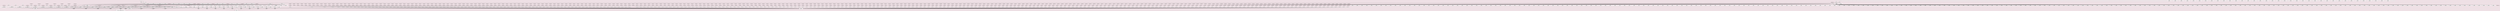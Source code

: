 /* Graphical model description in DOT language                                    */
/*    To view graph:                                                              */
/*       open this file in the program Graphviz: http://www.graphviz.org          */
/*       or paste contents into an online viewer: http://stamm-wilbrandt.de/GraphvizFiddle */

digraph REVDAG {
   n_rates_cytb_9 [shape=oval, style="dashed,filled", fillcolor=white, label="rates_cytb[9]\n[ fnDiscretizeGamma(RealPos<any>) ]"]
   n_alpha_cytb_9 [shape=oval, style=filled, fillcolor=white, label="alpha_cytb[9]"]
   n_0x55c732c1a5f0 [shape=box, style=filled, fillcolor=white, label="1"]
   n_alpha_cytb [shape=oval, style="dashed,filled", fillcolor=white, label="alpha_cytb\n[ v(RealPos<any>) ]"]
   n_alpha_cytb_1 [shape=oval, style=filled, fillcolor=white, label="alpha_cytb[1]"]
   n_0x55c732c1da50 [shape=box, style=filled, fillcolor=white, label="1"]
   n_rates_cytb_1 [shape=oval, style="dashed,filled", fillcolor=white, label="rates_cytb[1]\n[ fnDiscretizeGamma(RealPos<any>) ]"]
   n_0x55c732c1df20 [shape=box, style=filled, fillcolor=white, label="4"]
   n_rates_cytb [shape=oval, style="dashed,filled", fillcolor=white, label="rates_cytb\n[ v(RealPos[]<any>) ]"]
   n_rates_cytb_2 [shape=oval, style="dashed,filled", fillcolor=white, label="rates_cytb[2]\n[ fnDiscretizeGamma(RealPos<any>) ]"]
   n_alpha_cytb_2 [shape=oval, style=filled, fillcolor=white, label="alpha_cytb[2]"]
   n_0x55c732c1fd40 [shape=box, style=filled, fillcolor=white, label="1"]
   n_0x55c732c1fea0 [shape=box, style=filled, fillcolor=white, label="4"]
   n_phySeq_2 [shape=oval, style=filled, fillcolor=gray, label="phySeq[2]"]
   n_fbd_tree [shape=oval, style=filled, fillcolor=white, label="fbd_tree"]
   n_origin_time [shape=oval, style=filled, fillcolor=white, label="origin_time"]
   n_0x55c7386469a0 [shape=box, style=filled, fillcolor=white, label="100"]
   n_0x55c7386472b0 [shape=box, style=filled, fillcolor=white, label="150"]
   n_speciation_rate [shape=oval, style=filled, fillcolor=white, label="speciation_rate"]
   n_0x55c738647ba0 [shape=box, style=filled, fillcolor=white, label="10"]
   n_diversification [shape=oval, style="dashed,filled", fillcolor=white, label="diversification\n[ sub(Real<any>) ]"]
   n_extinction_rate [shape=oval, style=filled, fillcolor=white, label="extinction_rate"]
   n_0x55c738648f80 [shape=box, style=filled, fillcolor=white, label="10"]
   n_turnover [shape=oval, style="dashed,filled", fillcolor=white, label="turnover\n[ div(RealPos<any>) ]"]
   n_psi [shape=oval, style=filled, fillcolor=white, label="psi"]
   n_0x55c73864d960 [shape=box, style=filled, fillcolor=white, label="10"]
   n_r [shape=record, style=filled, fillcolor=white, label="{r|0}"]
   n_rho [shape=record, style=filled, fillcolor=white, label="{rho|0.1}"]
   n_t_1 [shape=oval, style="dashed,filled", fillcolor=white, label="t[1]\n[ tmrca(TimeTree<any>) ]"]
   n_0x55c7386500e0 [shape=oval, style="dashed,filled", fillcolor=white, label="function\n[ sub(Real<any>) ]"]
   n_0x55c738650ae0 [shape=box, style=filled, fillcolor=white, label="55.8"]
   n_fossil_1 [shape=oval, style=filled, fillcolor=gray, label="fossil[1]"]
   n_0x55c738651950 [shape=oval, style="dashed,filled", fillcolor=white, label="function\n[ sub(Real<any>) ]"]
   n_0x55c738653ac0 [shape=box, style=filled, fillcolor=white, label="48.6"]
   n_fossil [shape=oval, style="dashed,filled", fillcolor=white, label="fossil\n[ v(Real<any>) ]"]
   n_fossil_2 [shape=oval, style=filled, fillcolor=gray, label="fossil[2]"]
   n_0x55c738655cd0 [shape=oval, style="dashed,filled", fillcolor=white, label="function\n[ sub(Real<any>) ]"]
   n_t_2 [shape=oval, style="dashed,filled", fillcolor=white, label="t[2]\n[ tmrca(TimeTree<any>) ]"]
   n_0x55c7386451c0 [shape=oval, style="dashed,filled", fillcolor=white, label="function\n[ sub(Real<any>) ]"]
   n_0x55c738644e30 [shape=box, style=filled, fillcolor=white, label="28.4"]
   n_t [shape=oval, style="dashed,filled", fillcolor=white, label="t\n[ v(RealPos<any>) ]"]
   n_t_3 [shape=oval, style="dashed,filled", fillcolor=white, label="t[3]\n[ tmrca(TimeTree<any>) ]"]
   n_0x55c7386498e0 [shape=oval, style="dashed,filled", fillcolor=white, label="function\n[ sub(Real<any>) ]"]
   n_0x55c73864a060 [shape=box, style=filled, fillcolor=white, label="11.608"]
   n_fossil_3 [shape=oval, style=filled, fillcolor=gray, label="fossil[3]"]
   n_0x55c7386528e0 [shape=oval, style="dashed,filled", fillcolor=white, label="function\n[ sub(Real<any>) ]"]
   n_0x55c738653eb0 [shape=box, style=filled, fillcolor=white, label="5.333"]
   n_t_4 [shape=oval, style="dashed,filled", fillcolor=white, label="t[4]\n[ tmrca(TimeTree<any>) ]"]
   n_0x55c738657520 [shape=oval, style="dashed,filled", fillcolor=white, label="function\n[ sub(Real<any>) ]"]
   n_0x55c738654f80 [shape=box, style=filled, fillcolor=white, label="47.8"]
   n_fossil_4 [shape=oval, style=filled, fillcolor=gray, label="fossil[4]"]
   n_0x55c738649370 [shape=oval, style="dashed,filled", fillcolor=white, label="function\n[ sub(Real<any>) ]"]
   n_0x55c738649560 [shape=box, style=filled, fillcolor=white, label="41.3"]
   n_t_5 [shape=oval, style="dashed,filled", fillcolor=white, label="t[5]\n[ tmrca(TimeTree<any>) ]"]
   n_0x55c73864cd80 [shape=oval, style="dashed,filled", fillcolor=white, label="function\n[ sub(Real<any>) ]"]
   n_0x55c73864cff0 [shape=box, style=filled, fillcolor=white, label="38"]
   n_fossil_5 [shape=oval, style=filled, fillcolor=gray, label="fossil[5]"]
   n_0x55c738656230 [shape=oval, style="dashed,filled", fillcolor=white, label="function\n[ sub(Real<any>) ]"]
   n_0x55c7386564a0 [shape=box, style=filled, fillcolor=white, label="33.9"]
   n_t_6 [shape=oval, style="dashed,filled", fillcolor=white, label="t[6]\n[ tmrca(TimeTree<any>) ]"]
   n_0x55c7386598a0 [shape=oval, style="dashed,filled", fillcolor=white, label="function\n[ sub(Real<any>) ]"]
   n_0x55c738659b10 [shape=box, style=filled, fillcolor=white, label="38"]
   n_fossil_6 [shape=oval, style=filled, fillcolor=gray, label="fossil[6]"]
   n_0x55c73864b0c0 [shape=oval, style="dashed,filled", fillcolor=white, label="function\n[ sub(Real<any>) ]"]
   n_0x55c73864b330 [shape=box, style=filled, fillcolor=white, label="33.9"]
   n_t_7 [shape=oval, style="dashed,filled", fillcolor=white, label="t[7]\n[ tmrca(TimeTree<any>) ]"]
   n_0x55c738657db0 [shape=oval, style="dashed,filled", fillcolor=white, label="function\n[ sub(Real<any>) ]"]
   n_0x55c738651ca0 [shape=box, style=filled, fillcolor=white, label="28.1"]
   n_fossil_7 [shape=oval, style=filled, fillcolor=gray, label="fossil[7]"]
   n_0x55c73864df70 [shape=oval, style="dashed,filled", fillcolor=white, label="function\n[ sub(Real<any>) ]"]
   n_0x55c73864e0f0 [shape=box, style=filled, fillcolor=white, label="23.03"]
   n_t_8 [shape=oval, style="dashed,filled", fillcolor=white, label="t[8]\n[ tmrca(TimeTree<any>) ]"]
   n_0x55c73864f630 [shape=oval, style="dashed,filled", fillcolor=white, label="function\n[ sub(Real<any>) ]"]
   n_0x55c73864f820 [shape=box, style=filled, fillcolor=white, label="41.3"]
   n_fossil_8 [shape=oval, style=filled, fillcolor=gray, label="fossil[8]"]
   n_0x55c73865aba0 [shape=oval, style="dashed,filled", fillcolor=white, label="function\n[ sub(Real<any>) ]"]
   n_0x55c73865ae30 [shape=box, style=filled, fillcolor=white, label="38"]
   n_t_9 [shape=oval, style="dashed,filled", fillcolor=white, label="t[9]\n[ tmrca(TimeTree<any>) ]"]
   n_0x55c73865b3f0 [shape=oval, style="dashed,filled", fillcolor=white, label="function\n[ sub(Real<any>) ]"]
   n_0x55c73865b680 [shape=box, style=filled, fillcolor=white, label="38"]
   n_fossil_9 [shape=oval, style=filled, fillcolor=gray, label="fossil[9]"]
   n_0x55c738683190 [shape=oval, style="dashed,filled", fillcolor=white, label="function\n[ sub(Real<any>) ]"]
   n_0x55c738683310 [shape=box, style=filled, fillcolor=white, label="33.9"]
   n_t_10 [shape=oval, style="dashed,filled", fillcolor=white, label="t[10]\n[ tmrca(TimeTree<any>) ]"]
   n_0x55c7386837d0 [shape=oval, style="dashed,filled", fillcolor=white, label="function\n[ sub(Real<any>) ]"]
   n_0x55c738683950 [shape=box, style=filled, fillcolor=white, label="47.8"]
   n_fossil_10 [shape=oval, style=filled, fillcolor=gray, label="fossil[10]"]
   n_0x55c7386844d0 [shape=oval, style="dashed,filled", fillcolor=white, label="function\n[ sub(Real<any>) ]"]
   n_0x55c738684650 [shape=box, style=filled, fillcolor=white, label="41.3"]
   n_0x55c7386847b0 [shape=box, style=filled, fillcolor=white, label="33.9"]
   n_num_samp_anc [shape=oval, style="dashed,filled", fillcolor=white, label="num_samp_anc\n[ numSampledAncestors()) ]"]
   n_phySeq_3 [shape=oval, style=filled, fillcolor=gray, label="phySeq[3]"]
   n_phySeq_3_pInv [shape=record, style=filled, fillcolor=white, label="{phySeq[3].pInv|0}"]
   n_branch_rates_3 [shape=oval, style=filled, fillcolor=white, label="branch_rates[3]"]
   n_0x55c73b62c930 [shape=oval, style="dashed,filled", fillcolor=white, label="function\n[ div(RealPos<any>) ]"]
   n_0x55c73b62cbf0 [shape=box, style=filled, fillcolor=white, label="1"]
   n_branch_rates_mean [shape=oval, style=filled, fillcolor=white, label="branch_rates_mean"]
   n_0x55c73b62de00 [shape=box, style=filled, fillcolor=white, label="10"]
   n_0x55c73b62e8a0 [shape=oval, style="dashed,filled", fillcolor=white, label="function\n[ div(RealPos<any>) ]"]
   n_0x55c73b62eb40 [shape=box, style=filled, fillcolor=white, label="1"]
   n_branch_rates_1 [shape=oval, style=filled, fillcolor=white, label="branch_rates[1]"]
   n_branch_rates [shape=oval, style="dashed,filled", fillcolor=white, label="branch_rates\n[ v(RealPos<any>) ]"]
   n_branch_rates_2 [shape=oval, style=filled, fillcolor=white, label="branch_rates[2]"]
   n_0x55c73b637450 [shape=oval, style="dashed,filled", fillcolor=white, label="function\n[ div(RealPos<any>) ]"]
   n_0x55c73b637750 [shape=box, style=filled, fillcolor=white, label="1"]
   n_branch_rates_4 [shape=oval, style=filled, fillcolor=white, label="branch_rates[4]"]
   n_0x55c73b638940 [shape=oval, style="dashed,filled", fillcolor=white, label="function\n[ div(RealPos<any>) ]"]
   n_0x55c73b638c80 [shape=box, style=filled, fillcolor=white, label="1"]
   n_phySeq_4 [shape=oval, style=filled, fillcolor=gray, label="phySeq[4]"]
   n_phySeq_4_pInv [shape=record, style=filled, fillcolor=white, label="{phySeq[4].pInv|0}"]
   n_Q_mol_4 [shape=oval, style="dashed,filled", fillcolor=white, label="Q_mol[4]\n[ fnGTR(Simplex<any>) ]"]
   n_sf_4 [shape=oval, style=filled, fillcolor=white, label="sf[4]"]
   n_sf_hp_4 [shape=record, style=filled, fillcolor=white, label="{sf_hp[4]|[ 1.000, 1.000, 1.000, 1.000 ]}"]
   n_sf_hp [shape=oval, style="dashed,filled", fillcolor=white, label="sf_hp\n[ v(RealPos[]<any>) ]"]
   n_sf_hp_1 [shape=record, style=filled, fillcolor=white, label="{sf_hp[1]|[ 1.000, 1.000, 1.000, 1.000 ]}"]
   n_sf_1 [shape=oval, style=filled, fillcolor=white, label="sf[1]"]
   n_Q_mol_1 [shape=oval, style="dashed,filled", fillcolor=white, label="Q_mol[1]\n[ fnGTR(Simplex<any>) ]"]
   n_er_1 [shape=oval, style=filled, fillcolor=white, label="er[1]"]
   n_er_prior_1 [shape=record, style=filled, fillcolor=white, label="{er_prior[1]|[ 1.000, 1.000, 1.000, 1.000, 1.000, 1.000 ]}"]
   n_er_prior [shape=oval, style="dashed,filled", fillcolor=white, label="er_prior\n[ v(RealPos[]<any>) ]"]
   n_er_prior_2 [shape=record, style=filled, fillcolor=white, label="{er_prior[2]|[ 1.000, 1.000, 1.000, 1.000, 1.000, 1.000 ]}"]
   n_er_2 [shape=oval, style=filled, fillcolor=white, label="er[2]"]
   n_er [shape=oval, style="dashed,filled", fillcolor=white, label="er\n[ v(Simplex<any>) ]"]
   n_er_3 [shape=oval, style=filled, fillcolor=white, label="er[3]"]
   n_er_prior_3 [shape=record, style=filled, fillcolor=white, label="{er_prior[3]|[ 1.000, 1.000, 1.000, 1.000, 1.000, 1.000 ]}"]
   n_Q_mol_3 [shape=oval, style="dashed,filled", fillcolor=white, label="Q_mol[3]\n[ fnGTR(Simplex<any>) ]"]
   n_sf_3 [shape=oval, style=filled, fillcolor=white, label="sf[3]"]
   n_sf_hp_3 [shape=record, style=filled, fillcolor=white, label="{sf_hp[3]|[ 1.000, 1.000, 1.000, 1.000 ]}"]
   n_sf [shape=oval, style="dashed,filled", fillcolor=white, label="sf\n[ v(Simplex<any>) ]"]
   n_sf_2 [shape=oval, style=filled, fillcolor=white, label="sf[2]"]
   n_sf_hp_2 [shape=record, style=filled, fillcolor=white, label="{sf_hp[2]|[ 1.000, 1.000, 1.000, 1.000 ]}"]
   n_Q_mol_2 [shape=oval, style="dashed,filled", fillcolor=white, label="Q_mol[2]\n[ fnGTR(Simplex<any>) ]"]
   n_Q_mol [shape=oval, style="dashed,filled", fillcolor=white, label="Q_mol\n[ v(RateGenerator<any>) ]"]
   n_Q_mol_5 [shape=oval, style="dashed,filled", fillcolor=white, label="Q_mol[5]\n[ fnGTR(Simplex<any>) ]"]
   n_sf_5 [shape=oval, style=filled, fillcolor=white, label="sf[5]"]
   n_sf_hp_5 [shape=record, style=filled, fillcolor=white, label="{sf_hp[5]|[ 1.000, 1.000, 1.000, 1.000 ]}"]
   n_er_5 [shape=oval, style=filled, fillcolor=white, label="er[5]"]
   n_er_prior_5 [shape=record, style=filled, fillcolor=white, label="{er_prior[5]|[ 1.000, 1.000, 1.000, 1.000, 1.000, 1.000 ]}"]
   n_phySeq_5 [shape=oval, style=filled, fillcolor=gray, label="phySeq[5]"]
   n_phySeq_5_pInv [shape=record, style=filled, fillcolor=white, label="{phySeq[5].pInv|0}"]
   n_branch_rates_5 [shape=oval, style=filled, fillcolor=white, label="branch_rates[5]"]
   n_0x55c742fb2e80 [shape=oval, style="dashed,filled", fillcolor=white, label="function\n[ div(RealPos<any>) ]"]
   n_0x55c742fb31c0 [shape=box, style=filled, fillcolor=white, label="1"]
   n_rates_cytb_5 [shape=oval, style="dashed,filled", fillcolor=white, label="rates_cytb[5]\n[ fnDiscretizeGamma(RealPos<any>) ]"]
   n_alpha_cytb_5 [shape=oval, style=filled, fillcolor=white, label="alpha_cytb[5]"]
   n_0x55c742fb4800 [shape=box, style=filled, fillcolor=white, label="1"]
   n_0x55c742fb49e0 [shape=box, style=filled, fillcolor=white, label="4"]
   n_phySeq [shape=oval, style="dashed,filled", fillcolor=white, label="phySeq\n[ v(AbstractHomologousDiscreteCharacterData<any>) ]"]
   n_phySeq_1 [shape=oval, style=filled, fillcolor=gray, label="phySeq[1]"]
   n_phySeq_1_pInv [shape=record, style=filled, fillcolor=white, label="{phySeq[1].pInv|0}"]
   n_phySeq_6 [shape=oval, style=filled, fillcolor=gray, label="phySeq[6]"]
   n_phySeq_6_pInv [shape=record, style=filled, fillcolor=white, label="{phySeq[6].pInv|0}"]
   n_branch_rates_6 [shape=oval, style=filled, fillcolor=white, label="branch_rates[6]"]
   n_0x55c76c55edd0 [shape=oval, style="dashed,filled", fillcolor=white, label="function\n[ div(RealPos<any>) ]"]
   n_0x55c76c55f110 [shape=box, style=filled, fillcolor=white, label="1"]
   n_Q_mol_6 [shape=oval, style="dashed,filled", fillcolor=white, label="Q_mol[6]\n[ fnGTR(Simplex<any>) ]"]
   n_sf_6 [shape=oval, style=filled, fillcolor=white, label="sf[6]"]
   n_sf_hp_6 [shape=record, style=filled, fillcolor=white, label="{sf_hp[6]|[ 1.000, 1.000, 1.000, 1.000 ]}"]
   n_er_6 [shape=oval, style=filled, fillcolor=white, label="er[6]"]
   n_er_prior_6 [shape=record, style=filled, fillcolor=white, label="{er_prior[6]|[ 1.000, 1.000, 1.000, 1.000, 1.000, 1.000 ]}"]
   n_rates_cytb_6 [shape=oval, style="dashed,filled", fillcolor=white, label="rates_cytb[6]\n[ fnDiscretizeGamma(RealPos<any>) ]"]
   n_alpha_cytb_6 [shape=oval, style=filled, fillcolor=white, label="alpha_cytb[6]"]
   n_0x55c76c565060 [shape=box, style=filled, fillcolor=white, label="1"]
   n_0x55c76c565240 [shape=box, style=filled, fillcolor=white, label="4"]
   n_phySeq_7 [shape=oval, style=filled, fillcolor=gray, label="phySeq[7]"]
   n_phySeq_7_pInv [shape=record, style=filled, fillcolor=white, label="{phySeq[7].pInv|0}"]
   n_branch_rates_7 [shape=oval, style=filled, fillcolor=white, label="branch_rates[7]"]
   n_0x55c76eb04fe0 [shape=oval, style="dashed,filled", fillcolor=white, label="function\n[ div(RealPos<any>) ]"]
   n_0x55c76eb05320 [shape=box, style=filled, fillcolor=white, label="1"]
   n_Q_mol_7 [shape=oval, style="dashed,filled", fillcolor=white, label="Q_mol[7]\n[ fnGTR(Simplex<any>) ]"]
   n_sf_7 [shape=oval, style=filled, fillcolor=white, label="sf[7]"]
   n_sf_hp_7 [shape=record, style=filled, fillcolor=white, label="{sf_hp[7]|[ 1.000, 1.000, 1.000, 1.000 ]}"]
   n_er_7 [shape=oval, style=filled, fillcolor=white, label="er[7]"]
   n_er_prior_7 [shape=record, style=filled, fillcolor=white, label="{er_prior[7]|[ 1.000, 1.000, 1.000, 1.000, 1.000, 1.000 ]}"]
   n_rates_cytb_7 [shape=oval, style="dashed,filled", fillcolor=white, label="rates_cytb[7]\n[ fnDiscretizeGamma(RealPos<any>) ]"]
   n_alpha_cytb_7 [shape=oval, style=filled, fillcolor=white, label="alpha_cytb[7]"]
   n_0x55c76eb0b1c0 [shape=box, style=filled, fillcolor=white, label="1"]
   n_0x55c76eb0b3a0 [shape=box, style=filled, fillcolor=white, label="4"]
   n_phySeq_8 [shape=oval, style=filled, fillcolor=gray, label="phySeq[8]"]
   n_phySeq_8_pInv [shape=record, style=filled, fillcolor=white, label="{phySeq[8].pInv|0}"]
   n_branch_rates_8 [shape=oval, style=filled, fillcolor=white, label="branch_rates[8]"]
   n_0x55c770f79200 [shape=oval, style="dashed,filled", fillcolor=white, label="function\n[ div(RealPos<any>) ]"]
   n_0x55c770f79540 [shape=box, style=filled, fillcolor=white, label="1"]
   n_Q_mol_8 [shape=oval, style="dashed,filled", fillcolor=white, label="Q_mol[8]\n[ fnGTR(Simplex<any>) ]"]
   n_sf_8 [shape=oval, style=filled, fillcolor=white, label="sf[8]"]
   n_sf_hp_8 [shape=record, style=filled, fillcolor=white, label="{sf_hp[8]|[ 1.000, 1.000, 1.000, 1.000 ]}"]
   n_er_8 [shape=oval, style=filled, fillcolor=white, label="er[8]"]
   n_er_prior_8 [shape=record, style=filled, fillcolor=white, label="{er_prior[8]|[ 1.000, 1.000, 1.000, 1.000, 1.000, 1.000 ]}"]
   n_rates_cytb_8 [shape=oval, style="dashed,filled", fillcolor=white, label="rates_cytb[8]\n[ fnDiscretizeGamma(RealPos<any>) ]"]
   n_alpha_cytb_8 [shape=oval, style=filled, fillcolor=white, label="alpha_cytb[8]"]
   n_0x55c770f7f470 [shape=box, style=filled, fillcolor=white, label="1"]
   n_0x55c770f7f650 [shape=box, style=filled, fillcolor=white, label="4"]
   n_phySeq_9 [shape=oval, style=filled, fillcolor=gray, label="phySeq[9]"]
   n_phySeq_9_pInv [shape=record, style=filled, fillcolor=white, label="{phySeq[9].pInv|0}"]
   n_branch_rates_9 [shape=oval, style=filled, fillcolor=white, label="branch_rates[9]"]
   n_0x55c772e0e990 [shape=oval, style="dashed,filled", fillcolor=white, label="function\n[ div(RealPos<any>) ]"]
   n_0x55c772e0ecd0 [shape=box, style=filled, fillcolor=white, label="1"]
   n_Q_mol_9 [shape=oval, style="dashed,filled", fillcolor=white, label="Q_mol[9]\n[ fnGTR(Simplex<any>) ]"]
   n_sf_9 [shape=oval, style=filled, fillcolor=white, label="sf[9]"]
   n_sf_hp_9 [shape=record, style=filled, fillcolor=white, label="{sf_hp[9]|[ 1.000, 1.000, 1.000, 1.000 ]}"]
   n_er_9 [shape=oval, style=filled, fillcolor=white, label="er[9]"]
   n_er_prior_9 [shape=record, style=filled, fillcolor=white, label="{er_prior[9]|[ 1.000, 1.000, 1.000, 1.000, 1.000, 1.000 ]}"]
   n_er_4 [shape=oval, style=filled, fillcolor=white, label="er[4]"]
   n_er_prior_4 [shape=record, style=filled, fillcolor=white, label="{er_prior[4]|[ 1.000, 1.000, 1.000, 1.000, 1.000, 1.000 ]}"]
   n_rates_cytb_4 [shape=oval, style="dashed,filled", fillcolor=white, label="rates_cytb[4]\n[ fnDiscretizeGamma(RealPos<any>) ]"]
   n_alpha_cytb_4 [shape=oval, style=filled, fillcolor=white, label="alpha_cytb[4]"]
   n_0x55c772e161d0 [shape=box, style=filled, fillcolor=white, label="1"]
   n_0x55c772e16370 [shape=box, style=filled, fillcolor=white, label="4"]
   n_branch_rates_10 [shape=oval, style=filled, fillcolor=white, label="branch_rates[10]"]
   n_0x55c772e174f0 [shape=oval, style="dashed,filled", fillcolor=white, label="function\n[ div(RealPos<any>) ]"]
   n_0x55c772e17830 [shape=box, style=filled, fillcolor=white, label="1"]
   n_branch_rates_11 [shape=oval, style=filled, fillcolor=white, label="branch_rates[11]"]
   n_0x55c772e18a80 [shape=oval, style="dashed,filled", fillcolor=white, label="function\n[ div(RealPos<any>) ]"]
   n_0x55c772e18dc0 [shape=box, style=filled, fillcolor=white, label="1"]
   n_branch_rates_12 [shape=oval, style=filled, fillcolor=white, label="branch_rates[12]"]
   n_0x55c772e19fd0 [shape=oval, style="dashed,filled", fillcolor=white, label="function\n[ div(RealPos<any>) ]"]
   n_0x55c772e1a310 [shape=box, style=filled, fillcolor=white, label="1"]
   n_branch_rates_13 [shape=oval, style=filled, fillcolor=white, label="branch_rates[13]"]
   n_0x55c772e1b520 [shape=oval, style="dashed,filled", fillcolor=white, label="function\n[ div(RealPos<any>) ]"]
   n_0x55c772e1b860 [shape=box, style=filled, fillcolor=white, label="1"]
   n_branch_rates_14 [shape=oval, style=filled, fillcolor=white, label="branch_rates[14]"]
   n_0x55c772e1ca70 [shape=oval, style="dashed,filled", fillcolor=white, label="function\n[ div(RealPos<any>) ]"]
   n_0x55c772e1cdb0 [shape=box, style=filled, fillcolor=white, label="1"]
   n_branch_rates_15 [shape=oval, style=filled, fillcolor=white, label="branch_rates[15]"]
   n_0x55c772e1dfc0 [shape=oval, style="dashed,filled", fillcolor=white, label="function\n[ div(RealPos<any>) ]"]
   n_0x55c772e1e300 [shape=box, style=filled, fillcolor=white, label="1"]
   n_branch_rates_16 [shape=oval, style=filled, fillcolor=white, label="branch_rates[16]"]
   n_0x55c772e1f510 [shape=oval, style="dashed,filled", fillcolor=white, label="function\n[ div(RealPos<any>) ]"]
   n_0x55c772e1f850 [shape=box, style=filled, fillcolor=white, label="1"]
   n_branch_rates_17 [shape=oval, style=filled, fillcolor=white, label="branch_rates[17]"]
   n_0x55c772e20a60 [shape=oval, style="dashed,filled", fillcolor=white, label="function\n[ div(RealPos<any>) ]"]
   n_0x55c772e20da0 [shape=box, style=filled, fillcolor=white, label="1"]
   n_branch_rates_18 [shape=oval, style=filled, fillcolor=white, label="branch_rates[18]"]
   n_0x55c772e21fb0 [shape=oval, style="dashed,filled", fillcolor=white, label="function\n[ div(RealPos<any>) ]"]
   n_0x55c772e222f0 [shape=box, style=filled, fillcolor=white, label="1"]
   n_branch_rates_19 [shape=oval, style=filled, fillcolor=white, label="branch_rates[19]"]
   n_0x55c772e23610 [shape=oval, style="dashed,filled", fillcolor=white, label="function\n[ div(RealPos<any>) ]"]
   n_0x55c772e23950 [shape=box, style=filled, fillcolor=white, label="1"]
   n_branch_rates_20 [shape=oval, style=filled, fillcolor=white, label="branch_rates[20]"]
   n_0x55c772e24b60 [shape=oval, style="dashed,filled", fillcolor=white, label="function\n[ div(RealPos<any>) ]"]
   n_0x55c772e24ea0 [shape=box, style=filled, fillcolor=white, label="1"]
   n_branch_rates_21 [shape=oval, style=filled, fillcolor=white, label="branch_rates[21]"]
   n_0x55c772e260b0 [shape=oval, style="dashed,filled", fillcolor=white, label="function\n[ div(RealPos<any>) ]"]
   n_0x55c772e263f0 [shape=box, style=filled, fillcolor=white, label="1"]
   n_branch_rates_22 [shape=oval, style=filled, fillcolor=white, label="branch_rates[22]"]
   n_0x55c772e27600 [shape=oval, style="dashed,filled", fillcolor=white, label="function\n[ div(RealPos<any>) ]"]
   n_0x55c772e27940 [shape=box, style=filled, fillcolor=white, label="1"]
   n_branch_rates_23 [shape=oval, style=filled, fillcolor=white, label="branch_rates[23]"]
   n_0x55c772e28b50 [shape=oval, style="dashed,filled", fillcolor=white, label="function\n[ div(RealPos<any>) ]"]
   n_0x55c772e28e90 [shape=box, style=filled, fillcolor=white, label="1"]
   n_branch_rates_24 [shape=oval, style=filled, fillcolor=white, label="branch_rates[24]"]
   n_0x55c772e2a0a0 [shape=oval, style="dashed,filled", fillcolor=white, label="function\n[ div(RealPos<any>) ]"]
   n_0x55c772e2a3e0 [shape=box, style=filled, fillcolor=white, label="1"]
   n_branch_rates_25 [shape=oval, style=filled, fillcolor=white, label="branch_rates[25]"]
   n_0x55c772e2b5f0 [shape=oval, style="dashed,filled", fillcolor=white, label="function\n[ div(RealPos<any>) ]"]
   n_0x55c772e2b930 [shape=box, style=filled, fillcolor=white, label="1"]
   n_branch_rates_26 [shape=oval, style=filled, fillcolor=white, label="branch_rates[26]"]
   n_0x55c73e76bc80 [shape=oval, style="dashed,filled", fillcolor=white, label="function\n[ div(RealPos<any>) ]"]
   n_0x55c73e76bfc0 [shape=box, style=filled, fillcolor=white, label="1"]
   n_branch_rates_27 [shape=oval, style=filled, fillcolor=white, label="branch_rates[27]"]
   n_0x55c772e2f090 [shape=oval, style="dashed,filled", fillcolor=white, label="function\n[ div(RealPos<any>) ]"]
   n_0x55c772e2f3d0 [shape=box, style=filled, fillcolor=white, label="1"]
   n_branch_rates_28 [shape=oval, style=filled, fillcolor=white, label="branch_rates[28]"]
   n_0x55c772e305e0 [shape=oval, style="dashed,filled", fillcolor=white, label="function\n[ div(RealPos<any>) ]"]
   n_0x55c772e30920 [shape=box, style=filled, fillcolor=white, label="1"]
   n_branch_rates_29 [shape=oval, style=filled, fillcolor=white, label="branch_rates[29]"]
   n_0x55c772e31b30 [shape=oval, style="dashed,filled", fillcolor=white, label="function\n[ div(RealPos<any>) ]"]
   n_0x55c772e31e70 [shape=box, style=filled, fillcolor=white, label="1"]
   n_branch_rates_30 [shape=oval, style=filled, fillcolor=white, label="branch_rates[30]"]
   n_0x55c772e33080 [shape=oval, style="dashed,filled", fillcolor=white, label="function\n[ div(RealPos<any>) ]"]
   n_0x55c772e333c0 [shape=box, style=filled, fillcolor=white, label="1"]
   n_branch_rates_31 [shape=oval, style=filled, fillcolor=white, label="branch_rates[31]"]
   n_0x55c772e345d0 [shape=oval, style="dashed,filled", fillcolor=white, label="function\n[ div(RealPos<any>) ]"]
   n_0x55c772e34910 [shape=box, style=filled, fillcolor=white, label="1"]
   n_branch_rates_32 [shape=oval, style=filled, fillcolor=white, label="branch_rates[32]"]
   n_0x55c772e35b20 [shape=oval, style="dashed,filled", fillcolor=white, label="function\n[ div(RealPos<any>) ]"]
   n_0x55c772e35e60 [shape=box, style=filled, fillcolor=white, label="1"]
   n_branch_rates_33 [shape=oval, style=filled, fillcolor=white, label="branch_rates[33]"]
   n_0x55c772e37070 [shape=oval, style="dashed,filled", fillcolor=white, label="function\n[ div(RealPos<any>) ]"]
   n_0x55c772e373b0 [shape=box, style=filled, fillcolor=white, label="1"]
   n_branch_rates_34 [shape=oval, style=filled, fillcolor=white, label="branch_rates[34]"]
   n_0x55c772e385c0 [shape=oval, style="dashed,filled", fillcolor=white, label="function\n[ div(RealPos<any>) ]"]
   n_0x55c772e38900 [shape=box, style=filled, fillcolor=white, label="1"]
   n_branch_rates_35 [shape=oval, style=filled, fillcolor=white, label="branch_rates[35]"]
   n_0x55c772e39d20 [shape=oval, style="dashed,filled", fillcolor=white, label="function\n[ div(RealPos<any>) ]"]
   n_0x55c772e3a060 [shape=box, style=filled, fillcolor=white, label="1"]
   n_branch_rates_36 [shape=oval, style=filled, fillcolor=white, label="branch_rates[36]"]
   n_0x55c772e3b270 [shape=oval, style="dashed,filled", fillcolor=white, label="function\n[ div(RealPos<any>) ]"]
   n_0x55c772e3b5b0 [shape=box, style=filled, fillcolor=white, label="1"]
   n_branch_rates_37 [shape=oval, style=filled, fillcolor=white, label="branch_rates[37]"]
   n_0x55c772e3c7c0 [shape=oval, style="dashed,filled", fillcolor=white, label="function\n[ div(RealPos<any>) ]"]
   n_0x55c772e3cb00 [shape=box, style=filled, fillcolor=white, label="1"]
   n_branch_rates_38 [shape=oval, style=filled, fillcolor=white, label="branch_rates[38]"]
   n_0x55c772e3dd10 [shape=oval, style="dashed,filled", fillcolor=white, label="function\n[ div(RealPos<any>) ]"]
   n_0x55c772e3e050 [shape=box, style=filled, fillcolor=white, label="1"]
   n_branch_rates_39 [shape=oval, style=filled, fillcolor=white, label="branch_rates[39]"]
   n_0x55c772e3f260 [shape=oval, style="dashed,filled", fillcolor=white, label="function\n[ div(RealPos<any>) ]"]
   n_0x55c772e3f5a0 [shape=box, style=filled, fillcolor=white, label="1"]
   n_branch_rates_40 [shape=oval, style=filled, fillcolor=white, label="branch_rates[40]"]
   n_0x55c772e407b0 [shape=oval, style="dashed,filled", fillcolor=white, label="function\n[ div(RealPos<any>) ]"]
   n_0x55c772e40af0 [shape=box, style=filled, fillcolor=white, label="1"]
   n_branch_rates_41 [shape=oval, style=filled, fillcolor=white, label="branch_rates[41]"]
   n_0x55c772e41d00 [shape=oval, style="dashed,filled", fillcolor=white, label="function\n[ div(RealPos<any>) ]"]
   n_0x55c772e42040 [shape=box, style=filled, fillcolor=white, label="1"]
   n_branch_rates_42 [shape=oval, style=filled, fillcolor=white, label="branch_rates[42]"]
   n_0x55c772e43250 [shape=oval, style="dashed,filled", fillcolor=white, label="function\n[ div(RealPos<any>) ]"]
   n_0x55c772e43590 [shape=box, style=filled, fillcolor=white, label="1"]
   n_branch_rates_43 [shape=oval, style=filled, fillcolor=white, label="branch_rates[43]"]
   n_0x55c772e447a0 [shape=oval, style="dashed,filled", fillcolor=white, label="function\n[ div(RealPos<any>) ]"]
   n_0x55c772e44ae0 [shape=box, style=filled, fillcolor=white, label="1"]
   n_branch_rates_44 [shape=oval, style=filled, fillcolor=white, label="branch_rates[44]"]
   n_0x55c772e45cf0 [shape=oval, style="dashed,filled", fillcolor=white, label="function\n[ div(RealPos<any>) ]"]
   n_0x55c772e46030 [shape=box, style=filled, fillcolor=white, label="1"]
   n_branch_rates_45 [shape=oval, style=filled, fillcolor=white, label="branch_rates[45]"]
   n_0x55c772e47240 [shape=oval, style="dashed,filled", fillcolor=white, label="function\n[ div(RealPos<any>) ]"]
   n_0x55c772e47580 [shape=box, style=filled, fillcolor=white, label="1"]
   n_branch_rates_46 [shape=oval, style=filled, fillcolor=white, label="branch_rates[46]"]
   n_0x55c772e48790 [shape=oval, style="dashed,filled", fillcolor=white, label="function\n[ div(RealPos<any>) ]"]
   n_0x55c772e48ad0 [shape=box, style=filled, fillcolor=white, label="1"]
   n_branch_rates_47 [shape=oval, style=filled, fillcolor=white, label="branch_rates[47]"]
   n_0x55c772e49ce0 [shape=oval, style="dashed,filled", fillcolor=white, label="function\n[ div(RealPos<any>) ]"]
   n_0x55c772e4a020 [shape=box, style=filled, fillcolor=white, label="1"]
   n_branch_rates_48 [shape=oval, style=filled, fillcolor=white, label="branch_rates[48]"]
   n_0x55c772e4b230 [shape=oval, style="dashed,filled", fillcolor=white, label="function\n[ div(RealPos<any>) ]"]
   n_0x55c772e4b570 [shape=box, style=filled, fillcolor=white, label="1"]
   n_branch_rates_49 [shape=oval, style=filled, fillcolor=white, label="branch_rates[49]"]
   n_0x55c772e4c780 [shape=oval, style="dashed,filled", fillcolor=white, label="function\n[ div(RealPos<any>) ]"]
   n_0x55c772e4cac0 [shape=box, style=filled, fillcolor=white, label="1"]
   n_branch_rates_50 [shape=oval, style=filled, fillcolor=white, label="branch_rates[50]"]
   n_0x55c772e4dcd0 [shape=oval, style="dashed,filled", fillcolor=white, label="function\n[ div(RealPos<any>) ]"]
   n_0x55c772e4e010 [shape=box, style=filled, fillcolor=white, label="1"]
   n_branch_rates_51 [shape=oval, style=filled, fillcolor=white, label="branch_rates[51]"]
   n_0x55c772e4f220 [shape=oval, style="dashed,filled", fillcolor=white, label="function\n[ div(RealPos<any>) ]"]
   n_0x55c772e4f560 [shape=box, style=filled, fillcolor=white, label="1"]
   n_branch_rates_52 [shape=oval, style=filled, fillcolor=white, label="branch_rates[52]"]
   n_0x55c772e50770 [shape=oval, style="dashed,filled", fillcolor=white, label="function\n[ div(RealPos<any>) ]"]
   n_0x55c772e50ab0 [shape=box, style=filled, fillcolor=white, label="1"]
   n_branch_rates_53 [shape=oval, style=filled, fillcolor=white, label="branch_rates[53]"]
   n_0x55c772e51cc0 [shape=oval, style="dashed,filled", fillcolor=white, label="function\n[ div(RealPos<any>) ]"]
   n_0x55c772e52000 [shape=box, style=filled, fillcolor=white, label="1"]
   n_branch_rates_54 [shape=oval, style=filled, fillcolor=white, label="branch_rates[54]"]
   n_0x55c772e53210 [shape=oval, style="dashed,filled", fillcolor=white, label="function\n[ div(RealPos<any>) ]"]
   n_0x55c772e53550 [shape=box, style=filled, fillcolor=white, label="1"]
   n_branch_rates_55 [shape=oval, style=filled, fillcolor=white, label="branch_rates[55]"]
   n_0x55c772e54760 [shape=oval, style="dashed,filled", fillcolor=white, label="function\n[ div(RealPos<any>) ]"]
   n_0x55c772e54aa0 [shape=box, style=filled, fillcolor=white, label="1"]
   n_branch_rates_56 [shape=oval, style=filled, fillcolor=white, label="branch_rates[56]"]
   n_0x55c772e55cb0 [shape=oval, style="dashed,filled", fillcolor=white, label="function\n[ div(RealPos<any>) ]"]
   n_0x55c772e55ff0 [shape=box, style=filled, fillcolor=white, label="1"]
   n_branch_rates_57 [shape=oval, style=filled, fillcolor=white, label="branch_rates[57]"]
   n_0x55c772e57200 [shape=oval, style="dashed,filled", fillcolor=white, label="function\n[ div(RealPos<any>) ]"]
   n_0x55c772e57540 [shape=box, style=filled, fillcolor=white, label="1"]
   n_branch_rates_58 [shape=oval, style=filled, fillcolor=white, label="branch_rates[58]"]
   n_0x55c772e58750 [shape=oval, style="dashed,filled", fillcolor=white, label="function\n[ div(RealPos<any>) ]"]
   n_0x55c772e58a90 [shape=box, style=filled, fillcolor=white, label="1"]
   n_branch_rates_59 [shape=oval, style=filled, fillcolor=white, label="branch_rates[59]"]
   n_0x55c772e59ca0 [shape=oval, style="dashed,filled", fillcolor=white, label="function\n[ div(RealPos<any>) ]"]
   n_0x55c772e59fe0 [shape=box, style=filled, fillcolor=white, label="1"]
   n_branch_rates_60 [shape=oval, style=filled, fillcolor=white, label="branch_rates[60]"]
   n_0x55c772e5b1f0 [shape=oval, style="dashed,filled", fillcolor=white, label="function\n[ div(RealPos<any>) ]"]
   n_0x55c772e5b530 [shape=box, style=filled, fillcolor=white, label="1"]
   n_branch_rates_61 [shape=oval, style=filled, fillcolor=white, label="branch_rates[61]"]
   n_0x55c772e5c740 [shape=oval, style="dashed,filled", fillcolor=white, label="function\n[ div(RealPos<any>) ]"]
   n_0x55c772e5ca80 [shape=box, style=filled, fillcolor=white, label="1"]
   n_branch_rates_62 [shape=oval, style=filled, fillcolor=white, label="branch_rates[62]"]
   n_0x55c772e5dc90 [shape=oval, style="dashed,filled", fillcolor=white, label="function\n[ div(RealPos<any>) ]"]
   n_0x55c772e5dfd0 [shape=box, style=filled, fillcolor=white, label="1"]
   n_branch_rates_63 [shape=oval, style=filled, fillcolor=white, label="branch_rates[63]"]
   n_0x55c772e5f1e0 [shape=oval, style="dashed,filled", fillcolor=white, label="function\n[ div(RealPos<any>) ]"]
   n_0x55c772e5f520 [shape=box, style=filled, fillcolor=white, label="1"]
   n_branch_rates_64 [shape=oval, style=filled, fillcolor=white, label="branch_rates[64]"]
   n_0x55c772e60730 [shape=oval, style="dashed,filled", fillcolor=white, label="function\n[ div(RealPos<any>) ]"]
   n_0x55c772e60a70 [shape=box, style=filled, fillcolor=white, label="1"]
   n_branch_rates_65 [shape=oval, style=filled, fillcolor=white, label="branch_rates[65]"]
   n_0x55c772e61c80 [shape=oval, style="dashed,filled", fillcolor=white, label="function\n[ div(RealPos<any>) ]"]
   n_0x55c772e61fc0 [shape=box, style=filled, fillcolor=white, label="1"]
   n_branch_rates_66 [shape=oval, style=filled, fillcolor=white, label="branch_rates[66]"]
   n_0x55c772e631d0 [shape=oval, style="dashed,filled", fillcolor=white, label="function\n[ div(RealPos<any>) ]"]
   n_0x55c772e63510 [shape=box, style=filled, fillcolor=white, label="1"]
   n_branch_rates_67 [shape=oval, style=filled, fillcolor=white, label="branch_rates[67]"]
   n_0x55c772e64b30 [shape=oval, style="dashed,filled", fillcolor=white, label="function\n[ div(RealPos<any>) ]"]
   n_0x55c772e64e70 [shape=box, style=filled, fillcolor=white, label="1"]
   n_branch_rates_68 [shape=oval, style=filled, fillcolor=white, label="branch_rates[68]"]
   n_0x55c772e66080 [shape=oval, style="dashed,filled", fillcolor=white, label="function\n[ div(RealPos<any>) ]"]
   n_0x55c772e663c0 [shape=box, style=filled, fillcolor=white, label="1"]
   n_branch_rates_69 [shape=oval, style=filled, fillcolor=white, label="branch_rates[69]"]
   n_0x55c772e675d0 [shape=oval, style="dashed,filled", fillcolor=white, label="function\n[ div(RealPos<any>) ]"]
   n_0x55c772e67910 [shape=box, style=filled, fillcolor=white, label="1"]
   n_branch_rates_70 [shape=oval, style=filled, fillcolor=white, label="branch_rates[70]"]
   n_0x55c772e68b20 [shape=oval, style="dashed,filled", fillcolor=white, label="function\n[ div(RealPos<any>) ]"]
   n_0x55c772e68e60 [shape=box, style=filled, fillcolor=white, label="1"]
   n_branch_rates_71 [shape=oval, style=filled, fillcolor=white, label="branch_rates[71]"]
   n_0x55c772e6a070 [shape=oval, style="dashed,filled", fillcolor=white, label="function\n[ div(RealPos<any>) ]"]
   n_0x55c772e6a3b0 [shape=box, style=filled, fillcolor=white, label="1"]
   n_branch_rates_72 [shape=oval, style=filled, fillcolor=white, label="branch_rates[72]"]
   n_0x55c772e6b5c0 [shape=oval, style="dashed,filled", fillcolor=white, label="function\n[ div(RealPos<any>) ]"]
   n_0x55c772e6b900 [shape=box, style=filled, fillcolor=white, label="1"]
   n_branch_rates_73 [shape=oval, style=filled, fillcolor=white, label="branch_rates[73]"]
   n_0x55c772e6cb10 [shape=oval, style="dashed,filled", fillcolor=white, label="function\n[ div(RealPos<any>) ]"]
   n_0x55c772e6ce50 [shape=box, style=filled, fillcolor=white, label="1"]
   n_branch_rates_74 [shape=oval, style=filled, fillcolor=white, label="branch_rates[74]"]
   n_0x55c772e6e060 [shape=oval, style="dashed,filled", fillcolor=white, label="function\n[ div(RealPos<any>) ]"]
   n_0x55c772e6e3a0 [shape=box, style=filled, fillcolor=white, label="1"]
   n_branch_rates_75 [shape=oval, style=filled, fillcolor=white, label="branch_rates[75]"]
   n_0x55c772e6f5b0 [shape=oval, style="dashed,filled", fillcolor=white, label="function\n[ div(RealPos<any>) ]"]
   n_0x55c772e6f8f0 [shape=box, style=filled, fillcolor=white, label="1"]
   n_branch_rates_76 [shape=oval, style=filled, fillcolor=white, label="branch_rates[76]"]
   n_0x55c772e70b00 [shape=oval, style="dashed,filled", fillcolor=white, label="function\n[ div(RealPos<any>) ]"]
   n_0x55c772e70e40 [shape=box, style=filled, fillcolor=white, label="1"]
   n_branch_rates_77 [shape=oval, style=filled, fillcolor=white, label="branch_rates[77]"]
   n_0x55c772e72050 [shape=oval, style="dashed,filled", fillcolor=white, label="function\n[ div(RealPos<any>) ]"]
   n_0x55c772e72390 [shape=box, style=filled, fillcolor=white, label="1"]
   n_branch_rates_78 [shape=oval, style=filled, fillcolor=white, label="branch_rates[78]"]
   n_0x55c772e735a0 [shape=oval, style="dashed,filled", fillcolor=white, label="function\n[ div(RealPos<any>) ]"]
   n_0x55c772e738e0 [shape=box, style=filled, fillcolor=white, label="1"]
   n_branch_rates_79 [shape=oval, style=filled, fillcolor=white, label="branch_rates[79]"]
   n_0x55c772e74af0 [shape=oval, style="dashed,filled", fillcolor=white, label="function\n[ div(RealPos<any>) ]"]
   n_0x55c772e74e30 [shape=box, style=filled, fillcolor=white, label="1"]
   n_branch_rates_80 [shape=oval, style=filled, fillcolor=white, label="branch_rates[80]"]
   n_0x55c772e76040 [shape=oval, style="dashed,filled", fillcolor=white, label="function\n[ div(RealPos<any>) ]"]
   n_0x55c772e76380 [shape=box, style=filled, fillcolor=white, label="1"]
   n_branch_rates_81 [shape=oval, style=filled, fillcolor=white, label="branch_rates[81]"]
   n_0x55c772e77590 [shape=oval, style="dashed,filled", fillcolor=white, label="function\n[ div(RealPos<any>) ]"]
   n_0x55c772e778d0 [shape=box, style=filled, fillcolor=white, label="1"]
   n_branch_rates_82 [shape=oval, style=filled, fillcolor=white, label="branch_rates[82]"]
   n_0x55c772e78ae0 [shape=oval, style="dashed,filled", fillcolor=white, label="function\n[ div(RealPos<any>) ]"]
   n_0x55c772e78e20 [shape=box, style=filled, fillcolor=white, label="1"]
   n_branch_rates_83 [shape=oval, style=filled, fillcolor=white, label="branch_rates[83]"]
   n_0x55c772e7a030 [shape=oval, style="dashed,filled", fillcolor=white, label="function\n[ div(RealPos<any>) ]"]
   n_0x55c772e7a370 [shape=box, style=filled, fillcolor=white, label="1"]
   n_branch_rates_84 [shape=oval, style=filled, fillcolor=white, label="branch_rates[84]"]
   n_0x55c772e7b580 [shape=oval, style="dashed,filled", fillcolor=white, label="function\n[ div(RealPos<any>) ]"]
   n_0x55c772e7b8c0 [shape=box, style=filled, fillcolor=white, label="1"]
   n_branch_rates_85 [shape=oval, style=filled, fillcolor=white, label="branch_rates[85]"]
   n_0x55c772e7cad0 [shape=oval, style="dashed,filled", fillcolor=white, label="function\n[ div(RealPos<any>) ]"]
   n_0x55c772e7ce10 [shape=box, style=filled, fillcolor=white, label="1"]
   n_branch_rates_86 [shape=oval, style=filled, fillcolor=white, label="branch_rates[86]"]
   n_0x55c772e7e020 [shape=oval, style="dashed,filled", fillcolor=white, label="function\n[ div(RealPos<any>) ]"]
   n_0x55c772e7e360 [shape=box, style=filled, fillcolor=white, label="1"]
   n_branch_rates_87 [shape=oval, style=filled, fillcolor=white, label="branch_rates[87]"]
   n_0x55c772e7f570 [shape=oval, style="dashed,filled", fillcolor=white, label="function\n[ div(RealPos<any>) ]"]
   n_0x55c772e7f8b0 [shape=box, style=filled, fillcolor=white, label="1"]
   n_branch_rates_88 [shape=oval, style=filled, fillcolor=white, label="branch_rates[88]"]
   n_0x55c772e80ac0 [shape=oval, style="dashed,filled", fillcolor=white, label="function\n[ div(RealPos<any>) ]"]
   n_0x55c772e80e00 [shape=box, style=filled, fillcolor=white, label="1"]
   n_branch_rates_89 [shape=oval, style=filled, fillcolor=white, label="branch_rates[89]"]
   n_0x55c772e82010 [shape=oval, style="dashed,filled", fillcolor=white, label="function\n[ div(RealPos<any>) ]"]
   n_0x55c772e82350 [shape=box, style=filled, fillcolor=white, label="1"]
   n_branch_rates_90 [shape=oval, style=filled, fillcolor=white, label="branch_rates[90]"]
   n_0x55c772e83560 [shape=oval, style="dashed,filled", fillcolor=white, label="function\n[ div(RealPos<any>) ]"]
   n_0x55c772e838a0 [shape=box, style=filled, fillcolor=white, label="1"]
   n_branch_rates_91 [shape=oval, style=filled, fillcolor=white, label="branch_rates[91]"]
   n_0x55c772e84ab0 [shape=oval, style="dashed,filled", fillcolor=white, label="function\n[ div(RealPos<any>) ]"]
   n_0x55c772e84df0 [shape=box, style=filled, fillcolor=white, label="1"]
   n_branch_rates_92 [shape=oval, style=filled, fillcolor=white, label="branch_rates[92]"]
   n_0x55c772e86000 [shape=oval, style="dashed,filled", fillcolor=white, label="function\n[ div(RealPos<any>) ]"]
   n_0x55c772e86340 [shape=box, style=filled, fillcolor=white, label="1"]
   n_branch_rates_93 [shape=oval, style=filled, fillcolor=white, label="branch_rates[93]"]
   n_0x55c772e87550 [shape=oval, style="dashed,filled", fillcolor=white, label="function\n[ div(RealPos<any>) ]"]
   n_0x55c772e87890 [shape=box, style=filled, fillcolor=white, label="1"]
   n_branch_rates_94 [shape=oval, style=filled, fillcolor=white, label="branch_rates[94]"]
   n_0x55c772e88aa0 [shape=oval, style="dashed,filled", fillcolor=white, label="function\n[ div(RealPos<any>) ]"]
   n_0x55c772e88de0 [shape=box, style=filled, fillcolor=white, label="1"]
   n_branch_rates_95 [shape=oval, style=filled, fillcolor=white, label="branch_rates[95]"]
   n_0x55c772e89ff0 [shape=oval, style="dashed,filled", fillcolor=white, label="function\n[ div(RealPos<any>) ]"]
   n_0x55c772e8a330 [shape=box, style=filled, fillcolor=white, label="1"]
   n_branch_rates_96 [shape=oval, style=filled, fillcolor=white, label="branch_rates[96]"]
   n_0x55c772e8b540 [shape=oval, style="dashed,filled", fillcolor=white, label="function\n[ div(RealPos<any>) ]"]
   n_0x55c772e8b880 [shape=box, style=filled, fillcolor=white, label="1"]
   n_branch_rates_97 [shape=oval, style=filled, fillcolor=white, label="branch_rates[97]"]
   n_0x55c772e8ca90 [shape=oval, style="dashed,filled", fillcolor=white, label="function\n[ div(RealPos<any>) ]"]
   n_0x55c772e8cdd0 [shape=box, style=filled, fillcolor=white, label="1"]
   n_branch_rates_98 [shape=oval, style=filled, fillcolor=white, label="branch_rates[98]"]
   n_0x55c772e8dfe0 [shape=oval, style="dashed,filled", fillcolor=white, label="function\n[ div(RealPos<any>) ]"]
   n_0x55c772e8e320 [shape=box, style=filled, fillcolor=white, label="1"]
   n_branch_rates_99 [shape=oval, style=filled, fillcolor=white, label="branch_rates[99]"]
   n_0x55c772e8f530 [shape=oval, style="dashed,filled", fillcolor=white, label="function\n[ div(RealPos<any>) ]"]
   n_0x55c772e8f870 [shape=box, style=filled, fillcolor=white, label="1"]
   n_branch_rates_100 [shape=oval, style=filled, fillcolor=white, label="branch_rates[100]"]
   n_0x55c772e90a80 [shape=oval, style="dashed,filled", fillcolor=white, label="function\n[ div(RealPos<any>) ]"]
   n_0x55c772e90dc0 [shape=box, style=filled, fillcolor=white, label="1"]
   n_branch_rates_101 [shape=oval, style=filled, fillcolor=white, label="branch_rates[101]"]
   n_0x55c772e91fd0 [shape=oval, style="dashed,filled", fillcolor=white, label="function\n[ div(RealPos<any>) ]"]
   n_0x55c772e92310 [shape=box, style=filled, fillcolor=white, label="1"]
   n_branch_rates_102 [shape=oval, style=filled, fillcolor=white, label="branch_rates[102]"]
   n_0x55c772e93520 [shape=oval, style="dashed,filled", fillcolor=white, label="function\n[ div(RealPos<any>) ]"]
   n_0x55c772e93860 [shape=box, style=filled, fillcolor=white, label="1"]
   n_branch_rates_103 [shape=oval, style=filled, fillcolor=white, label="branch_rates[103]"]
   n_0x55c772e94a70 [shape=oval, style="dashed,filled", fillcolor=white, label="function\n[ div(RealPos<any>) ]"]
   n_0x55c772e94db0 [shape=box, style=filled, fillcolor=white, label="1"]
   n_branch_rates_104 [shape=oval, style=filled, fillcolor=white, label="branch_rates[104]"]
   n_0x55c772e95fc0 [shape=oval, style="dashed,filled", fillcolor=white, label="function\n[ div(RealPos<any>) ]"]
   n_0x55c772e96300 [shape=box, style=filled, fillcolor=white, label="1"]
   n_branch_rates_105 [shape=oval, style=filled, fillcolor=white, label="branch_rates[105]"]
   n_0x55c772e97510 [shape=oval, style="dashed,filled", fillcolor=white, label="function\n[ div(RealPos<any>) ]"]
   n_0x55c772e97850 [shape=box, style=filled, fillcolor=white, label="1"]
   n_branch_rates_106 [shape=oval, style=filled, fillcolor=white, label="branch_rates[106]"]
   n_0x55c772e98a60 [shape=oval, style="dashed,filled", fillcolor=white, label="function\n[ div(RealPos<any>) ]"]
   n_0x55c772e98da0 [shape=box, style=filled, fillcolor=white, label="1"]
   n_branch_rates_107 [shape=oval, style=filled, fillcolor=white, label="branch_rates[107]"]
   n_0x55c772e99fb0 [shape=oval, style="dashed,filled", fillcolor=white, label="function\n[ div(RealPos<any>) ]"]
   n_0x55c772e9a2f0 [shape=box, style=filled, fillcolor=white, label="1"]
   n_branch_rates_108 [shape=oval, style=filled, fillcolor=white, label="branch_rates[108]"]
   n_0x55c772e9b500 [shape=oval, style="dashed,filled", fillcolor=white, label="function\n[ div(RealPos<any>) ]"]
   n_0x55c772e9b840 [shape=box, style=filled, fillcolor=white, label="1"]
   n_branch_rates_109 [shape=oval, style=filled, fillcolor=white, label="branch_rates[109]"]
   n_0x55c772e9ca50 [shape=oval, style="dashed,filled", fillcolor=white, label="function\n[ div(RealPos<any>) ]"]
   n_0x55c772e9cd90 [shape=box, style=filled, fillcolor=white, label="1"]
   n_branch_rates_110 [shape=oval, style=filled, fillcolor=white, label="branch_rates[110]"]
   n_0x55c772e9dfa0 [shape=oval, style="dashed,filled", fillcolor=white, label="function\n[ div(RealPos<any>) ]"]
   n_0x55c772e9e2e0 [shape=box, style=filled, fillcolor=white, label="1"]
   n_branch_rates_111 [shape=oval, style=filled, fillcolor=white, label="branch_rates[111]"]
   n_0x55c772e9f4f0 [shape=oval, style="dashed,filled", fillcolor=white, label="function\n[ div(RealPos<any>) ]"]
   n_0x55c772e2cb20 [shape=box, style=filled, fillcolor=white, label="1"]
   n_branch_rates_112 [shape=oval, style=filled, fillcolor=white, label="branch_rates[112]"]
   n_0x55c772e2dd30 [shape=oval, style="dashed,filled", fillcolor=white, label="function\n[ div(RealPos<any>) ]"]
   n_0x55c772e2e070 [shape=box, style=filled, fillcolor=white, label="1"]
   n_branch_rates_113 [shape=oval, style=filled, fillcolor=white, label="branch_rates[113]"]
   n_0x55c772ea3f90 [shape=oval, style="dashed,filled", fillcolor=white, label="function\n[ div(RealPos<any>) ]"]
   n_0x55c772ea42d0 [shape=box, style=filled, fillcolor=white, label="1"]
   n_branch_rates_114 [shape=oval, style=filled, fillcolor=white, label="branch_rates[114]"]
   n_0x55c772ea54e0 [shape=oval, style="dashed,filled", fillcolor=white, label="function\n[ div(RealPos<any>) ]"]
   n_0x55c772ea5820 [shape=box, style=filled, fillcolor=white, label="1"]
   n_branch_rates_115 [shape=oval, style=filled, fillcolor=white, label="branch_rates[115]"]
   n_0x55c772ea6a30 [shape=oval, style="dashed,filled", fillcolor=white, label="function\n[ div(RealPos<any>) ]"]
   n_0x55c772ea6d70 [shape=box, style=filled, fillcolor=white, label="1"]
   n_branch_rates_116 [shape=oval, style=filled, fillcolor=white, label="branch_rates[116]"]
   n_0x55c772ea7f80 [shape=oval, style="dashed,filled", fillcolor=white, label="function\n[ div(RealPos<any>) ]"]
   n_0x55c772ea82c0 [shape=box, style=filled, fillcolor=white, label="1"]
   n_branch_rates_117 [shape=oval, style=filled, fillcolor=white, label="branch_rates[117]"]
   n_0x55c772ea94d0 [shape=oval, style="dashed,filled", fillcolor=white, label="function\n[ div(RealPos<any>) ]"]
   n_0x55c772ea9810 [shape=box, style=filled, fillcolor=white, label="1"]
   n_branch_rates_118 [shape=oval, style=filled, fillcolor=white, label="branch_rates[118]"]
   n_0x55c772eaaa20 [shape=oval, style="dashed,filled", fillcolor=white, label="function\n[ div(RealPos<any>) ]"]
   n_0x55c772eaad60 [shape=box, style=filled, fillcolor=white, label="1"]
   n_branch_rates_119 [shape=oval, style=filled, fillcolor=white, label="branch_rates[119]"]
   n_0x55c772eabf70 [shape=oval, style="dashed,filled", fillcolor=white, label="function\n[ div(RealPos<any>) ]"]
   n_0x55c772eac2b0 [shape=box, style=filled, fillcolor=white, label="1"]
   n_branch_rates_120 [shape=oval, style=filled, fillcolor=white, label="branch_rates[120]"]
   n_0x55c772ead4c0 [shape=oval, style="dashed,filled", fillcolor=white, label="function\n[ div(RealPos<any>) ]"]
   n_0x55c772ead800 [shape=box, style=filled, fillcolor=white, label="1"]
   n_branch_rates_121 [shape=oval, style=filled, fillcolor=white, label="branch_rates[121]"]
   n_0x55c772eaea10 [shape=oval, style="dashed,filled", fillcolor=white, label="function\n[ div(RealPos<any>) ]"]
   n_0x55c772eaed50 [shape=box, style=filled, fillcolor=white, label="1"]
   n_branch_rates_122 [shape=oval, style=filled, fillcolor=white, label="branch_rates[122]"]
   n_0x55c772eaff60 [shape=oval, style="dashed,filled", fillcolor=white, label="function\n[ div(RealPos<any>) ]"]
   n_0x55c772eb02a0 [shape=box, style=filled, fillcolor=white, label="1"]
   n_branch_rates_123 [shape=oval, style=filled, fillcolor=white, label="branch_rates[123]"]
   n_0x55c772eb14b0 [shape=oval, style="dashed,filled", fillcolor=white, label="function\n[ div(RealPos<any>) ]"]
   n_0x55c772eb17f0 [shape=box, style=filled, fillcolor=white, label="1"]
   n_branch_rates_124 [shape=oval, style=filled, fillcolor=white, label="branch_rates[124]"]
   n_0x55c772eb2a00 [shape=oval, style="dashed,filled", fillcolor=white, label="function\n[ div(RealPos<any>) ]"]
   n_0x55c772eb2d40 [shape=box, style=filled, fillcolor=white, label="1"]
   n_branch_rates_125 [shape=oval, style=filled, fillcolor=white, label="branch_rates[125]"]
   n_0x55c772eb3f50 [shape=oval, style="dashed,filled", fillcolor=white, label="function\n[ div(RealPos<any>) ]"]
   n_0x55c772eb4290 [shape=box, style=filled, fillcolor=white, label="1"]
   n_branch_rates_126 [shape=oval, style=filled, fillcolor=white, label="branch_rates[126]"]
   n_0x55c772eb54a0 [shape=oval, style="dashed,filled", fillcolor=white, label="function\n[ div(RealPos<any>) ]"]
   n_0x55c772eb57e0 [shape=box, style=filled, fillcolor=white, label="1"]
   n_branch_rates_127 [shape=oval, style=filled, fillcolor=white, label="branch_rates[127]"]
   n_0x55c772eb69f0 [shape=oval, style="dashed,filled", fillcolor=white, label="function\n[ div(RealPos<any>) ]"]
   n_0x55c772eb6d30 [shape=box, style=filled, fillcolor=white, label="1"]
   n_branch_rates_128 [shape=oval, style=filled, fillcolor=white, label="branch_rates[128]"]
   n_0x55c772eb7f40 [shape=oval, style="dashed,filled", fillcolor=white, label="function\n[ div(RealPos<any>) ]"]
   n_0x55c772eb8280 [shape=box, style=filled, fillcolor=white, label="1"]
   n_branch_rates_129 [shape=oval, style=filled, fillcolor=white, label="branch_rates[129]"]
   n_0x55c772eb9490 [shape=oval, style="dashed,filled", fillcolor=white, label="function\n[ div(RealPos<any>) ]"]
   n_0x55c772eb97d0 [shape=box, style=filled, fillcolor=white, label="1"]
   n_branch_rates_130 [shape=oval, style=filled, fillcolor=white, label="branch_rates[130]"]
   n_0x55c772eba9e0 [shape=oval, style="dashed,filled", fillcolor=white, label="function\n[ div(RealPos<any>) ]"]
   n_0x55c772ebad20 [shape=box, style=filled, fillcolor=white, label="1"]
   n_branch_rates_131 [shape=oval, style=filled, fillcolor=white, label="branch_rates[131]"]
   n_0x55c772ebc740 [shape=oval, style="dashed,filled", fillcolor=white, label="function\n[ div(RealPos<any>) ]"]
   n_0x55c772ebca80 [shape=box, style=filled, fillcolor=white, label="1"]
   n_branch_rates_132 [shape=oval, style=filled, fillcolor=white, label="branch_rates[132]"]
   n_0x55c772ebdc90 [shape=oval, style="dashed,filled", fillcolor=white, label="function\n[ div(RealPos<any>) ]"]
   n_0x55c772ebdfd0 [shape=box, style=filled, fillcolor=white, label="1"]
   n_branch_rates_133 [shape=oval, style=filled, fillcolor=white, label="branch_rates[133]"]
   n_0x55c772ebf1e0 [shape=oval, style="dashed,filled", fillcolor=white, label="function\n[ div(RealPos<any>) ]"]
   n_0x55c772ebf520 [shape=box, style=filled, fillcolor=white, label="1"]
   n_branch_rates_134 [shape=oval, style=filled, fillcolor=white, label="branch_rates[134]"]
   n_0x55c772ec0730 [shape=oval, style="dashed,filled", fillcolor=white, label="function\n[ div(RealPos<any>) ]"]
   n_0x55c772ec0a70 [shape=box, style=filled, fillcolor=white, label="1"]
   n_branch_rates_135 [shape=oval, style=filled, fillcolor=white, label="branch_rates[135]"]
   n_0x55c772ec1c80 [shape=oval, style="dashed,filled", fillcolor=white, label="function\n[ div(RealPos<any>) ]"]
   n_0x55c772ec1fc0 [shape=box, style=filled, fillcolor=white, label="1"]
   n_branch_rates_136 [shape=oval, style=filled, fillcolor=white, label="branch_rates[136]"]
   n_0x55c772ec31d0 [shape=oval, style="dashed,filled", fillcolor=white, label="function\n[ div(RealPos<any>) ]"]
   n_0x55c772ec3510 [shape=box, style=filled, fillcolor=white, label="1"]
   n_branch_rates_137 [shape=oval, style=filled, fillcolor=white, label="branch_rates[137]"]
   n_0x55c772ec4720 [shape=oval, style="dashed,filled", fillcolor=white, label="function\n[ div(RealPos<any>) ]"]
   n_0x55c772ec4a60 [shape=box, style=filled, fillcolor=white, label="1"]
   n_branch_rates_138 [shape=oval, style=filled, fillcolor=white, label="branch_rates[138]"]
   n_0x55c772ec5c70 [shape=oval, style="dashed,filled", fillcolor=white, label="function\n[ div(RealPos<any>) ]"]
   n_0x55c772ec5fb0 [shape=box, style=filled, fillcolor=white, label="1"]
   n_branch_rates_139 [shape=oval, style=filled, fillcolor=white, label="branch_rates[139]"]
   n_0x55c772ec71c0 [shape=oval, style="dashed,filled", fillcolor=white, label="function\n[ div(RealPos<any>) ]"]
   n_0x55c772ec7500 [shape=box, style=filled, fillcolor=white, label="1"]
   n_branch_rates_140 [shape=oval, style=filled, fillcolor=white, label="branch_rates[140]"]
   n_0x55c772ec8710 [shape=oval, style="dashed,filled", fillcolor=white, label="function\n[ div(RealPos<any>) ]"]
   n_0x55c772ec8a50 [shape=box, style=filled, fillcolor=white, label="1"]
   n_branch_rates_141 [shape=oval, style=filled, fillcolor=white, label="branch_rates[141]"]
   n_0x55c772ec9c60 [shape=oval, style="dashed,filled", fillcolor=white, label="function\n[ div(RealPos<any>) ]"]
   n_0x55c772ec9fa0 [shape=box, style=filled, fillcolor=white, label="1"]
   n_branch_rates_142 [shape=oval, style=filled, fillcolor=white, label="branch_rates[142]"]
   n_0x55c772ecb1b0 [shape=oval, style="dashed,filled", fillcolor=white, label="function\n[ div(RealPos<any>) ]"]
   n_0x55c772ecb4f0 [shape=box, style=filled, fillcolor=white, label="1"]
   n_branch_rates_143 [shape=oval, style=filled, fillcolor=white, label="branch_rates[143]"]
   n_0x55c772ecc700 [shape=oval, style="dashed,filled", fillcolor=white, label="function\n[ div(RealPos<any>) ]"]
   n_0x55c772ecca40 [shape=box, style=filled, fillcolor=white, label="1"]
   n_branch_rates_144 [shape=oval, style=filled, fillcolor=white, label="branch_rates[144]"]
   n_0x55c772ecdc50 [shape=oval, style="dashed,filled", fillcolor=white, label="function\n[ div(RealPos<any>) ]"]
   n_0x55c772ecdf90 [shape=box, style=filled, fillcolor=white, label="1"]
   n_branch_rates_145 [shape=oval, style=filled, fillcolor=white, label="branch_rates[145]"]
   n_0x55c772ecf1a0 [shape=oval, style="dashed,filled", fillcolor=white, label="function\n[ div(RealPos<any>) ]"]
   n_0x55c772ecf4e0 [shape=box, style=filled, fillcolor=white, label="1"]
   n_branch_rates_146 [shape=oval, style=filled, fillcolor=white, label="branch_rates[146]"]
   n_0x55c772ed06f0 [shape=oval, style="dashed,filled", fillcolor=white, label="function\n[ div(RealPos<any>) ]"]
   n_0x55c772ed0a30 [shape=box, style=filled, fillcolor=white, label="1"]
   n_branch_rates_147 [shape=oval, style=filled, fillcolor=white, label="branch_rates[147]"]
   n_0x55c772ed1c40 [shape=oval, style="dashed,filled", fillcolor=white, label="function\n[ div(RealPos<any>) ]"]
   n_0x55c772ed1f80 [shape=box, style=filled, fillcolor=white, label="1"]
   n_branch_rates_148 [shape=oval, style=filled, fillcolor=white, label="branch_rates[148]"]
   n_0x55c772ed3190 [shape=oval, style="dashed,filled", fillcolor=white, label="function\n[ div(RealPos<any>) ]"]
   n_0x55c772ed34d0 [shape=box, style=filled, fillcolor=white, label="1"]
   n_branch_rates_149 [shape=oval, style=filled, fillcolor=white, label="branch_rates[149]"]
   n_0x55c772ed46e0 [shape=oval, style="dashed,filled", fillcolor=white, label="function\n[ div(RealPos<any>) ]"]
   n_0x55c772ed4a20 [shape=box, style=filled, fillcolor=white, label="1"]
   n_branch_rates_150 [shape=oval, style=filled, fillcolor=white, label="branch_rates[150]"]
   n_0x55c772ed5c30 [shape=oval, style="dashed,filled", fillcolor=white, label="function\n[ div(RealPos<any>) ]"]
   n_0x55c772ed5f70 [shape=box, style=filled, fillcolor=white, label="1"]
   n_branch_rates_151 [shape=oval, style=filled, fillcolor=white, label="branch_rates[151]"]
   n_0x55c772ed7180 [shape=oval, style="dashed,filled", fillcolor=white, label="function\n[ div(RealPos<any>) ]"]
   n_0x55c772ed74c0 [shape=box, style=filled, fillcolor=white, label="1"]
   n_branch_rates_152 [shape=oval, style=filled, fillcolor=white, label="branch_rates[152]"]
   n_0x55c772ed86d0 [shape=oval, style="dashed,filled", fillcolor=white, label="function\n[ div(RealPos<any>) ]"]
   n_0x55c772ed8a10 [shape=box, style=filled, fillcolor=white, label="1"]
   n_branch_rates_153 [shape=oval, style=filled, fillcolor=white, label="branch_rates[153]"]
   n_0x55c772ed9c20 [shape=oval, style="dashed,filled", fillcolor=white, label="function\n[ div(RealPos<any>) ]"]
   n_0x55c772ed9f60 [shape=box, style=filled, fillcolor=white, label="1"]
   n_branch_rates_154 [shape=oval, style=filled, fillcolor=white, label="branch_rates[154]"]
   n_0x55c772edb170 [shape=oval, style="dashed,filled", fillcolor=white, label="function\n[ div(RealPos<any>) ]"]
   n_0x55c772edb4b0 [shape=box, style=filled, fillcolor=white, label="1"]
   n_branch_rates_155 [shape=oval, style=filled, fillcolor=white, label="branch_rates[155]"]
   n_0x55c772edc6c0 [shape=oval, style="dashed,filled", fillcolor=white, label="function\n[ div(RealPos<any>) ]"]
   n_0x55c772edca00 [shape=box, style=filled, fillcolor=white, label="1"]
   n_branch_rates_156 [shape=oval, style=filled, fillcolor=white, label="branch_rates[156]"]
   n_0x55c772eddc10 [shape=oval, style="dashed,filled", fillcolor=white, label="function\n[ div(RealPos<any>) ]"]
   n_0x55c772eddf50 [shape=box, style=filled, fillcolor=white, label="1"]
   n_branch_rates_157 [shape=oval, style=filled, fillcolor=white, label="branch_rates[157]"]
   n_0x55c772edf160 [shape=oval, style="dashed,filled", fillcolor=white, label="function\n[ div(RealPos<any>) ]"]
   n_0x55c772edf4a0 [shape=box, style=filled, fillcolor=white, label="1"]
   n_branch_rates_158 [shape=oval, style=filled, fillcolor=white, label="branch_rates[158]"]
   n_0x55c772ee06b0 [shape=oval, style="dashed,filled", fillcolor=white, label="function\n[ div(RealPos<any>) ]"]
   n_0x55c772ee09f0 [shape=box, style=filled, fillcolor=white, label="1"]
   n_branch_rates_159 [shape=oval, style=filled, fillcolor=white, label="branch_rates[159]"]
   n_0x55c772ee1c00 [shape=oval, style="dashed,filled", fillcolor=white, label="function\n[ div(RealPos<any>) ]"]
   n_0x55c772ee1f40 [shape=box, style=filled, fillcolor=white, label="1"]
   n_branch_rates_160 [shape=oval, style=filled, fillcolor=white, label="branch_rates[160]"]
   n_0x55c772ee3150 [shape=oval, style="dashed,filled", fillcolor=white, label="function\n[ div(RealPos<any>) ]"]
   n_0x55c772ee3490 [shape=box, style=filled, fillcolor=white, label="1"]
   n_branch_rates_161 [shape=oval, style=filled, fillcolor=white, label="branch_rates[161]"]
   n_0x55c772ee46a0 [shape=oval, style="dashed,filled", fillcolor=white, label="function\n[ div(RealPos<any>) ]"]
   n_0x55c772ee49e0 [shape=box, style=filled, fillcolor=white, label="1"]
   n_branch_rates_162 [shape=oval, style=filled, fillcolor=white, label="branch_rates[162]"]
   n_0x55c772ee5bf0 [shape=oval, style="dashed,filled", fillcolor=white, label="function\n[ div(RealPos<any>) ]"]
   n_0x55c772ee5f30 [shape=box, style=filled, fillcolor=white, label="1"]
   n_branch_rates_163 [shape=oval, style=filled, fillcolor=white, label="branch_rates[163]"]
   n_0x55c772ee7140 [shape=oval, style="dashed,filled", fillcolor=white, label="function\n[ div(RealPos<any>) ]"]
   n_0x55c772ee7480 [shape=box, style=filled, fillcolor=white, label="1"]
   n_branch_rates_164 [shape=oval, style=filled, fillcolor=white, label="branch_rates[164]"]
   n_0x55c772ee8690 [shape=oval, style="dashed,filled", fillcolor=white, label="function\n[ div(RealPos<any>) ]"]
   n_0x55c772ee89d0 [shape=box, style=filled, fillcolor=white, label="1"]
   n_branch_rates_165 [shape=oval, style=filled, fillcolor=white, label="branch_rates[165]"]
   n_0x55c772ee9be0 [shape=oval, style="dashed,filled", fillcolor=white, label="function\n[ div(RealPos<any>) ]"]
   n_0x55c772ee9f20 [shape=box, style=filled, fillcolor=white, label="1"]
   n_branch_rates_166 [shape=oval, style=filled, fillcolor=white, label="branch_rates[166]"]
   n_0x55c772eeb130 [shape=oval, style="dashed,filled", fillcolor=white, label="function\n[ div(RealPos<any>) ]"]
   n_0x55c772eeb470 [shape=box, style=filled, fillcolor=white, label="1"]
   n_branch_rates_167 [shape=oval, style=filled, fillcolor=white, label="branch_rates[167]"]
   n_0x55c772eec680 [shape=oval, style="dashed,filled", fillcolor=white, label="function\n[ div(RealPos<any>) ]"]
   n_0x55c772eec9c0 [shape=box, style=filled, fillcolor=white, label="1"]
   n_branch_rates_168 [shape=oval, style=filled, fillcolor=white, label="branch_rates[168]"]
   n_0x55c772eedbd0 [shape=oval, style="dashed,filled", fillcolor=white, label="function\n[ div(RealPos<any>) ]"]
   n_0x55c772eedf10 [shape=box, style=filled, fillcolor=white, label="1"]
   n_branch_rates_169 [shape=oval, style=filled, fillcolor=white, label="branch_rates[169]"]
   n_0x55c772eef120 [shape=oval, style="dashed,filled", fillcolor=white, label="function\n[ div(RealPos<any>) ]"]
   n_0x55c772eef460 [shape=box, style=filled, fillcolor=white, label="1"]
   n_branch_rates_170 [shape=oval, style=filled, fillcolor=white, label="branch_rates[170]"]
   n_0x55c772ef0670 [shape=oval, style="dashed,filled", fillcolor=white, label="function\n[ div(RealPos<any>) ]"]
   n_0x55c772ef09b0 [shape=box, style=filled, fillcolor=white, label="1"]
   n_branch_rates_171 [shape=oval, style=filled, fillcolor=white, label="branch_rates[171]"]
   n_0x55c772ef1bc0 [shape=oval, style="dashed,filled", fillcolor=white, label="function\n[ div(RealPos<any>) ]"]
   n_0x55c772ef1f00 [shape=box, style=filled, fillcolor=white, label="1"]
   n_branch_rates_172 [shape=oval, style=filled, fillcolor=white, label="branch_rates[172]"]
   n_0x55c772ef3110 [shape=oval, style="dashed,filled", fillcolor=white, label="function\n[ div(RealPos<any>) ]"]
   n_0x55c772ef3450 [shape=box, style=filled, fillcolor=white, label="1"]
   n_branch_rates_173 [shape=oval, style=filled, fillcolor=white, label="branch_rates[173]"]
   n_0x55c772ef4660 [shape=oval, style="dashed,filled", fillcolor=white, label="function\n[ div(RealPos<any>) ]"]
   n_0x55c772ef49a0 [shape=box, style=filled, fillcolor=white, label="1"]
   n_branch_rates_174 [shape=oval, style=filled, fillcolor=white, label="branch_rates[174]"]
   n_0x55c772ef5bb0 [shape=oval, style="dashed,filled", fillcolor=white, label="function\n[ div(RealPos<any>) ]"]
   n_0x55c772ef5ef0 [shape=box, style=filled, fillcolor=white, label="1"]
   n_branch_rates_175 [shape=oval, style=filled, fillcolor=white, label="branch_rates[175]"]
   n_0x55c772ef7100 [shape=oval, style="dashed,filled", fillcolor=white, label="function\n[ div(RealPos<any>) ]"]
   n_0x55c772ef7440 [shape=box, style=filled, fillcolor=white, label="1"]
   n_branch_rates_176 [shape=oval, style=filled, fillcolor=white, label="branch_rates[176]"]
   n_0x55c772ef8650 [shape=oval, style="dashed,filled", fillcolor=white, label="function\n[ div(RealPos<any>) ]"]
   n_0x55c772ef8990 [shape=box, style=filled, fillcolor=white, label="1"]
   n_branch_rates_177 [shape=oval, style=filled, fillcolor=white, label="branch_rates[177]"]
   n_0x55c772ef9ba0 [shape=oval, style="dashed,filled", fillcolor=white, label="function\n[ div(RealPos<any>) ]"]
   n_0x55c772ef9ee0 [shape=box, style=filled, fillcolor=white, label="1"]
   n_branch_rates_178 [shape=oval, style=filled, fillcolor=white, label="branch_rates[178]"]
   n_0x55c772efb0f0 [shape=oval, style="dashed,filled", fillcolor=white, label="function\n[ div(RealPos<any>) ]"]
   n_0x55c772efb430 [shape=box, style=filled, fillcolor=white, label="1"]
   n_branch_rates_179 [shape=oval, style=filled, fillcolor=white, label="branch_rates[179]"]
   n_0x55c772efc640 [shape=oval, style="dashed,filled", fillcolor=white, label="function\n[ div(RealPos<any>) ]"]
   n_0x55c772efc980 [shape=box, style=filled, fillcolor=white, label="1"]
   n_branch_rates_180 [shape=oval, style=filled, fillcolor=white, label="branch_rates[180]"]
   n_0x55c772efdb90 [shape=oval, style="dashed,filled", fillcolor=white, label="function\n[ div(RealPos<any>) ]"]
   n_0x55c772efded0 [shape=box, style=filled, fillcolor=white, label="1"]
   n_branch_rates_181 [shape=oval, style=filled, fillcolor=white, label="branch_rates[181]"]
   n_0x55c772eff0e0 [shape=oval, style="dashed,filled", fillcolor=white, label="function\n[ div(RealPos<any>) ]"]
   n_0x55c772eff420 [shape=box, style=filled, fillcolor=white, label="1"]
   n_branch_rates_182 [shape=oval, style=filled, fillcolor=white, label="branch_rates[182]"]
   n_0x55c772f00630 [shape=oval, style="dashed,filled", fillcolor=white, label="function\n[ div(RealPos<any>) ]"]
   n_0x55c772f00970 [shape=box, style=filled, fillcolor=white, label="1"]
   n_branch_rates_183 [shape=oval, style=filled, fillcolor=white, label="branch_rates[183]"]
   n_0x55c772f01b80 [shape=oval, style="dashed,filled", fillcolor=white, label="function\n[ div(RealPos<any>) ]"]
   n_0x55c772f01ec0 [shape=box, style=filled, fillcolor=white, label="1"]
   n_branch_rates_184 [shape=oval, style=filled, fillcolor=white, label="branch_rates[184]"]
   n_0x55c772f030d0 [shape=oval, style="dashed,filled", fillcolor=white, label="function\n[ div(RealPos<any>) ]"]
   n_0x55c772f03410 [shape=box, style=filled, fillcolor=white, label="1"]
   n_branch_rates_185 [shape=oval, style=filled, fillcolor=white, label="branch_rates[185]"]
   n_0x55c772f04620 [shape=oval, style="dashed,filled", fillcolor=white, label="function\n[ div(RealPos<any>) ]"]
   n_0x55c772f04960 [shape=box, style=filled, fillcolor=white, label="1"]
   n_branch_rates_186 [shape=oval, style=filled, fillcolor=white, label="branch_rates[186]"]
   n_0x55c772f05b70 [shape=oval, style="dashed,filled", fillcolor=white, label="function\n[ div(RealPos<any>) ]"]
   n_0x55c772f05eb0 [shape=box, style=filled, fillcolor=white, label="1"]
   n_branch_rates_187 [shape=oval, style=filled, fillcolor=white, label="branch_rates[187]"]
   n_0x55c772f070c0 [shape=oval, style="dashed,filled", fillcolor=white, label="function\n[ div(RealPos<any>) ]"]
   n_0x55c772f07400 [shape=box, style=filled, fillcolor=white, label="1"]
   n_branch_rates_188 [shape=oval, style=filled, fillcolor=white, label="branch_rates[188]"]
   n_0x55c772f08610 [shape=oval, style="dashed,filled", fillcolor=white, label="function\n[ div(RealPos<any>) ]"]
   n_0x55c772f08950 [shape=box, style=filled, fillcolor=white, label="1"]
   n_branch_rates_189 [shape=oval, style=filled, fillcolor=white, label="branch_rates[189]"]
   n_0x55c772f09b60 [shape=oval, style="dashed,filled", fillcolor=white, label="function\n[ div(RealPos<any>) ]"]
   n_0x55c772f09ea0 [shape=box, style=filled, fillcolor=white, label="1"]
   n_branch_rates_190 [shape=oval, style=filled, fillcolor=white, label="branch_rates[190]"]
   n_0x55c772f0b0b0 [shape=oval, style="dashed,filled", fillcolor=white, label="function\n[ div(RealPos<any>) ]"]
   n_0x55c772f0b3f0 [shape=box, style=filled, fillcolor=white, label="1"]
   n_branch_rates_191 [shape=oval, style=filled, fillcolor=white, label="branch_rates[191]"]
   n_0x55c772f0c600 [shape=oval, style="dashed,filled", fillcolor=white, label="function\n[ div(RealPos<any>) ]"]
   n_0x55c772f0c940 [shape=box, style=filled, fillcolor=white, label="1"]
   n_branch_rates_192 [shape=oval, style=filled, fillcolor=white, label="branch_rates[192]"]
   n_0x55c772f0db50 [shape=oval, style="dashed,filled", fillcolor=white, label="function\n[ div(RealPos<any>) ]"]
   n_0x55c772f0de90 [shape=box, style=filled, fillcolor=white, label="1"]
   n_branch_rates_193 [shape=oval, style=filled, fillcolor=white, label="branch_rates[193]"]
   n_0x55c772f0f0a0 [shape=oval, style="dashed,filled", fillcolor=white, label="function\n[ div(RealPos<any>) ]"]
   n_0x55c772f0f3e0 [shape=box, style=filled, fillcolor=white, label="1"]
   n_branch_rates_194 [shape=oval, style=filled, fillcolor=white, label="branch_rates[194]"]
   n_0x55c772f105f0 [shape=oval, style="dashed,filled", fillcolor=white, label="function\n[ div(RealPos<any>) ]"]
   n_0x55c772f10930 [shape=box, style=filled, fillcolor=white, label="1"]
   n_branch_rates_195 [shape=oval, style=filled, fillcolor=white, label="branch_rates[195]"]
   n_0x55c772f11b40 [shape=oval, style="dashed,filled", fillcolor=white, label="function\n[ div(RealPos<any>) ]"]
   n_0x55c772f11e80 [shape=box, style=filled, fillcolor=white, label="1"]
   n_branch_rates_196 [shape=oval, style=filled, fillcolor=white, label="branch_rates[196]"]
   n_0x55c772f13090 [shape=oval, style="dashed,filled", fillcolor=white, label="function\n[ div(RealPos<any>) ]"]
   n_0x55c772f133d0 [shape=box, style=filled, fillcolor=white, label="1"]
   n_branch_rates_197 [shape=oval, style=filled, fillcolor=white, label="branch_rates[197]"]
   n_0x55c772f145e0 [shape=oval, style="dashed,filled", fillcolor=white, label="function\n[ div(RealPos<any>) ]"]
   n_0x55c772f14920 [shape=box, style=filled, fillcolor=white, label="1"]
   n_branch_rates_198 [shape=oval, style=filled, fillcolor=white, label="branch_rates[198]"]
   n_0x55c772f15b30 [shape=oval, style="dashed,filled", fillcolor=white, label="function\n[ div(RealPos<any>) ]"]
   n_0x55c772f15e70 [shape=box, style=filled, fillcolor=white, label="1"]
   n_branch_rates_199 [shape=oval, style=filled, fillcolor=white, label="branch_rates[199]"]
   n_0x55c772f17080 [shape=oval, style="dashed,filled", fillcolor=white, label="function\n[ div(RealPos<any>) ]"]
   n_0x55c772f173c0 [shape=box, style=filled, fillcolor=white, label="1"]
   n_branch_rates_200 [shape=oval, style=filled, fillcolor=white, label="branch_rates[200]"]
   n_0x55c772f185d0 [shape=oval, style="dashed,filled", fillcolor=white, label="function\n[ div(RealPos<any>) ]"]
   n_0x55c772f18910 [shape=box, style=filled, fillcolor=white, label="1"]
   n_branch_rates_201 [shape=oval, style=filled, fillcolor=white, label="branch_rates[201]"]
   n_0x55c772f19b20 [shape=oval, style="dashed,filled", fillcolor=white, label="function\n[ div(RealPos<any>) ]"]
   n_0x55c772f19e60 [shape=box, style=filled, fillcolor=white, label="1"]
   n_branch_rates_202 [shape=oval, style=filled, fillcolor=white, label="branch_rates[202]"]
   n_0x55c772f1b070 [shape=oval, style="dashed,filled", fillcolor=white, label="function\n[ div(RealPos<any>) ]"]
   n_0x55c772f1b3b0 [shape=box, style=filled, fillcolor=white, label="1"]
   n_branch_rates_203 [shape=oval, style=filled, fillcolor=white, label="branch_rates[203]"]
   n_0x55c772f1c5c0 [shape=oval, style="dashed,filled", fillcolor=white, label="function\n[ div(RealPos<any>) ]"]
   n_0x55c772f1c900 [shape=box, style=filled, fillcolor=white, label="1"]
   n_branch_rates_204 [shape=oval, style=filled, fillcolor=white, label="branch_rates[204]"]
   n_0x55c772f1db10 [shape=oval, style="dashed,filled", fillcolor=white, label="function\n[ div(RealPos<any>) ]"]
   n_0x55c772f1de50 [shape=box, style=filled, fillcolor=white, label="1"]
   n_branch_rates_205 [shape=oval, style=filled, fillcolor=white, label="branch_rates[205]"]
   n_0x55c772f1f060 [shape=oval, style="dashed,filled", fillcolor=white, label="function\n[ div(RealPos<any>) ]"]
   n_0x55c772f1f3a0 [shape=box, style=filled, fillcolor=white, label="1"]
   n_branch_rates_206 [shape=oval, style=filled, fillcolor=white, label="branch_rates[206]"]
   n_0x55c772f205b0 [shape=oval, style="dashed,filled", fillcolor=white, label="function\n[ div(RealPos<any>) ]"]
   n_0x55c772f208f0 [shape=box, style=filled, fillcolor=white, label="1"]
   n_branch_rates_207 [shape=oval, style=filled, fillcolor=white, label="branch_rates[207]"]
   n_0x55c772f21b00 [shape=oval, style="dashed,filled", fillcolor=white, label="function\n[ div(RealPos<any>) ]"]
   n_0x55c772f21e40 [shape=box, style=filled, fillcolor=white, label="1"]
   n_branch_rates_208 [shape=oval, style=filled, fillcolor=white, label="branch_rates[208]"]
   n_0x55c772f23050 [shape=oval, style="dashed,filled", fillcolor=white, label="function\n[ div(RealPos<any>) ]"]
   n_0x55c772f23390 [shape=box, style=filled, fillcolor=white, label="1"]
   n_branch_rates_209 [shape=oval, style=filled, fillcolor=white, label="branch_rates[209]"]
   n_0x55c772f245a0 [shape=oval, style="dashed,filled", fillcolor=white, label="function\n[ div(RealPos<any>) ]"]
   n_0x55c772f248e0 [shape=box, style=filled, fillcolor=white, label="1"]
   n_branch_rates_210 [shape=oval, style=filled, fillcolor=white, label="branch_rates[210]"]
   n_0x55c772f25af0 [shape=oval, style="dashed,filled", fillcolor=white, label="function\n[ div(RealPos<any>) ]"]
   n_0x55c772f25e30 [shape=box, style=filled, fillcolor=white, label="1"]
   n_branch_rates_211 [shape=oval, style=filled, fillcolor=white, label="branch_rates[211]"]
   n_0x55c772f27040 [shape=oval, style="dashed,filled", fillcolor=white, label="function\n[ div(RealPos<any>) ]"]
   n_0x55c772f27380 [shape=box, style=filled, fillcolor=white, label="1"]
   n_branch_rates_212 [shape=oval, style=filled, fillcolor=white, label="branch_rates[212]"]
   n_0x55c772f28590 [shape=oval, style="dashed,filled", fillcolor=white, label="function\n[ div(RealPos<any>) ]"]
   n_0x55c772f288d0 [shape=box, style=filled, fillcolor=white, label="1"]
   n_branch_rates_213 [shape=oval, style=filled, fillcolor=white, label="branch_rates[213]"]
   n_0x55c772f29ae0 [shape=oval, style="dashed,filled", fillcolor=white, label="function\n[ div(RealPos<any>) ]"]
   n_0x55c772f29e20 [shape=box, style=filled, fillcolor=white, label="1"]
   n_branch_rates_214 [shape=oval, style=filled, fillcolor=white, label="branch_rates[214]"]
   n_0x55c772f2b030 [shape=oval, style="dashed,filled", fillcolor=white, label="function\n[ div(RealPos<any>) ]"]
   n_0x55c772f2b370 [shape=box, style=filled, fillcolor=white, label="1"]
   n_branch_rates_215 [shape=oval, style=filled, fillcolor=white, label="branch_rates[215]"]
   n_0x55c772f2c580 [shape=oval, style="dashed,filled", fillcolor=white, label="function\n[ div(RealPos<any>) ]"]
   n_0x55c772f2c8c0 [shape=box, style=filled, fillcolor=white, label="1"]
   n_branch_rates_216 [shape=oval, style=filled, fillcolor=white, label="branch_rates[216]"]
   n_0x55c772f2dad0 [shape=oval, style="dashed,filled", fillcolor=white, label="function\n[ div(RealPos<any>) ]"]
   n_0x55c772f2de10 [shape=box, style=filled, fillcolor=white, label="1"]
   n_branch_rates_217 [shape=oval, style=filled, fillcolor=white, label="branch_rates[217]"]
   n_0x55c772f2f020 [shape=oval, style="dashed,filled", fillcolor=white, label="function\n[ div(RealPos<any>) ]"]
   n_0x55c772f2f360 [shape=box, style=filled, fillcolor=white, label="1"]
   n_branch_rates_218 [shape=oval, style=filled, fillcolor=white, label="branch_rates[218]"]
   n_0x55c772f30570 [shape=oval, style="dashed,filled", fillcolor=white, label="function\n[ div(RealPos<any>) ]"]
   n_0x55c772f308b0 [shape=box, style=filled, fillcolor=white, label="1"]
   n_branch_rates_219 [shape=oval, style=filled, fillcolor=white, label="branch_rates[219]"]
   n_0x55c772f31ac0 [shape=oval, style="dashed,filled", fillcolor=white, label="function\n[ div(RealPos<any>) ]"]
   n_0x55c772f31e00 [shape=box, style=filled, fillcolor=white, label="1"]
   n_branch_rates_220 [shape=oval, style=filled, fillcolor=white, label="branch_rates[220]"]
   n_0x55c772f33010 [shape=oval, style="dashed,filled", fillcolor=white, label="function\n[ div(RealPos<any>) ]"]
   n_0x55c772f33350 [shape=box, style=filled, fillcolor=white, label="1"]
   n_branch_rates_221 [shape=oval, style=filled, fillcolor=white, label="branch_rates[221]"]
   n_0x55c772f34560 [shape=oval, style="dashed,filled", fillcolor=white, label="function\n[ div(RealPos<any>) ]"]
   n_0x55c772f348a0 [shape=box, style=filled, fillcolor=white, label="1"]
   n_branch_rates_222 [shape=oval, style=filled, fillcolor=white, label="branch_rates[222]"]
   n_0x55c772f35ab0 [shape=oval, style="dashed,filled", fillcolor=white, label="function\n[ div(RealPos<any>) ]"]
   n_0x55c772f35df0 [shape=box, style=filled, fillcolor=white, label="1"]
   n_branch_rates_223 [shape=oval, style=filled, fillcolor=white, label="branch_rates[223]"]
   n_0x55c772f37000 [shape=oval, style="dashed,filled", fillcolor=white, label="function\n[ div(RealPos<any>) ]"]
   n_0x55c772f37340 [shape=box, style=filled, fillcolor=white, label="1"]
   n_branch_rates_224 [shape=oval, style=filled, fillcolor=white, label="branch_rates[224]"]
   n_0x55c772f38550 [shape=oval, style="dashed,filled", fillcolor=white, label="function\n[ div(RealPos<any>) ]"]
   n_0x55c772f38890 [shape=box, style=filled, fillcolor=white, label="1"]
   n_branch_rates_225 [shape=oval, style=filled, fillcolor=white, label="branch_rates[225]"]
   n_0x55c772f39aa0 [shape=oval, style="dashed,filled", fillcolor=white, label="function\n[ div(RealPos<any>) ]"]
   n_0x55c772f39de0 [shape=box, style=filled, fillcolor=white, label="1"]
   n_branch_rates_226 [shape=oval, style=filled, fillcolor=white, label="branch_rates[226]"]
   n_0x55c772f3aff0 [shape=oval, style="dashed,filled", fillcolor=white, label="function\n[ div(RealPos<any>) ]"]
   n_0x55c772f3b330 [shape=box, style=filled, fillcolor=white, label="1"]
   n_branch_rates_227 [shape=oval, style=filled, fillcolor=white, label="branch_rates[227]"]
   n_0x55c772f3c540 [shape=oval, style="dashed,filled", fillcolor=white, label="function\n[ div(RealPos<any>) ]"]
   n_0x55c772f3c880 [shape=box, style=filled, fillcolor=white, label="1"]
   n_branch_rates_228 [shape=oval, style=filled, fillcolor=white, label="branch_rates[228]"]
   n_0x55c772f3da90 [shape=oval, style="dashed,filled", fillcolor=white, label="function\n[ div(RealPos<any>) ]"]
   n_0x55c772f3ddd0 [shape=box, style=filled, fillcolor=white, label="1"]
   n_branch_rates_229 [shape=oval, style=filled, fillcolor=white, label="branch_rates[229]"]
   n_0x55c772f3efe0 [shape=oval, style="dashed,filled", fillcolor=white, label="function\n[ div(RealPos<any>) ]"]
   n_0x55c772f3f320 [shape=box, style=filled, fillcolor=white, label="1"]
   n_branch_rates_230 [shape=oval, style=filled, fillcolor=white, label="branch_rates[230]"]
   n_0x55c772f40530 [shape=oval, style="dashed,filled", fillcolor=white, label="function\n[ div(RealPos<any>) ]"]
   n_0x55c772f40870 [shape=box, style=filled, fillcolor=white, label="1"]
   n_branch_rates_231 [shape=oval, style=filled, fillcolor=white, label="branch_rates[231]"]
   n_0x55c772f41a80 [shape=oval, style="dashed,filled", fillcolor=white, label="function\n[ div(RealPos<any>) ]"]
   n_0x55c772f41dc0 [shape=box, style=filled, fillcolor=white, label="1"]
   n_branch_rates_232 [shape=oval, style=filled, fillcolor=white, label="branch_rates[232]"]
   n_0x55c772f42fd0 [shape=oval, style="dashed,filled", fillcolor=white, label="function\n[ div(RealPos<any>) ]"]
   n_0x55c772f43310 [shape=box, style=filled, fillcolor=white, label="1"]
   n_branch_rates_233 [shape=oval, style=filled, fillcolor=white, label="branch_rates[233]"]
   n_0x55c772f44520 [shape=oval, style="dashed,filled", fillcolor=white, label="function\n[ div(RealPos<any>) ]"]
   n_0x55c772f44860 [shape=box, style=filled, fillcolor=white, label="1"]
   n_branch_rates_234 [shape=oval, style=filled, fillcolor=white, label="branch_rates[234]"]
   n_0x55c772f45a70 [shape=oval, style="dashed,filled", fillcolor=white, label="function\n[ div(RealPos<any>) ]"]
   n_0x55c772f45db0 [shape=box, style=filled, fillcolor=white, label="1"]
   n_branch_rates_235 [shape=oval, style=filled, fillcolor=white, label="branch_rates[235]"]
   n_0x55c772f46fc0 [shape=oval, style="dashed,filled", fillcolor=white, label="function\n[ div(RealPos<any>) ]"]
   n_0x55c772f47300 [shape=box, style=filled, fillcolor=white, label="1"]
   n_branch_rates_236 [shape=oval, style=filled, fillcolor=white, label="branch_rates[236]"]
   n_0x55c772f48510 [shape=oval, style="dashed,filled", fillcolor=white, label="function\n[ div(RealPos<any>) ]"]
   n_0x55c772f48850 [shape=box, style=filled, fillcolor=white, label="1"]
   n_branch_rates_237 [shape=oval, style=filled, fillcolor=white, label="branch_rates[237]"]
   n_0x55c772f49a60 [shape=oval, style="dashed,filled", fillcolor=white, label="function\n[ div(RealPos<any>) ]"]
   n_0x55c772f49da0 [shape=box, style=filled, fillcolor=white, label="1"]
   n_branch_rates_238 [shape=oval, style=filled, fillcolor=white, label="branch_rates[238]"]
   n_0x55c772f4afb0 [shape=oval, style="dashed,filled", fillcolor=white, label="function\n[ div(RealPos<any>) ]"]
   n_0x55c772f4b2f0 [shape=box, style=filled, fillcolor=white, label="1"]
   n_branch_rates_239 [shape=oval, style=filled, fillcolor=white, label="branch_rates[239]"]
   n_0x55c772f4c500 [shape=oval, style="dashed,filled", fillcolor=white, label="function\n[ div(RealPos<any>) ]"]
   n_0x55c772f4c840 [shape=box, style=filled, fillcolor=white, label="1"]
   n_branch_rates_240 [shape=oval, style=filled, fillcolor=white, label="branch_rates[240]"]
   n_0x55c772f4da50 [shape=oval, style="dashed,filled", fillcolor=white, label="function\n[ div(RealPos<any>) ]"]
   n_0x55c772f4dd90 [shape=box, style=filled, fillcolor=white, label="1"]
   n_branch_rates_241 [shape=oval, style=filled, fillcolor=white, label="branch_rates[241]"]
   n_0x55c772f4efa0 [shape=oval, style="dashed,filled", fillcolor=white, label="function\n[ div(RealPos<any>) ]"]
   n_0x55c772f4f2e0 [shape=box, style=filled, fillcolor=white, label="1"]
   n_branch_rates_242 [shape=oval, style=filled, fillcolor=white, label="branch_rates[242]"]
   n_0x55c772f504f0 [shape=oval, style="dashed,filled", fillcolor=white, label="function\n[ div(RealPos<any>) ]"]
   n_0x55c772f50830 [shape=box, style=filled, fillcolor=white, label="1"]
   n_branch_rates_243 [shape=oval, style=filled, fillcolor=white, label="branch_rates[243]"]
   n_0x55c772f51a40 [shape=oval, style="dashed,filled", fillcolor=white, label="function\n[ div(RealPos<any>) ]"]
   n_0x55c772f51d80 [shape=box, style=filled, fillcolor=white, label="1"]
   n_branch_rates_244 [shape=oval, style=filled, fillcolor=white, label="branch_rates[244]"]
   n_0x55c772f52f90 [shape=oval, style="dashed,filled", fillcolor=white, label="function\n[ div(RealPos<any>) ]"]
   n_0x55c772f532d0 [shape=box, style=filled, fillcolor=white, label="1"]
   n_branch_rates_245 [shape=oval, style=filled, fillcolor=white, label="branch_rates[245]"]
   n_0x55c772f544e0 [shape=oval, style="dashed,filled", fillcolor=white, label="function\n[ div(RealPos<any>) ]"]
   n_0x55c772f54820 [shape=box, style=filled, fillcolor=white, label="1"]
   n_branch_rates_246 [shape=oval, style=filled, fillcolor=white, label="branch_rates[246]"]
   n_0x55c772f55a30 [shape=oval, style="dashed,filled", fillcolor=white, label="function\n[ div(RealPos<any>) ]"]
   n_0x55c772f55d70 [shape=box, style=filled, fillcolor=white, label="1"]
   n_branch_rates_247 [shape=oval, style=filled, fillcolor=white, label="branch_rates[247]"]
   n_0x55c772f56f80 [shape=oval, style="dashed,filled", fillcolor=white, label="function\n[ div(RealPos<any>) ]"]
   n_0x55c772f572c0 [shape=box, style=filled, fillcolor=white, label="1"]
   n_branch_rates_248 [shape=oval, style=filled, fillcolor=white, label="branch_rates[248]"]
   n_0x55c772f584d0 [shape=oval, style="dashed,filled", fillcolor=white, label="function\n[ div(RealPos<any>) ]"]
   n_0x55c772f58810 [shape=box, style=filled, fillcolor=white, label="1"]
   n_branch_rates_249 [shape=oval, style=filled, fillcolor=white, label="branch_rates[249]"]
   n_0x55c772f59a20 [shape=oval, style="dashed,filled", fillcolor=white, label="function\n[ div(RealPos<any>) ]"]
   n_0x55c772f59d60 [shape=box, style=filled, fillcolor=white, label="1"]
   n_branch_rates_250 [shape=oval, style=filled, fillcolor=white, label="branch_rates[250]"]
   n_0x55c772f5af70 [shape=oval, style="dashed,filled", fillcolor=white, label="function\n[ div(RealPos<any>) ]"]
   n_0x55c772f5b2b0 [shape=box, style=filled, fillcolor=white, label="1"]
   n_branch_rates_251 [shape=oval, style=filled, fillcolor=white, label="branch_rates[251]"]
   n_0x55c772f5c4c0 [shape=oval, style="dashed,filled", fillcolor=white, label="function\n[ div(RealPos<any>) ]"]
   n_0x55c772f5c800 [shape=box, style=filled, fillcolor=white, label="1"]
   n_branch_rates_252 [shape=oval, style=filled, fillcolor=white, label="branch_rates[252]"]
   n_0x55c772f5da10 [shape=oval, style="dashed,filled", fillcolor=white, label="function\n[ div(RealPos<any>) ]"]
   n_0x55c772f5dd50 [shape=box, style=filled, fillcolor=white, label="1"]
   n_branch_rates_253 [shape=oval, style=filled, fillcolor=white, label="branch_rates[253]"]
   n_0x55c772f5ef60 [shape=oval, style="dashed,filled", fillcolor=white, label="function\n[ div(RealPos<any>) ]"]
   n_0x55c772f5f2a0 [shape=box, style=filled, fillcolor=white, label="1"]
   n_branch_rates_254 [shape=oval, style=filled, fillcolor=white, label="branch_rates[254]"]
   n_0x55c772f604b0 [shape=oval, style="dashed,filled", fillcolor=white, label="function\n[ div(RealPos<any>) ]"]
   n_0x55c772f607f0 [shape=box, style=filled, fillcolor=white, label="1"]
   n_branch_rates_255 [shape=oval, style=filled, fillcolor=white, label="branch_rates[255]"]
   n_0x55c772f61a00 [shape=oval, style="dashed,filled", fillcolor=white, label="function\n[ div(RealPos<any>) ]"]
   n_0x55c772f61d40 [shape=box, style=filled, fillcolor=white, label="1"]
   n_branch_rates_256 [shape=oval, style=filled, fillcolor=white, label="branch_rates[256]"]
   n_0x55c772f62f50 [shape=oval, style="dashed,filled", fillcolor=white, label="function\n[ div(RealPos<any>) ]"]
   n_0x55c772f63290 [shape=box, style=filled, fillcolor=white, label="1"]
   n_branch_rates_257 [shape=oval, style=filled, fillcolor=white, label="branch_rates[257]"]
   n_0x55c772f644a0 [shape=oval, style="dashed,filled", fillcolor=white, label="function\n[ div(RealPos<any>) ]"]
   n_0x55c772f647e0 [shape=box, style=filled, fillcolor=white, label="1"]
   n_branch_rates_258 [shape=oval, style=filled, fillcolor=white, label="branch_rates[258]"]
   n_0x55c772f659f0 [shape=oval, style="dashed,filled", fillcolor=white, label="function\n[ div(RealPos<any>) ]"]
   n_0x55c772f65d30 [shape=box, style=filled, fillcolor=white, label="1"]
   n_branch_rates_259 [shape=oval, style=filled, fillcolor=white, label="branch_rates[259]"]
   n_0x55c772f67750 [shape=oval, style="dashed,filled", fillcolor=white, label="function\n[ div(RealPos<any>) ]"]
   n_0x55c772f67a90 [shape=box, style=filled, fillcolor=white, label="1"]
   n_branch_rates_260 [shape=oval, style=filled, fillcolor=white, label="branch_rates[260]"]
   n_0x55c772f68ca0 [shape=oval, style="dashed,filled", fillcolor=white, label="function\n[ div(RealPos<any>) ]"]
   n_0x55c772f68fe0 [shape=box, style=filled, fillcolor=white, label="1"]
   n_branch_rates_261 [shape=oval, style=filled, fillcolor=white, label="branch_rates[261]"]
   n_0x55c772f6a1f0 [shape=oval, style="dashed,filled", fillcolor=white, label="function\n[ div(RealPos<any>) ]"]
   n_0x55c772f6a530 [shape=box, style=filled, fillcolor=white, label="1"]
   n_branch_rates_262 [shape=oval, style=filled, fillcolor=white, label="branch_rates[262]"]
   n_0x55c772f6b740 [shape=oval, style="dashed,filled", fillcolor=white, label="function\n[ div(RealPos<any>) ]"]
   n_0x55c772f6ba80 [shape=box, style=filled, fillcolor=white, label="1"]
   n_branch_rates_263 [shape=oval, style=filled, fillcolor=white, label="branch_rates[263]"]
   n_0x55c772f6cc90 [shape=oval, style="dashed,filled", fillcolor=white, label="function\n[ div(RealPos<any>) ]"]
   n_0x55c772f6cfd0 [shape=box, style=filled, fillcolor=white, label="1"]
   n_branch_rates_264 [shape=oval, style=filled, fillcolor=white, label="branch_rates[264]"]
   n_0x55c772f6e1e0 [shape=oval, style="dashed,filled", fillcolor=white, label="function\n[ div(RealPos<any>) ]"]
   n_0x55c772f6e520 [shape=box, style=filled, fillcolor=white, label="1"]
   n_branch_rates_265 [shape=oval, style=filled, fillcolor=white, label="branch_rates[265]"]
   n_0x55c772f6f730 [shape=oval, style="dashed,filled", fillcolor=white, label="function\n[ div(RealPos<any>) ]"]
   n_0x55c772f6fa70 [shape=box, style=filled, fillcolor=white, label="1"]
   n_branch_rates_266 [shape=oval, style=filled, fillcolor=white, label="branch_rates[266]"]
   n_0x55c772f70c80 [shape=oval, style="dashed,filled", fillcolor=white, label="function\n[ div(RealPos<any>) ]"]
   n_0x55c772f70fc0 [shape=box, style=filled, fillcolor=white, label="1"]
   n_branch_rates_267 [shape=oval, style=filled, fillcolor=white, label="branch_rates[267]"]
   n_0x55c772f721d0 [shape=oval, style="dashed,filled", fillcolor=white, label="function\n[ div(RealPos<any>) ]"]
   n_0x55c772f72510 [shape=box, style=filled, fillcolor=white, label="1"]
   n_branch_rates_268 [shape=oval, style=filled, fillcolor=white, label="branch_rates[268]"]
   n_0x55c772f73720 [shape=oval, style="dashed,filled", fillcolor=white, label="function\n[ div(RealPos<any>) ]"]
   n_0x55c772f73a60 [shape=box, style=filled, fillcolor=white, label="1"]
   n_branch_rates_269 [shape=oval, style=filled, fillcolor=white, label="branch_rates[269]"]
   n_0x55c772f74c70 [shape=oval, style="dashed,filled", fillcolor=white, label="function\n[ div(RealPos<any>) ]"]
   n_0x55c772f74fb0 [shape=box, style=filled, fillcolor=white, label="1"]
   n_branch_rates_270 [shape=oval, style=filled, fillcolor=white, label="branch_rates[270]"]
   n_0x55c772f761c0 [shape=oval, style="dashed,filled", fillcolor=white, label="function\n[ div(RealPos<any>) ]"]
   n_0x55c772f76500 [shape=box, style=filled, fillcolor=white, label="1"]
   n_branch_rates_271 [shape=oval, style=filled, fillcolor=white, label="branch_rates[271]"]
   n_0x55c772f77710 [shape=oval, style="dashed,filled", fillcolor=white, label="function\n[ div(RealPos<any>) ]"]
   n_0x55c772f77a50 [shape=box, style=filled, fillcolor=white, label="1"]
   n_branch_rates_272 [shape=oval, style=filled, fillcolor=white, label="branch_rates[272]"]
   n_0x55c772f78c60 [shape=oval, style="dashed,filled", fillcolor=white, label="function\n[ div(RealPos<any>) ]"]
   n_0x55c772f78fa0 [shape=box, style=filled, fillcolor=white, label="1"]
   n_branch_rates_273 [shape=oval, style=filled, fillcolor=white, label="branch_rates[273]"]
   n_0x55c772f7a1b0 [shape=oval, style="dashed,filled", fillcolor=white, label="function\n[ div(RealPos<any>) ]"]
   n_0x55c772f7a4f0 [shape=box, style=filled, fillcolor=white, label="1"]
   n_branch_rates_274 [shape=oval, style=filled, fillcolor=white, label="branch_rates[274]"]
   n_0x55c772f7b700 [shape=oval, style="dashed,filled", fillcolor=white, label="function\n[ div(RealPos<any>) ]"]
   n_0x55c772f7ba40 [shape=box, style=filled, fillcolor=white, label="1"]
   n_branch_rates_275 [shape=oval, style=filled, fillcolor=white, label="branch_rates[275]"]
   n_0x55c772f7cc50 [shape=oval, style="dashed,filled", fillcolor=white, label="function\n[ div(RealPos<any>) ]"]
   n_0x55c772f7cf90 [shape=box, style=filled, fillcolor=white, label="1"]
   n_branch_rates_276 [shape=oval, style=filled, fillcolor=white, label="branch_rates[276]"]
   n_0x55c772f7e1a0 [shape=oval, style="dashed,filled", fillcolor=white, label="function\n[ div(RealPos<any>) ]"]
   n_0x55c772f7e4e0 [shape=box, style=filled, fillcolor=white, label="1"]
   n_branch_rates_277 [shape=oval, style=filled, fillcolor=white, label="branch_rates[277]"]
   n_0x55c772f7f6f0 [shape=oval, style="dashed,filled", fillcolor=white, label="function\n[ div(RealPos<any>) ]"]
   n_0x55c772f7fa30 [shape=box, style=filled, fillcolor=white, label="1"]
   n_branch_rates_278 [shape=oval, style=filled, fillcolor=white, label="branch_rates[278]"]
   n_0x55c772f80c40 [shape=oval, style="dashed,filled", fillcolor=white, label="function\n[ div(RealPos<any>) ]"]
   n_0x55c772f80f80 [shape=box, style=filled, fillcolor=white, label="1"]
   n_rates_cytb_3 [shape=oval, style="dashed,filled", fillcolor=white, label="rates_cytb[3]\n[ fnDiscretizeGamma(RealPos<any>) ]"]
   n_alpha_cytb_3 [shape=oval, style=filled, fillcolor=white, label="alpha_cytb[3]"]
   n_0x55c772f81390 [shape=box, style=filled, fillcolor=white, label="1"]
   n_0x55c772f81570 [shape=box, style=filled, fillcolor=white, label="4"]
   n_phySeq_2_pInv [shape=record, style=filled, fillcolor=white, label="{phySeq[2].pInv|0}"]
   n_0x55c772f81960 [shape=box, style=filled, fillcolor=white, label="4"]
   n_rates_cytb_9 -> n_phySeq_9
   n_rates_cytb_9 -> n_rates_cytb[style=dashed]
   n_alpha_cytb_9 -> n_alpha_cytb[style=dashed]
   n_alpha_cytb_9 -> n_rates_cytb_9[style=dashed]
   n_0x55c732c1a5f0 -> n_alpha_cytb_9
   n_alpha_cytb_1 -> n_rates_cytb_1[style=dashed]
   n_alpha_cytb_1 -> n_alpha_cytb[style=dashed]
   n_0x55c732c1da50 -> n_alpha_cytb_1
   n_rates_cytb_1 -> n_rates_cytb[style=dashed]
   n_rates_cytb_1 -> n_phySeq_1
   n_0x55c732c1df20 -> n_rates_cytb_1[style=dashed]
   n_rates_cytb_2 -> n_phySeq_2
   n_rates_cytb_2 -> n_rates_cytb[style=dashed]
   n_alpha_cytb_2 -> n_rates_cytb_2[style=dashed]
   n_alpha_cytb_2 -> n_alpha_cytb[style=dashed]
   n_0x55c732c1fd40 -> n_alpha_cytb_2
   n_0x55c732c1fea0 -> n_rates_cytb_2[style=dashed]
   n_phySeq_2 -> n_phySeq[style=dashed]
   n_fbd_tree -> n_t_1[style=dashed]
   n_fbd_tree -> n_t_2[style=dashed]
   n_fbd_tree -> n_t_3[style=dashed]
   n_fbd_tree -> n_t_4[style=dashed]
   n_fbd_tree -> n_t_5[style=dashed]
   n_fbd_tree -> n_t_6[style=dashed]
   n_fbd_tree -> n_t_7[style=dashed]
   n_fbd_tree -> n_t_8[style=dashed]
   n_fbd_tree -> n_t_9[style=dashed]
   n_fbd_tree -> n_t_10[style=dashed]
   n_fbd_tree -> n_num_samp_anc[style=dashed]
   n_fbd_tree -> n_phySeq_3
   n_fbd_tree -> n_phySeq_4
   n_fbd_tree -> n_phySeq_5
   n_fbd_tree -> n_phySeq_1
   n_fbd_tree -> n_phySeq_6
   n_fbd_tree -> n_phySeq_7
   n_fbd_tree -> n_phySeq_8
   n_fbd_tree -> n_phySeq_9
   n_fbd_tree -> n_phySeq_2
   n_origin_time -> n_fbd_tree
   n_0x55c7386469a0 -> n_origin_time
   n_0x55c7386472b0 -> n_origin_time
   n_speciation_rate -> n_diversification[style=dashed]
   n_speciation_rate -> n_turnover[style=dashed]
   n_speciation_rate -> n_fbd_tree
   n_0x55c738647ba0 -> n_speciation_rate
   n_extinction_rate -> n_turnover[style=dashed]
   n_extinction_rate -> n_diversification[style=dashed]
   n_extinction_rate -> n_fbd_tree
   n_0x55c738648f80 -> n_extinction_rate
   n_psi -> n_fbd_tree
   n_0x55c73864d960 -> n_psi
   n_r -> n_fbd_tree
   n_rho -> n_fbd_tree
   n_t_1 -> n_0x55c7386500e0[style=dashed]
   n_t_1 -> n_0x55c738651950[style=dashed]
   n_t_1 -> n_t[style=dashed]
   n_0x55c7386500e0 -> n_fossil_1
   n_0x55c738650ae0 -> n_0x55c7386500e0[style=dashed]
   n_fossil_1 -> n_fossil[style=dashed]
   n_0x55c738651950 -> n_fossil_1
   n_0x55c738653ac0 -> n_0x55c738651950[style=dashed]
   n_fossil_2 -> n_fossil[style=dashed]
   n_0x55c738655cd0 -> n_fossil_2
   n_t_2 -> n_0x55c7386451c0[style=dashed]
   n_t_2 -> n_t[style=dashed]
   n_t_2 -> n_0x55c738655cd0[style=dashed]
   n_0x55c7386451c0 -> n_fossil_2
   n_0x55c738644e30 -> n_0x55c7386451c0[style=dashed]
   n_t_3 -> n_0x55c7386498e0[style=dashed]
   n_t_3 -> n_0x55c7386528e0[style=dashed]
   n_t_3 -> n_t[style=dashed]
   n_0x55c7386498e0 -> n_fossil_3
   n_0x55c73864a060 -> n_0x55c7386498e0[style=dashed]
   n_fossil_3 -> n_fossil[style=dashed]
   n_0x55c7386528e0 -> n_fossil_3
   n_0x55c738653eb0 -> n_0x55c7386528e0[style=dashed]
   n_t_4 -> n_0x55c738657520[style=dashed]
   n_t_4 -> n_0x55c738649370[style=dashed]
   n_t_4 -> n_t[style=dashed]
   n_0x55c738657520 -> n_fossil_4
   n_0x55c738654f80 -> n_0x55c738657520[style=dashed]
   n_fossil_4 -> n_fossil[style=dashed]
   n_0x55c738649370 -> n_fossil_4
   n_0x55c738649560 -> n_0x55c738649370[style=dashed]
   n_t_5 -> n_0x55c73864cd80[style=dashed]
   n_t_5 -> n_0x55c738656230[style=dashed]
   n_t_5 -> n_t[style=dashed]
   n_0x55c73864cd80 -> n_fossil_5
   n_0x55c73864cff0 -> n_0x55c73864cd80[style=dashed]
   n_fossil_5 -> n_fossil[style=dashed]
   n_0x55c738656230 -> n_fossil_5
   n_0x55c7386564a0 -> n_0x55c738656230[style=dashed]
   n_t_6 -> n_0x55c7386598a0[style=dashed]
   n_t_6 -> n_0x55c73864b0c0[style=dashed]
   n_t_6 -> n_t[style=dashed]
   n_0x55c7386598a0 -> n_fossil_6
   n_0x55c738659b10 -> n_0x55c7386598a0[style=dashed]
   n_fossil_6 -> n_fossil[style=dashed]
   n_0x55c73864b0c0 -> n_fossil_6
   n_0x55c73864b330 -> n_0x55c73864b0c0[style=dashed]
   n_t_7 -> n_0x55c738657db0[style=dashed]
   n_t_7 -> n_0x55c73864df70[style=dashed]
   n_t_7 -> n_t[style=dashed]
   n_0x55c738657db0 -> n_fossil_7
   n_0x55c738651ca0 -> n_0x55c738657db0[style=dashed]
   n_fossil_7 -> n_fossil[style=dashed]
   n_0x55c73864df70 -> n_fossil_7
   n_0x55c73864e0f0 -> n_0x55c73864df70[style=dashed]
   n_t_8 -> n_0x55c73864f630[style=dashed]
   n_t_8 -> n_0x55c73865aba0[style=dashed]
   n_t_8 -> n_t[style=dashed]
   n_0x55c73864f630 -> n_fossil_8
   n_0x55c73864f820 -> n_0x55c73864f630[style=dashed]
   n_fossil_8 -> n_fossil[style=dashed]
   n_0x55c73865aba0 -> n_fossil_8
   n_0x55c73865ae30 -> n_0x55c73865aba0[style=dashed]
   n_t_9 -> n_0x55c73865b3f0[style=dashed]
   n_t_9 -> n_0x55c738683190[style=dashed]
   n_t_9 -> n_t[style=dashed]
   n_0x55c73865b3f0 -> n_fossil_9
   n_0x55c73865b680 -> n_0x55c73865b3f0[style=dashed]
   n_fossil_9 -> n_fossil[style=dashed]
   n_0x55c738683190 -> n_fossil_9
   n_0x55c738683310 -> n_0x55c738683190[style=dashed]
   n_t_10 -> n_0x55c7386837d0[style=dashed]
   n_t_10 -> n_0x55c7386844d0[style=dashed]
   n_t_10 -> n_t[style=dashed]
   n_0x55c7386837d0 -> n_fossil_10
   n_0x55c738683950 -> n_0x55c7386837d0[style=dashed]
   n_fossil_10 -> n_fossil[style=dashed]
   n_0x55c7386844d0 -> n_fossil_10
   n_0x55c738684650 -> n_0x55c7386844d0[style=dashed]
   n_0x55c7386847b0 -> n_0x55c738655cd0[style=dashed]
   n_phySeq_3 -> n_phySeq[style=dashed]
   n_phySeq_3_pInv -> n_phySeq_3
   n_branch_rates_3 -> n_branch_rates[style=dashed]
   n_branch_rates_3 -> n_phySeq_3
   n_0x55c73b62c930 -> n_branch_rates_3
   n_0x55c73b62cbf0 -> n_0x55c73b62c930[style=dashed]
   n_branch_rates_mean -> n_0x55c73b62e8a0[style=dashed]
   n_branch_rates_mean -> n_0x55c73b637450[style=dashed]
   n_branch_rates_mean -> n_0x55c73b638940[style=dashed]
   n_branch_rates_mean -> n_0x55c742fb2e80[style=dashed]
   n_branch_rates_mean -> n_0x55c76c55edd0[style=dashed]
   n_branch_rates_mean -> n_0x55c76eb04fe0[style=dashed]
   n_branch_rates_mean -> n_0x55c770f79200[style=dashed]
   n_branch_rates_mean -> n_0x55c772e0e990[style=dashed]
   n_branch_rates_mean -> n_0x55c772e174f0[style=dashed]
   n_branch_rates_mean -> n_0x55c772e18a80[style=dashed]
   n_branch_rates_mean -> n_0x55c772e19fd0[style=dashed]
   n_branch_rates_mean -> n_0x55c772e1b520[style=dashed]
   n_branch_rates_mean -> n_0x55c772e1ca70[style=dashed]
   n_branch_rates_mean -> n_0x55c772e1dfc0[style=dashed]
   n_branch_rates_mean -> n_0x55c772e1f510[style=dashed]
   n_branch_rates_mean -> n_0x55c772e20a60[style=dashed]
   n_branch_rates_mean -> n_0x55c772e21fb0[style=dashed]
   n_branch_rates_mean -> n_0x55c772e23610[style=dashed]
   n_branch_rates_mean -> n_0x55c772e24b60[style=dashed]
   n_branch_rates_mean -> n_0x55c772e260b0[style=dashed]
   n_branch_rates_mean -> n_0x55c772e27600[style=dashed]
   n_branch_rates_mean -> n_0x55c772e28b50[style=dashed]
   n_branch_rates_mean -> n_0x55c772e2a0a0[style=dashed]
   n_branch_rates_mean -> n_0x55c772e2b5f0[style=dashed]
   n_branch_rates_mean -> n_0x55c73e76bc80[style=dashed]
   n_branch_rates_mean -> n_0x55c772e2f090[style=dashed]
   n_branch_rates_mean -> n_0x55c772e305e0[style=dashed]
   n_branch_rates_mean -> n_0x55c772e31b30[style=dashed]
   n_branch_rates_mean -> n_0x55c772e33080[style=dashed]
   n_branch_rates_mean -> n_0x55c772e345d0[style=dashed]
   n_branch_rates_mean -> n_0x55c772e35b20[style=dashed]
   n_branch_rates_mean -> n_0x55c772e37070[style=dashed]
   n_branch_rates_mean -> n_0x55c772e385c0[style=dashed]
   n_branch_rates_mean -> n_0x55c772e39d20[style=dashed]
   n_branch_rates_mean -> n_0x55c772e3b270[style=dashed]
   n_branch_rates_mean -> n_0x55c772e3c7c0[style=dashed]
   n_branch_rates_mean -> n_0x55c772e3dd10[style=dashed]
   n_branch_rates_mean -> n_0x55c772e3f260[style=dashed]
   n_branch_rates_mean -> n_0x55c772e407b0[style=dashed]
   n_branch_rates_mean -> n_0x55c772e41d00[style=dashed]
   n_branch_rates_mean -> n_0x55c772e43250[style=dashed]
   n_branch_rates_mean -> n_0x55c772e447a0[style=dashed]
   n_branch_rates_mean -> n_0x55c772e45cf0[style=dashed]
   n_branch_rates_mean -> n_0x55c772e47240[style=dashed]
   n_branch_rates_mean -> n_0x55c772e48790[style=dashed]
   n_branch_rates_mean -> n_0x55c772e49ce0[style=dashed]
   n_branch_rates_mean -> n_0x55c772e4b230[style=dashed]
   n_branch_rates_mean -> n_0x55c772e4c780[style=dashed]
   n_branch_rates_mean -> n_0x55c772e4dcd0[style=dashed]
   n_branch_rates_mean -> n_0x55c772e4f220[style=dashed]
   n_branch_rates_mean -> n_0x55c772e50770[style=dashed]
   n_branch_rates_mean -> n_0x55c772e51cc0[style=dashed]
   n_branch_rates_mean -> n_0x55c772e53210[style=dashed]
   n_branch_rates_mean -> n_0x55c772e54760[style=dashed]
   n_branch_rates_mean -> n_0x55c772e55cb0[style=dashed]
   n_branch_rates_mean -> n_0x55c772e57200[style=dashed]
   n_branch_rates_mean -> n_0x55c772e58750[style=dashed]
   n_branch_rates_mean -> n_0x55c772e59ca0[style=dashed]
   n_branch_rates_mean -> n_0x55c772e5b1f0[style=dashed]
   n_branch_rates_mean -> n_0x55c772e5c740[style=dashed]
   n_branch_rates_mean -> n_0x55c772e5dc90[style=dashed]
   n_branch_rates_mean -> n_0x55c772e5f1e0[style=dashed]
   n_branch_rates_mean -> n_0x55c772e60730[style=dashed]
   n_branch_rates_mean -> n_0x55c772e61c80[style=dashed]
   n_branch_rates_mean -> n_0x55c772e631d0[style=dashed]
   n_branch_rates_mean -> n_0x55c772e64b30[style=dashed]
   n_branch_rates_mean -> n_0x55c772e66080[style=dashed]
   n_branch_rates_mean -> n_0x55c772e675d0[style=dashed]
   n_branch_rates_mean -> n_0x55c772e68b20[style=dashed]
   n_branch_rates_mean -> n_0x55c772e6a070[style=dashed]
   n_branch_rates_mean -> n_0x55c772e6b5c0[style=dashed]
   n_branch_rates_mean -> n_0x55c772e6cb10[style=dashed]
   n_branch_rates_mean -> n_0x55c772e6e060[style=dashed]
   n_branch_rates_mean -> n_0x55c772e6f5b0[style=dashed]
   n_branch_rates_mean -> n_0x55c772e70b00[style=dashed]
   n_branch_rates_mean -> n_0x55c772e72050[style=dashed]
   n_branch_rates_mean -> n_0x55c772e735a0[style=dashed]
   n_branch_rates_mean -> n_0x55c772e74af0[style=dashed]
   n_branch_rates_mean -> n_0x55c772e76040[style=dashed]
   n_branch_rates_mean -> n_0x55c772e77590[style=dashed]
   n_branch_rates_mean -> n_0x55c772e78ae0[style=dashed]
   n_branch_rates_mean -> n_0x55c772e7a030[style=dashed]
   n_branch_rates_mean -> n_0x55c772e7b580[style=dashed]
   n_branch_rates_mean -> n_0x55c772e7cad0[style=dashed]
   n_branch_rates_mean -> n_0x55c772e7e020[style=dashed]
   n_branch_rates_mean -> n_0x55c772e7f570[style=dashed]
   n_branch_rates_mean -> n_0x55c772e80ac0[style=dashed]
   n_branch_rates_mean -> n_0x55c772e82010[style=dashed]
   n_branch_rates_mean -> n_0x55c772e83560[style=dashed]
   n_branch_rates_mean -> n_0x55c772e84ab0[style=dashed]
   n_branch_rates_mean -> n_0x55c772e86000[style=dashed]
   n_branch_rates_mean -> n_0x55c772e87550[style=dashed]
   n_branch_rates_mean -> n_0x55c772e88aa0[style=dashed]
   n_branch_rates_mean -> n_0x55c772e89ff0[style=dashed]
   n_branch_rates_mean -> n_0x55c772e8b540[style=dashed]
   n_branch_rates_mean -> n_0x55c772e8ca90[style=dashed]
   n_branch_rates_mean -> n_0x55c772e8dfe0[style=dashed]
   n_branch_rates_mean -> n_0x55c772e8f530[style=dashed]
   n_branch_rates_mean -> n_0x55c772e90a80[style=dashed]
   n_branch_rates_mean -> n_0x55c772e91fd0[style=dashed]
   n_branch_rates_mean -> n_0x55c772e93520[style=dashed]
   n_branch_rates_mean -> n_0x55c772e94a70[style=dashed]
   n_branch_rates_mean -> n_0x55c772e95fc0[style=dashed]
   n_branch_rates_mean -> n_0x55c772e97510[style=dashed]
   n_branch_rates_mean -> n_0x55c772e98a60[style=dashed]
   n_branch_rates_mean -> n_0x55c772e99fb0[style=dashed]
   n_branch_rates_mean -> n_0x55c772e9b500[style=dashed]
   n_branch_rates_mean -> n_0x55c772e9ca50[style=dashed]
   n_branch_rates_mean -> n_0x55c772e9dfa0[style=dashed]
   n_branch_rates_mean -> n_0x55c772e9f4f0[style=dashed]
   n_branch_rates_mean -> n_0x55c772e2dd30[style=dashed]
   n_branch_rates_mean -> n_0x55c772ea3f90[style=dashed]
   n_branch_rates_mean -> n_0x55c772ea54e0[style=dashed]
   n_branch_rates_mean -> n_0x55c772ea6a30[style=dashed]
   n_branch_rates_mean -> n_0x55c772ea7f80[style=dashed]
   n_branch_rates_mean -> n_0x55c772ea94d0[style=dashed]
   n_branch_rates_mean -> n_0x55c772eaaa20[style=dashed]
   n_branch_rates_mean -> n_0x55c772eabf70[style=dashed]
   n_branch_rates_mean -> n_0x55c772ead4c0[style=dashed]
   n_branch_rates_mean -> n_0x55c772eaea10[style=dashed]
   n_branch_rates_mean -> n_0x55c772eaff60[style=dashed]
   n_branch_rates_mean -> n_0x55c772eb14b0[style=dashed]
   n_branch_rates_mean -> n_0x55c772eb2a00[style=dashed]
   n_branch_rates_mean -> n_0x55c772eb3f50[style=dashed]
   n_branch_rates_mean -> n_0x55c772eb54a0[style=dashed]
   n_branch_rates_mean -> n_0x55c772eb69f0[style=dashed]
   n_branch_rates_mean -> n_0x55c772eb7f40[style=dashed]
   n_branch_rates_mean -> n_0x55c772eb9490[style=dashed]
   n_branch_rates_mean -> n_0x55c772eba9e0[style=dashed]
   n_branch_rates_mean -> n_0x55c772ebc740[style=dashed]
   n_branch_rates_mean -> n_0x55c772ebdc90[style=dashed]
   n_branch_rates_mean -> n_0x55c772ebf1e0[style=dashed]
   n_branch_rates_mean -> n_0x55c772ec0730[style=dashed]
   n_branch_rates_mean -> n_0x55c772ec1c80[style=dashed]
   n_branch_rates_mean -> n_0x55c772ec31d0[style=dashed]
   n_branch_rates_mean -> n_0x55c772ec4720[style=dashed]
   n_branch_rates_mean -> n_0x55c772ec5c70[style=dashed]
   n_branch_rates_mean -> n_0x55c772ec71c0[style=dashed]
   n_branch_rates_mean -> n_0x55c772ec8710[style=dashed]
   n_branch_rates_mean -> n_0x55c772ec9c60[style=dashed]
   n_branch_rates_mean -> n_0x55c772ecb1b0[style=dashed]
   n_branch_rates_mean -> n_0x55c772ecc700[style=dashed]
   n_branch_rates_mean -> n_0x55c772ecdc50[style=dashed]
   n_branch_rates_mean -> n_0x55c772ecf1a0[style=dashed]
   n_branch_rates_mean -> n_0x55c772ed06f0[style=dashed]
   n_branch_rates_mean -> n_0x55c772ed1c40[style=dashed]
   n_branch_rates_mean -> n_0x55c772ed3190[style=dashed]
   n_branch_rates_mean -> n_0x55c772ed46e0[style=dashed]
   n_branch_rates_mean -> n_0x55c772ed5c30[style=dashed]
   n_branch_rates_mean -> n_0x55c772ed7180[style=dashed]
   n_branch_rates_mean -> n_0x55c772ed86d0[style=dashed]
   n_branch_rates_mean -> n_0x55c772ed9c20[style=dashed]
   n_branch_rates_mean -> n_0x55c772edb170[style=dashed]
   n_branch_rates_mean -> n_0x55c772edc6c0[style=dashed]
   n_branch_rates_mean -> n_0x55c772eddc10[style=dashed]
   n_branch_rates_mean -> n_0x55c772edf160[style=dashed]
   n_branch_rates_mean -> n_0x55c772ee06b0[style=dashed]
   n_branch_rates_mean -> n_0x55c772ee1c00[style=dashed]
   n_branch_rates_mean -> n_0x55c772ee3150[style=dashed]
   n_branch_rates_mean -> n_0x55c772ee46a0[style=dashed]
   n_branch_rates_mean -> n_0x55c772ee5bf0[style=dashed]
   n_branch_rates_mean -> n_0x55c772ee7140[style=dashed]
   n_branch_rates_mean -> n_0x55c772ee8690[style=dashed]
   n_branch_rates_mean -> n_0x55c772ee9be0[style=dashed]
   n_branch_rates_mean -> n_0x55c772eeb130[style=dashed]
   n_branch_rates_mean -> n_0x55c772eec680[style=dashed]
   n_branch_rates_mean -> n_0x55c772eedbd0[style=dashed]
   n_branch_rates_mean -> n_0x55c772eef120[style=dashed]
   n_branch_rates_mean -> n_0x55c772ef0670[style=dashed]
   n_branch_rates_mean -> n_0x55c772ef1bc0[style=dashed]
   n_branch_rates_mean -> n_0x55c772ef3110[style=dashed]
   n_branch_rates_mean -> n_0x55c772ef4660[style=dashed]
   n_branch_rates_mean -> n_0x55c772ef5bb0[style=dashed]
   n_branch_rates_mean -> n_0x55c772ef7100[style=dashed]
   n_branch_rates_mean -> n_0x55c772ef8650[style=dashed]
   n_branch_rates_mean -> n_0x55c772ef9ba0[style=dashed]
   n_branch_rates_mean -> n_0x55c772efb0f0[style=dashed]
   n_branch_rates_mean -> n_0x55c772efc640[style=dashed]
   n_branch_rates_mean -> n_0x55c772efdb90[style=dashed]
   n_branch_rates_mean -> n_0x55c772eff0e0[style=dashed]
   n_branch_rates_mean -> n_0x55c772f00630[style=dashed]
   n_branch_rates_mean -> n_0x55c772f01b80[style=dashed]
   n_branch_rates_mean -> n_0x55c772f030d0[style=dashed]
   n_branch_rates_mean -> n_0x55c772f04620[style=dashed]
   n_branch_rates_mean -> n_0x55c772f05b70[style=dashed]
   n_branch_rates_mean -> n_0x55c772f070c0[style=dashed]
   n_branch_rates_mean -> n_0x55c772f08610[style=dashed]
   n_branch_rates_mean -> n_0x55c772f09b60[style=dashed]
   n_branch_rates_mean -> n_0x55c772f0b0b0[style=dashed]
   n_branch_rates_mean -> n_0x55c772f0c600[style=dashed]
   n_branch_rates_mean -> n_0x55c772f0db50[style=dashed]
   n_branch_rates_mean -> n_0x55c772f0f0a0[style=dashed]
   n_branch_rates_mean -> n_0x55c772f105f0[style=dashed]
   n_branch_rates_mean -> n_0x55c772f11b40[style=dashed]
   n_branch_rates_mean -> n_0x55c772f13090[style=dashed]
   n_branch_rates_mean -> n_0x55c772f145e0[style=dashed]
   n_branch_rates_mean -> n_0x55c772f15b30[style=dashed]
   n_branch_rates_mean -> n_0x55c772f17080[style=dashed]
   n_branch_rates_mean -> n_0x55c772f185d0[style=dashed]
   n_branch_rates_mean -> n_0x55c772f19b20[style=dashed]
   n_branch_rates_mean -> n_0x55c772f1b070[style=dashed]
   n_branch_rates_mean -> n_0x55c772f1c5c0[style=dashed]
   n_branch_rates_mean -> n_0x55c772f1db10[style=dashed]
   n_branch_rates_mean -> n_0x55c772f1f060[style=dashed]
   n_branch_rates_mean -> n_0x55c772f205b0[style=dashed]
   n_branch_rates_mean -> n_0x55c772f21b00[style=dashed]
   n_branch_rates_mean -> n_0x55c772f23050[style=dashed]
   n_branch_rates_mean -> n_0x55c772f245a0[style=dashed]
   n_branch_rates_mean -> n_0x55c772f25af0[style=dashed]
   n_branch_rates_mean -> n_0x55c772f27040[style=dashed]
   n_branch_rates_mean -> n_0x55c772f28590[style=dashed]
   n_branch_rates_mean -> n_0x55c772f29ae0[style=dashed]
   n_branch_rates_mean -> n_0x55c772f2b030[style=dashed]
   n_branch_rates_mean -> n_0x55c772f2c580[style=dashed]
   n_branch_rates_mean -> n_0x55c772f2dad0[style=dashed]
   n_branch_rates_mean -> n_0x55c772f2f020[style=dashed]
   n_branch_rates_mean -> n_0x55c772f30570[style=dashed]
   n_branch_rates_mean -> n_0x55c772f31ac0[style=dashed]
   n_branch_rates_mean -> n_0x55c772f33010[style=dashed]
   n_branch_rates_mean -> n_0x55c772f34560[style=dashed]
   n_branch_rates_mean -> n_0x55c772f35ab0[style=dashed]
   n_branch_rates_mean -> n_0x55c772f37000[style=dashed]
   n_branch_rates_mean -> n_0x55c772f38550[style=dashed]
   n_branch_rates_mean -> n_0x55c772f39aa0[style=dashed]
   n_branch_rates_mean -> n_0x55c772f3aff0[style=dashed]
   n_branch_rates_mean -> n_0x55c772f3c540[style=dashed]
   n_branch_rates_mean -> n_0x55c772f3da90[style=dashed]
   n_branch_rates_mean -> n_0x55c772f3efe0[style=dashed]
   n_branch_rates_mean -> n_0x55c772f40530[style=dashed]
   n_branch_rates_mean -> n_0x55c772f41a80[style=dashed]
   n_branch_rates_mean -> n_0x55c772f42fd0[style=dashed]
   n_branch_rates_mean -> n_0x55c772f44520[style=dashed]
   n_branch_rates_mean -> n_0x55c772f45a70[style=dashed]
   n_branch_rates_mean -> n_0x55c772f46fc0[style=dashed]
   n_branch_rates_mean -> n_0x55c772f48510[style=dashed]
   n_branch_rates_mean -> n_0x55c772f49a60[style=dashed]
   n_branch_rates_mean -> n_0x55c772f4afb0[style=dashed]
   n_branch_rates_mean -> n_0x55c772f4c500[style=dashed]
   n_branch_rates_mean -> n_0x55c772f4da50[style=dashed]
   n_branch_rates_mean -> n_0x55c772f4efa0[style=dashed]
   n_branch_rates_mean -> n_0x55d3ded32e50[style=dashed]
   n_branch_rates_mean -> n_0x55d3ded343a0[style=dashed]
   n_branch_rates_mean -> n_0x55d3ded358f0[style=dashed]
   n_branch_rates_mean -> n_0x55d3ded36e40[style=dashed]
   n_branch_rates_mean -> n_0x55d3ded38390[style=dashed]
   n_branch_rates_mean -> n_0x55d3ded398e0[style=dashed]
   n_branch_rates_mean -> n_0x55d3ded3ae30[style=dashed]
   n_branch_rates_mean -> n_0x55d3ded3c380[style=dashed]
   n_branch_rates_mean -> n_0x55d3ded3d8d0[style=dashed]
   n_branch_rates_mean -> n_0x55d3ded3ee20[style=dashed]
   n_branch_rates_mean -> n_0x55d3ded40370[style=dashed]
   n_branch_rates_mean -> n_0x55d3ded418c0[style=dashed]
   n_branch_rates_mean -> n_0x55d3ded42e10[style=dashed]
   n_branch_rates_mean -> n_0x55d3ded44360[style=dashed]
   n_branch_rates_mean -> n_0x55d3ded458b0[style=dashed]
   n_branch_rates_mean -> n_0x55d3ded46e00[style=dashed]
   n_branch_rates_mean -> n_0x55d3ded48350[style=dashed]
   n_branch_rates_mean -> n_0x55d3ded4a0b0[style=dashed]
   n_branch_rates_mean -> n_0x55d3ded4b600[style=dashed]
   n_branch_rates_mean -> n_0x55d3ded4cb50[style=dashed]
   n_branch_rates_mean -> n_0x55d3ded4e0a0[style=dashed]
   n_branch_rates_mean -> n_0x55d3ded4f5f0[style=dashed]
   n_branch_rates_mean -> n_0x55d3ded50b40[style=dashed]
   n_branch_rates_mean -> n_0x55d3ded52090[style=dashed]
   n_branch_rates_mean -> n_0x55d3ded535e0[style=dashed]
   n_branch_rates_mean -> n_0x55d3ded54b30[style=dashed]
   n_branch_rates_mean -> n_0x55d3ded56080[style=dashed]
   n_branch_rates_mean -> n_0x55d3ded575d0[style=dashed]
   n_branch_rates_mean -> n_0x55d3ded58b20[style=dashed]
   n_branch_rates_mean -> n_0x55d3ded5a070[style=dashed]
   n_branch_rates_mean -> n_0x55d3ded5b5c0[style=dashed]
   n_branch_rates_mean -> n_0x55d3ded5cb10[style=dashed]
   n_branch_rates_mean -> n_0x55d3ded5e060[style=dashed]
   n_branch_rates_mean -> n_0x55d3ded5f5b0[style=dashed]
   n_branch_rates_mean -> n_0x55d3ded60b00[style=dashed]
   n_branch_rates_mean -> n_0x55d3ded62050[style=dashed]
   n_branch_rates_mean -> n_0x55d3ded635a0[style=dashed]
   n_branch_rates_mean -> n_0x55d3a740f290[style=dashed]
   n_0x55d3a7410760 -> n_branch_rates_mean
   n_0x55d3a7411200 -> n_branch_rates_1
   n_0x55d3a74114a0 -> n_0x55d3a7411200[style=dashed]
   n_branch_rates_1 -> n_branch_rates[style=dashed]
   n_branch_rates_1 -> n_phySeq_1
   n_branch_rates_2 -> n_branch_rates[style=dashed]
   n_branch_rates_2 -> n_phySeq_2
   n_0x55d3a7419db0 -> n_branch_rates_2
   n_0x55d3a741a0b0 -> n_0x55d3a7419db0[style=dashed]
   n_branch_rates_4 -> n_phySeq_4
   n_branch_rates_4 -> n_branch_rates[style=dashed]
   n_0x55d3a741b2a0 -> n_branch_rates_4
   n_0x55d3a741b5e0 -> n_0x55d3a741b2a0[style=dashed]
   n_phySeq_4 -> n_phySeq[style=dashed]
   n_phySeq_4_pInv -> n_phySeq_4
   n_Q_mol_4 -> n_Q_mol[style=dashed]
   n_Q_mol_4 -> n_phySeq_4
   n_sf_4 -> n_sf[style=dashed]
   n_sf_4 -> n_Q_mol_4[style=dashed]
   n_sf_hp_4 -> n_sf_hp[style=dashed]
   n_sf_hp_4 -> n_sf_4
   n_sf_hp_1 -> n_sf_1
   n_sf_hp_1 -> n_sf_hp[style=dashed]
   n_sf_1 -> n_Q_mol_1[style=dashed]
   n_sf_1 -> n_sf[style=dashed]
   n_Q_mol_1 -> n_Q_mol[style=dashed]
   n_Q_mol_1 -> n_phySeq_1
   n_er_1 -> n_er[style=dashed]
   n_er_1 -> n_Q_mol_1[style=dashed]
   n_er_prior_1 -> n_er_prior[style=dashed]
   n_er_prior_1 -> n_er_1
   n_er_prior_2 -> n_er_2
   n_er_prior_2 -> n_er_prior[style=dashed]
   n_er_2 -> n_er[style=dashed]
   n_er_2 -> n_Q_mol_2[style=dashed]
   n_er_3 -> n_Q_mol_3[style=dashed]
   n_er_3 -> n_er[style=dashed]
   n_er_prior_3 -> n_er_3
   n_er_prior_3 -> n_er_prior[style=dashed]
   n_Q_mol_3 -> n_Q_mol[style=dashed]
   n_Q_mol_3 -> n_phySeq_3
   n_sf_3 -> n_sf[style=dashed]
   n_sf_3 -> n_Q_mol_3[style=dashed]
   n_sf_hp_3 -> n_sf_3
   n_sf_hp_3 -> n_sf_hp[style=dashed]
   n_sf_2 -> n_Q_mol_2[style=dashed]
   n_sf_2 -> n_sf[style=dashed]
   n_sf_hp_2 -> n_sf_2
   n_sf_hp_2 -> n_sf_hp[style=dashed]
   n_Q_mol_2 -> n_Q_mol[style=dashed]
   n_Q_mol_2 -> n_phySeq_2
   n_Q_mol_5 -> n_phySeq_5
   n_Q_mol_5 -> n_Q_mol[style=dashed]
   n_sf_5 -> n_Q_mol_5[style=dashed]
   n_sf_5 -> n_sf[style=dashed]
   n_sf_hp_5 -> n_sf_5
   n_sf_hp_5 -> n_sf_hp[style=dashed]
   n_er_5 -> n_Q_mol_5[style=dashed]
   n_er_5 -> n_er[style=dashed]
   n_er_prior_5 -> n_er_5
   n_er_prior_5 -> n_er_prior[style=dashed]
   n_phySeq_5 -> n_phySeq[style=dashed]
   n_phySeq_5_pInv -> n_phySeq_5
   n_branch_rates_5 -> n_phySeq_5
   n_branch_rates_5 -> n_branch_rates[style=dashed]
   n_0x55d3aed957e0 -> n_branch_rates_5
   n_0x55d3aed95b20 -> n_0x55d3aed957e0[style=dashed]
   n_rates_cytb_5 -> n_phySeq_5
   n_rates_cytb_5 -> n_rates_cytb[style=dashed]
   n_alpha_cytb_5 -> n_rates_cytb_5[style=dashed]
   n_alpha_cytb_5 -> n_alpha_cytb[style=dashed]
   n_0x55d3aed97160 -> n_alpha_cytb_5
   n_0x55d3aed97340 -> n_rates_cytb_5[style=dashed]
   n_phySeq_1 -> n_phySeq[style=dashed]
   n_phySeq_1_pInv -> n_phySeq_1
   n_phySeq_6 -> n_phySeq[style=dashed]
   n_phySeq_6_pInv -> n_phySeq_6
   n_branch_rates_6 -> n_phySeq_6
   n_branch_rates_6 -> n_branch_rates[style=dashed]
   n_0x55d3d8341730 -> n_branch_rates_6
   n_0x55d3d8341a70 -> n_0x55d3d8341730[style=dashed]
   n_Q_mol_6 -> n_phySeq_6
   n_Q_mol_6 -> n_Q_mol[style=dashed]
   n_sf_6 -> n_Q_mol_6[style=dashed]
   n_sf_6 -> n_sf[style=dashed]
   n_sf_hp_6 -> n_sf_6
   n_sf_hp_6 -> n_sf_hp[style=dashed]
   n_er_6 -> n_Q_mol_6[style=dashed]
   n_er_6 -> n_er[style=dashed]
   n_er_prior_6 -> n_er_6
   n_er_prior_6 -> n_er_prior[style=dashed]
   n_rates_cytb_6 -> n_phySeq_6
   n_rates_cytb_6 -> n_rates_cytb[style=dashed]
   n_alpha_cytb_6 -> n_rates_cytb_6[style=dashed]
   n_alpha_cytb_6 -> n_alpha_cytb[style=dashed]
   n_0x55d3d83479c0 -> n_alpha_cytb_6
   n_0x55d3d8347ba0 -> n_rates_cytb_6[style=dashed]
   n_phySeq_7 -> n_phySeq[style=dashed]
   n_phySeq_7_pInv -> n_phySeq_7
   n_branch_rates_7 -> n_phySeq_7
   n_branch_rates_7 -> n_branch_rates[style=dashed]
   n_0x55d3da8e7940 -> n_branch_rates_7
   n_0x55d3da8e7c80 -> n_0x55d3da8e7940[style=dashed]
   n_Q_mol_7 -> n_phySeq_7
   n_Q_mol_7 -> n_Q_mol[style=dashed]
   n_sf_7 -> n_Q_mol_7[style=dashed]
   n_sf_7 -> n_sf[style=dashed]
   n_sf_hp_7 -> n_sf_7
   n_sf_hp_7 -> n_sf_hp[style=dashed]
   n_er_7 -> n_Q_mol_7[style=dashed]
   n_er_7 -> n_er[style=dashed]
   n_er_prior_7 -> n_er_7
   n_er_prior_7 -> n_er_prior[style=dashed]
   n_rates_cytb_7 -> n_phySeq_7
   n_rates_cytb_7 -> n_rates_cytb[style=dashed]
   n_alpha_cytb_7 -> n_rates_cytb_7[style=dashed]
   n_alpha_cytb_7 -> n_alpha_cytb[style=dashed]
   n_0x55d3da8edb20 -> n_alpha_cytb_7
   n_0x55d3da8edd00 -> n_rates_cytb_7[style=dashed]
   n_phySeq_8 -> n_phySeq[style=dashed]
   n_phySeq_8_pInv -> n_phySeq_8
   n_branch_rates_8 -> n_phySeq_8
   n_branch_rates_8 -> n_branch_rates[style=dashed]
   n_0x55d3dcd5bb60 -> n_branch_rates_8
   n_0x55d3dcd5bea0 -> n_0x55d3dcd5bb60[style=dashed]
   n_Q_mol_8 -> n_phySeq_8
   n_Q_mol_8 -> n_Q_mol[style=dashed]
   n_sf_8 -> n_Q_mol_8[style=dashed]
   n_sf_8 -> n_sf[style=dashed]
   n_sf_hp_8 -> n_sf_8
   n_sf_hp_8 -> n_sf_hp[style=dashed]
   n_er_8 -> n_Q_mol_8[style=dashed]
   n_er_8 -> n_er[style=dashed]
   n_er_prior_8 -> n_er_8
   n_er_prior_8 -> n_er_prior[style=dashed]
   n_rates_cytb_8 -> n_phySeq_8
   n_rates_cytb_8 -> n_rates_cytb[style=dashed]
   n_alpha_cytb_8 -> n_rates_cytb_8[style=dashed]
   n_alpha_cytb_8 -> n_alpha_cytb[style=dashed]
   n_0x55d3dcd61dd0 -> n_alpha_cytb_8
   n_0x55d3dcd61fb0 -> n_rates_cytb_8[style=dashed]
   n_phySeq_9 -> n_phySeq[style=dashed]
   n_phySeq_9_pInv -> n_phySeq_9
   n_branch_rates_9 -> n_phySeq_9
   n_branch_rates_9 -> n_branch_rates[style=dashed]
   n_0x55d3debf12f0 -> n_branch_rates_9
   n_0x55d3debf1630 -> n_0x55d3debf12f0[style=dashed]
   n_Q_mol_9 -> n_phySeq_9
   n_Q_mol_9 -> n_Q_mol[style=dashed]
   n_sf_9 -> n_Q_mol_9[style=dashed]
   n_sf_9 -> n_sf[style=dashed]
   n_sf_hp_9 -> n_sf_9
   n_sf_hp_9 -> n_sf_hp[style=dashed]
   n_er_9 -> n_Q_mol_9[style=dashed]
   n_er_9 -> n_er[style=dashed]
   n_er_prior_9 -> n_er_9
   n_er_prior_9 -> n_er_prior[style=dashed]
   n_er_4 -> n_er[style=dashed]
   n_er_4 -> n_Q_mol_4[style=dashed]
   n_er_prior_4 -> n_er_4
   n_er_prior_4 -> n_er_prior[style=dashed]
   n_rates_cytb_4 -> n_phySeq_4
   n_rates_cytb_4 -> n_rates_cytb[style=dashed]
   n_alpha_cytb_4 -> n_rates_cytb_4[style=dashed]
   n_alpha_cytb_4 -> n_alpha_cytb[style=dashed]
   n_0x55d3debf8b30 -> n_alpha_cytb_4
   n_0x55d3debf8cd0 -> n_rates_cytb_4[style=dashed]
   n_branch_rates_10 -> n_branch_rates[style=dashed]
   n_0x55d3debf9e50 -> n_branch_rates_10
   n_0x55d3debfa190 -> n_0x55d3debf9e50[style=dashed]
   n_branch_rates_11 -> n_branch_rates[style=dashed]
   n_0x55d3debfb3e0 -> n_branch_rates_11
   n_0x55d3debfb720 -> n_0x55d3debfb3e0[style=dashed]
   n_branch_rates_12 -> n_branch_rates[style=dashed]
   n_0x55d3debfc930 -> n_branch_rates_12
   n_0x55d3debfcc70 -> n_0x55d3debfc930[style=dashed]
   n_branch_rates_13 -> n_branch_rates[style=dashed]
   n_0x55d3debfde80 -> n_branch_rates_13
   n_0x55d3debfe1c0 -> n_0x55d3debfde80[style=dashed]
   n_branch_rates_14 -> n_branch_rates[style=dashed]
   n_0x55d3debff3d0 -> n_branch_rates_14
   n_0x55d3debff710 -> n_0x55d3debff3d0[style=dashed]
   n_branch_rates_15 -> n_branch_rates[style=dashed]
   n_0x55d3dec00920 -> n_branch_rates_15
   n_0x55d3dec00c60 -> n_0x55d3dec00920[style=dashed]
   n_branch_rates_16 -> n_branch_rates[style=dashed]
   n_0x55d3dec01e70 -> n_branch_rates_16
   n_0x55d3dec021b0 -> n_0x55d3dec01e70[style=dashed]
   n_branch_rates_17 -> n_branch_rates[style=dashed]
   n_0x55d3dec033c0 -> n_branch_rates_17
   n_0x55d3dec03700 -> n_0x55d3dec033c0[style=dashed]
   n_branch_rates_18 -> n_branch_rates[style=dashed]
   n_0x55d3dec04910 -> n_branch_rates_18
   n_0x55d3dec04c50 -> n_0x55d3dec04910[style=dashed]
   n_branch_rates_19 -> n_branch_rates[style=dashed]
   n_0x55d3dec05f70 -> n_branch_rates_19
   n_0x55d3dec062b0 -> n_0x55d3dec05f70[style=dashed]
   n_branch_rates_20 -> n_branch_rates[style=dashed]
   n_0x55d3dec074c0 -> n_branch_rates_20
   n_0x55d3dec07800 -> n_0x55d3dec074c0[style=dashed]
   n_branch_rates_21 -> n_branch_rates[style=dashed]
   n_0x55d3dec08a10 -> n_branch_rates_21
   n_0x55d3dec08d50 -> n_0x55d3dec08a10[style=dashed]
   n_branch_rates_22 -> n_branch_rates[style=dashed]
   n_0x55d3dec09f60 -> n_branch_rates_22
   n_0x55d3dec0a2a0 -> n_0x55d3dec09f60[style=dashed]
   n_branch_rates_23 -> n_branch_rates[style=dashed]
   n_0x55d3dec0b4b0 -> n_branch_rates_23
   n_0x55d3dec0b7f0 -> n_0x55d3dec0b4b0[style=dashed]
   n_branch_rates_24 -> n_branch_rates[style=dashed]
   n_0x55d3dec0ca00 -> n_branch_rates_24
   n_0x55d3dec0cd40 -> n_0x55d3dec0ca00[style=dashed]
   n_branch_rates_25 -> n_branch_rates[style=dashed]
   n_0x55d3dec0df50 -> n_branch_rates_25
   n_0x55d3dec0e290 -> n_0x55d3dec0df50[style=dashed]
   n_branch_rates_26 -> n_branch_rates[style=dashed]
   n_0x55d3aa54e5e0 -> n_branch_rates_26
   n_0x55d3aa54e920 -> n_0x55d3aa54e5e0[style=dashed]
   n_branch_rates_27 -> n_branch_rates[style=dashed]
   n_0x55d3dec119f0 -> n_branch_rates_27
   n_0x55d3dec11d30 -> n_0x55d3dec119f0[style=dashed]
   n_branch_rates_28 -> n_branch_rates[style=dashed]
   n_0x55d3dec12f40 -> n_branch_rates_28
   n_0x55d3dec13280 -> n_0x55d3dec12f40[style=dashed]
   n_branch_rates_29 -> n_branch_rates[style=dashed]
   n_0x55d3dec14490 -> n_branch_rates_29
   n_0x55d3dec147d0 -> n_0x55d3dec14490[style=dashed]
   n_branch_rates_30 -> n_branch_rates[style=dashed]
   n_0x55d3dec159e0 -> n_branch_rates_30
   n_0x55d3dec15d20 -> n_0x55d3dec159e0[style=dashed]
   n_branch_rates_31 -> n_branch_rates[style=dashed]
   n_0x55d3dec16f30 -> n_branch_rates_31
   n_0x55d3dec17270 -> n_0x55d3dec16f30[style=dashed]
   n_branch_rates_32 -> n_branch_rates[style=dashed]
   n_0x55d3dec18480 -> n_branch_rates_32
   n_0x55d3dec187c0 -> n_0x55d3dec18480[style=dashed]
   n_branch_rates_33 -> n_branch_rates[style=dashed]
   n_0x55d3dec199d0 -> n_branch_rates_33
   n_0x55d3dec19d10 -> n_0x55d3dec199d0[style=dashed]
   n_branch_rates_34 -> n_branch_rates[style=dashed]
   n_0x55d3dec1af20 -> n_branch_rates_34
   n_0x55d3dec1b260 -> n_0x55d3dec1af20[style=dashed]
   n_branch_rates_35 -> n_branch_rates[style=dashed]
   n_0x55d3dec1c680 -> n_branch_rates_35
   n_0x55d3dec1c9c0 -> n_0x55d3dec1c680[style=dashed]
   n_branch_rates_36 -> n_branch_rates[style=dashed]
   n_0x55d3dec1dbd0 -> n_branch_rates_36
   n_0x55d3dec1df10 -> n_0x55d3dec1dbd0[style=dashed]
   n_branch_rates_37 -> n_branch_rates[style=dashed]
   n_0x55d3dec1f120 -> n_branch_rates_37
   n_0x55d3dec1f460 -> n_0x55d3dec1f120[style=dashed]
   n_branch_rates_38 -> n_branch_rates[style=dashed]
   n_0x55d3dec20670 -> n_branch_rates_38
   n_0x55d3dec209b0 -> n_0x55d3dec20670[style=dashed]
   n_branch_rates_39 -> n_branch_rates[style=dashed]
   n_0x55d3dec21bc0 -> n_branch_rates_39
   n_0x55d3dec21f00 -> n_0x55d3dec21bc0[style=dashed]
   n_branch_rates_40 -> n_branch_rates[style=dashed]
   n_0x55d3dec23110 -> n_branch_rates_40
   n_0x55d3dec23450 -> n_0x55d3dec23110[style=dashed]
   n_branch_rates_41 -> n_branch_rates[style=dashed]
   n_0x55d3dec24660 -> n_branch_rates_41
   n_0x55d3dec249a0 -> n_0x55d3dec24660[style=dashed]
   n_branch_rates_42 -> n_branch_rates[style=dashed]
   n_0x55d3dec25bb0 -> n_branch_rates_42
   n_0x55d3dec25ef0 -> n_0x55d3dec25bb0[style=dashed]
   n_branch_rates_43 -> n_branch_rates[style=dashed]
   n_0x55d3dec27100 -> n_branch_rates_43
   n_0x55d3dec27440 -> n_0x55d3dec27100[style=dashed]
   n_branch_rates_44 -> n_branch_rates[style=dashed]
   n_0x55d3dec28650 -> n_branch_rates_44
   n_0x55d3dec28990 -> n_0x55d3dec28650[style=dashed]
   n_branch_rates_45 -> n_branch_rates[style=dashed]
   n_0x55d3dec29ba0 -> n_branch_rates_45
   n_0x55d3dec29ee0 -> n_0x55d3dec29ba0[style=dashed]
   n_branch_rates_46 -> n_branch_rates[style=dashed]
   n_0x55d3dec2b0f0 -> n_branch_rates_46
   n_0x55d3dec2b430 -> n_0x55d3dec2b0f0[style=dashed]
   n_branch_rates_47 -> n_branch_rates[style=dashed]
   n_0x55d3dec2c640 -> n_branch_rates_47
   n_0x55d3dec2c980 -> n_0x55d3dec2c640[style=dashed]
   n_branch_rates_48 -> n_branch_rates[style=dashed]
   n_0x55d3dec2db90 -> n_branch_rates_48
   n_0x55d3dec2ded0 -> n_0x55d3dec2db90[style=dashed]
   n_branch_rates_49 -> n_branch_rates[style=dashed]
   n_0x55d3dec2f0e0 -> n_branch_rates_49
   n_0x55d3dec2f420 -> n_0x55d3dec2f0e0[style=dashed]
   n_branch_rates_50 -> n_branch_rates[style=dashed]
   n_0x55d3dec30630 -> n_branch_rates_50
   n_0x55d3dec30970 -> n_0x55d3dec30630[style=dashed]
   n_branch_rates_51 -> n_branch_rates[style=dashed]
   n_0x55d3dec31b80 -> n_branch_rates_51
   n_0x55d3dec31ec0 -> n_0x55d3dec31b80[style=dashed]
   n_branch_rates_52 -> n_branch_rates[style=dashed]
   n_0x55d3dec330d0 -> n_branch_rates_52
   n_0x55d3dec33410 -> n_0x55d3dec330d0[style=dashed]
   n_branch_rates_53 -> n_branch_rates[style=dashed]
   n_0x55d3dec34620 -> n_branch_rates_53
   n_0x55d3dec34960 -> n_0x55d3dec34620[style=dashed]
   n_branch_rates_54 -> n_branch_rates[style=dashed]
   n_0x55d3dec35b70 -> n_branch_rates_54
   n_0x55d3dec35eb0 -> n_0x55d3dec35b70[style=dashed]
   n_branch_rates_55 -> n_branch_rates[style=dashed]
   n_0x55d3dec370c0 -> n_branch_rates_55
   n_0x55d3dec37400 -> n_0x55d3dec370c0[style=dashed]
   n_branch_rates_56 -> n_branch_rates[style=dashed]
   n_0x55d3dec38610 -> n_branch_rates_56
   n_0x55d3dec38950 -> n_0x55d3dec38610[style=dashed]
   n_branch_rates_57 -> n_branch_rates[style=dashed]
   n_0x55d3dec39b60 -> n_branch_rates_57
   n_0x55d3dec39ea0 -> n_0x55d3dec39b60[style=dashed]
   n_branch_rates_58 -> n_branch_rates[style=dashed]
   n_0x55d3dec3b0b0 -> n_branch_rates_58
   n_0x55d3dec3b3f0 -> n_0x55d3dec3b0b0[style=dashed]
   n_branch_rates_59 -> n_branch_rates[style=dashed]
   n_0x55d3dec3c600 -> n_branch_rates_59
   n_0x55d3dec3c940 -> n_0x55d3dec3c600[style=dashed]
   n_branch_rates_60 -> n_branch_rates[style=dashed]
   n_0x55d3dec3db50 -> n_branch_rates_60
   n_0x55d3dec3de90 -> n_0x55d3dec3db50[style=dashed]
   n_branch_rates_61 -> n_branch_rates[style=dashed]
   n_0x55d3dec3f0a0 -> n_branch_rates_61
   n_0x55d3dec3f3e0 -> n_0x55d3dec3f0a0[style=dashed]
   n_branch_rates_62 -> n_branch_rates[style=dashed]
   n_0x55d3dec405f0 -> n_branch_rates_62
   n_0x55d3dec40930 -> n_0x55d3dec405f0[style=dashed]
   n_branch_rates_63 -> n_branch_rates[style=dashed]
   n_0x55d3dec41b40 -> n_branch_rates_63
   n_0x55d3dec41e80 -> n_0x55d3dec41b40[style=dashed]
   n_branch_rates_64 -> n_branch_rates[style=dashed]
   n_0x55d3dec43090 -> n_branch_rates_64
   n_0x55d3dec433d0 -> n_0x55d3dec43090[style=dashed]
   n_branch_rates_65 -> n_branch_rates[style=dashed]
   n_0x55d3dec445e0 -> n_branch_rates_65
   n_0x55d3dec44920 -> n_0x55d3dec445e0[style=dashed]
   n_branch_rates_66 -> n_branch_rates[style=dashed]
   n_0x55d3dec45b30 -> n_branch_rates_66
   n_0x55d3dec45e70 -> n_0x55d3dec45b30[style=dashed]
   n_branch_rates_67 -> n_branch_rates[style=dashed]
   n_0x55d3dec47490 -> n_branch_rates_67
   n_0x55d3dec477d0 -> n_0x55d3dec47490[style=dashed]
   n_branch_rates_68 -> n_branch_rates[style=dashed]
   n_0x55d3dec489e0 -> n_branch_rates_68
   n_0x55d3dec48d20 -> n_0x55d3dec489e0[style=dashed]
   n_branch_rates_69 -> n_branch_rates[style=dashed]
   n_0x55d3dec49f30 -> n_branch_rates_69
   n_0x55d3dec4a270 -> n_0x55d3dec49f30[style=dashed]
   n_branch_rates_70 -> n_branch_rates[style=dashed]
   n_0x55d3dec4b480 -> n_branch_rates_70
   n_0x55d3dec4b7c0 -> n_0x55d3dec4b480[style=dashed]
   n_branch_rates_71 -> n_branch_rates[style=dashed]
   n_0x55d3dec4c9d0 -> n_branch_rates_71
   n_0x55d3dec4cd10 -> n_0x55d3dec4c9d0[style=dashed]
   n_branch_rates_72 -> n_branch_rates[style=dashed]
   n_0x55d3dec4df20 -> n_branch_rates_72
   n_0x55d3dec4e260 -> n_0x55d3dec4df20[style=dashed]
   n_branch_rates_73 -> n_branch_rates[style=dashed]
   n_0x55d3dec4f470 -> n_branch_rates_73
   n_0x55d3dec4f7b0 -> n_0x55d3dec4f470[style=dashed]
   n_branch_rates_74 -> n_branch_rates[style=dashed]
   n_0x55d3dec509c0 -> n_branch_rates_74
   n_0x55d3dec50d00 -> n_0x55d3dec509c0[style=dashed]
   n_branch_rates_75 -> n_branch_rates[style=dashed]
   n_0x55d3dec51f10 -> n_branch_rates_75
   n_0x55d3dec52250 -> n_0x55d3dec51f10[style=dashed]
   n_branch_rates_76 -> n_branch_rates[style=dashed]
   n_0x55d3dec53460 -> n_branch_rates_76
   n_0x55d3dec537a0 -> n_0x55d3dec53460[style=dashed]
   n_branch_rates_77 -> n_branch_rates[style=dashed]
   n_0x55d3dec549b0 -> n_branch_rates_77
   n_0x55d3dec54cf0 -> n_0x55d3dec549b0[style=dashed]
   n_branch_rates_78 -> n_branch_rates[style=dashed]
   n_0x55d3dec55f00 -> n_branch_rates_78
   n_0x55d3dec56240 -> n_0x55d3dec55f00[style=dashed]
   n_branch_rates_79 -> n_branch_rates[style=dashed]
   n_0x55d3dec57450 -> n_branch_rates_79
   n_0x55d3dec57790 -> n_0x55d3dec57450[style=dashed]
   n_branch_rates_80 -> n_branch_rates[style=dashed]
   n_0x55d3dec589a0 -> n_branch_rates_80
   n_0x55d3dec58ce0 -> n_0x55d3dec589a0[style=dashed]
   n_branch_rates_81 -> n_branch_rates[style=dashed]
   n_0x55d3dec59ef0 -> n_branch_rates_81
   n_0x55d3dec5a230 -> n_0x55d3dec59ef0[style=dashed]
   n_branch_rates_82 -> n_branch_rates[style=dashed]
   n_0x55d3dec5b440 -> n_branch_rates_82
   n_0x55d3dec5b780 -> n_0x55d3dec5b440[style=dashed]
   n_branch_rates_83 -> n_branch_rates[style=dashed]
   n_0x55d3dec5c990 -> n_branch_rates_83
   n_0x55d3dec5ccd0 -> n_0x55d3dec5c990[style=dashed]
   n_branch_rates_84 -> n_branch_rates[style=dashed]
   n_0x55d3dec5dee0 -> n_branch_rates_84
   n_0x55d3dec5e220 -> n_0x55d3dec5dee0[style=dashed]
   n_branch_rates_85 -> n_branch_rates[style=dashed]
   n_0x55d3dec5f430 -> n_branch_rates_85
   n_0x55d3dec5f770 -> n_0x55d3dec5f430[style=dashed]
   n_branch_rates_86 -> n_branch_rates[style=dashed]
   n_0x55d3dec60980 -> n_branch_rates_86
   n_0x55d3dec60cc0 -> n_0x55d3dec60980[style=dashed]
   n_branch_rates_87 -> n_branch_rates[style=dashed]
   n_0x55d3dec61ed0 -> n_branch_rates_87
   n_0x55d3dec62210 -> n_0x55d3dec61ed0[style=dashed]
   n_branch_rates_88 -> n_branch_rates[style=dashed]
   n_0x55d3dec63420 -> n_branch_rates_88
   n_0x55d3dec63760 -> n_0x55d3dec63420[style=dashed]
   n_branch_rates_89 -> n_branch_rates[style=dashed]
   n_0x55d3dec64970 -> n_branch_rates_89
   n_0x55d3dec64cb0 -> n_0x55d3dec64970[style=dashed]
   n_branch_rates_90 -> n_branch_rates[style=dashed]
   n_0x55d3dec65ec0 -> n_branch_rates_90
   n_0x55d3dec66200 -> n_0x55d3dec65ec0[style=dashed]
   n_branch_rates_91 -> n_branch_rates[style=dashed]
   n_0x55d3dec67410 -> n_branch_rates_91
   n_0x55d3dec67750 -> n_0x55d3dec67410[style=dashed]
   n_branch_rates_92 -> n_branch_rates[style=dashed]
   n_0x55d3dec68960 -> n_branch_rates_92
   n_0x55d3dec68ca0 -> n_0x55d3dec68960[style=dashed]
   n_branch_rates_93 -> n_branch_rates[style=dashed]
   n_0x55d3dec69eb0 -> n_branch_rates_93
   n_0x55d3dec6a1f0 -> n_0x55d3dec69eb0[style=dashed]
   n_branch_rates_94 -> n_branch_rates[style=dashed]
   n_0x55d3dec6b400 -> n_branch_rates_94
   n_0x55d3dec6b740 -> n_0x55d3dec6b400[style=dashed]
   n_branch_rates_95 -> n_branch_rates[style=dashed]
   n_0x55d3dec6c950 -> n_branch_rates_95
   n_0x55d3dec6cc90 -> n_0x55d3dec6c950[style=dashed]
   n_branch_rates_96 -> n_branch_rates[style=dashed]
   n_0x55d3dec6dea0 -> n_branch_rates_96
   n_0x55d3dec6e1e0 -> n_0x55d3dec6dea0[style=dashed]
   n_branch_rates_97 -> n_branch_rates[style=dashed]
   n_0x55d3dec6f3f0 -> n_branch_rates_97
   n_0x55d3dec6f730 -> n_0x55d3dec6f3f0[style=dashed]
   n_branch_rates_98 -> n_branch_rates[style=dashed]
   n_0x55d3dec70940 -> n_branch_rates_98
   n_0x55d3dec70c80 -> n_0x55d3dec70940[style=dashed]
   n_branch_rates_99 -> n_branch_rates[style=dashed]
   n_0x55d3dec71e90 -> n_branch_rates_99
   n_0x55d3dec721d0 -> n_0x55d3dec71e90[style=dashed]
   n_branch_rates_100 -> n_branch_rates[style=dashed]
   n_0x55d3dec733e0 -> n_branch_rates_100
   n_0x55d3dec73720 -> n_0x55d3dec733e0[style=dashed]
   n_branch_rates_101 -> n_branch_rates[style=dashed]
   n_0x55d3dec74930 -> n_branch_rates_101
   n_0x55d3dec74c70 -> n_0x55d3dec74930[style=dashed]
   n_branch_rates_102 -> n_branch_rates[style=dashed]
   n_0x55d3dec75e80 -> n_branch_rates_102
   n_0x55d3dec761c0 -> n_0x55d3dec75e80[style=dashed]
   n_branch_rates_103 -> n_branch_rates[style=dashed]
   n_0x55d3dec773d0 -> n_branch_rates_103
   n_0x55d3dec77710 -> n_0x55d3dec773d0[style=dashed]
   n_branch_rates_104 -> n_branch_rates[style=dashed]
   n_0x55d3dec78920 -> n_branch_rates_104
   n_0x55d3dec78c60 -> n_0x55d3dec78920[style=dashed]
   n_branch_rates_105 -> n_branch_rates[style=dashed]
   n_0x55d3dec79e70 -> n_branch_rates_105
   n_0x55d3dec7a1b0 -> n_0x55d3dec79e70[style=dashed]
   n_branch_rates_106 -> n_branch_rates[style=dashed]
   n_0x55d3dec7b3c0 -> n_branch_rates_106
   n_0x55d3dec7b700 -> n_0x55d3dec7b3c0[style=dashed]
   n_branch_rates_107 -> n_branch_rates[style=dashed]
   n_0x55d3dec7c910 -> n_branch_rates_107
   n_0x55d3dec7cc50 -> n_0x55d3dec7c910[style=dashed]
   n_branch_rates_108 -> n_branch_rates[style=dashed]
   n_0x55d3dec7de60 -> n_branch_rates_108
   n_0x55d3dec7e1a0 -> n_0x55d3dec7de60[style=dashed]
   n_branch_rates_109 -> n_branch_rates[style=dashed]
   n_0x55d3dec7f3b0 -> n_branch_rates_109
   n_0x55d3dec7f6f0 -> n_0x55d3dec7f3b0[style=dashed]
   n_branch_rates_110 -> n_branch_rates[style=dashed]
   n_0x55d3dec80900 -> n_branch_rates_110
   n_0x55d3dec80c40 -> n_0x55d3dec80900[style=dashed]
   n_branch_rates_111 -> n_branch_rates[style=dashed]
   n_0x55d3dec81e50 -> n_branch_rates_111
   n_0x55d3dec0f480 -> n_0x55d3dec81e50[style=dashed]
   n_branch_rates_112 -> n_branch_rates[style=dashed]
   n_0x55d3dec10690 -> n_branch_rates_112
   n_0x55d3dec109d0 -> n_0x55d3dec10690[style=dashed]
   n_branch_rates_113 -> n_branch_rates[style=dashed]
   n_0x55d3dec868f0 -> n_branch_rates_113
   n_0x55d3dec86c30 -> n_0x55d3dec868f0[style=dashed]
   n_branch_rates_114 -> n_branch_rates[style=dashed]
   n_0x55d3dec87e40 -> n_branch_rates_114
   n_0x55d3dec88180 -> n_0x55d3dec87e40[style=dashed]
   n_branch_rates_115 -> n_branch_rates[style=dashed]
   n_0x55d3dec89390 -> n_branch_rates_115
   n_0x55d3dec896d0 -> n_0x55d3dec89390[style=dashed]
   n_branch_rates_116 -> n_branch_rates[style=dashed]
   n_0x55d3dec8a8e0 -> n_branch_rates_116
   n_0x55d3dec8ac20 -> n_0x55d3dec8a8e0[style=dashed]
   n_branch_rates_117 -> n_branch_rates[style=dashed]
   n_0x55d3dec8be30 -> n_branch_rates_117
   n_0x55d3dec8c170 -> n_0x55d3dec8be30[style=dashed]
   n_branch_rates_118 -> n_branch_rates[style=dashed]
   n_0x55d3dec8d380 -> n_branch_rates_118
   n_0x55d3dec8d6c0 -> n_0x55d3dec8d380[style=dashed]
   n_branch_rates_119 -> n_branch_rates[style=dashed]
   n_0x55d3dec8e8d0 -> n_branch_rates_119
   n_0x55d3dec8ec10 -> n_0x55d3dec8e8d0[style=dashed]
   n_branch_rates_120 -> n_branch_rates[style=dashed]
   n_0x55d3dec8fe20 -> n_branch_rates_120
   n_0x55d3dec90160 -> n_0x55d3dec8fe20[style=dashed]
   n_branch_rates_121 -> n_branch_rates[style=dashed]
   n_0x55d3dec91370 -> n_branch_rates_121
   n_0x55d3dec916b0 -> n_0x55d3dec91370[style=dashed]
   n_branch_rates_122 -> n_branch_rates[style=dashed]
   n_0x55d3dec928c0 -> n_branch_rates_122
   n_0x55d3dec92c00 -> n_0x55d3dec928c0[style=dashed]
   n_branch_rates_123 -> n_branch_rates[style=dashed]
   n_0x55d3dec93e10 -> n_branch_rates_123
   n_0x55d3dec94150 -> n_0x55d3dec93e10[style=dashed]
   n_branch_rates_124 -> n_branch_rates[style=dashed]
   n_0x55d3dec95360 -> n_branch_rates_124
   n_0x55d3dec956a0 -> n_0x55d3dec95360[style=dashed]
   n_branch_rates_125 -> n_branch_rates[style=dashed]
   n_0x55d3dec968b0 -> n_branch_rates_125
   n_0x55d3dec96bf0 -> n_0x55d3dec968b0[style=dashed]
   n_branch_rates_126 -> n_branch_rates[style=dashed]
   n_0x55d3dec97e00 -> n_branch_rates_126
   n_0x55d3dec98140 -> n_0x55d3dec97e00[style=dashed]
   n_branch_rates_127 -> n_branch_rates[style=dashed]
   n_0x55d3dec99350 -> n_branch_rates_127
   n_0x55d3dec99690 -> n_0x55d3dec99350[style=dashed]
   n_branch_rates_128 -> n_branch_rates[style=dashed]
   n_0x55d3dec9a8a0 -> n_branch_rates_128
   n_0x55d3dec9abe0 -> n_0x55d3dec9a8a0[style=dashed]
   n_branch_rates_129 -> n_branch_rates[style=dashed]
   n_0x55d3dec9bdf0 -> n_branch_rates_129
   n_0x55d3dec9c130 -> n_0x55d3dec9bdf0[style=dashed]
   n_branch_rates_130 -> n_branch_rates[style=dashed]
   n_0x55d3dec9d340 -> n_branch_rates_130
   n_0x55d3dec9d680 -> n_0x55d3dec9d340[style=dashed]
   n_branch_rates_131 -> n_branch_rates[style=dashed]
   n_0x55d3dec9f0a0 -> n_branch_rates_131
   n_0x55d3dec9f3e0 -> n_0x55d3dec9f0a0[style=dashed]
   n_branch_rates_132 -> n_branch_rates[style=dashed]
   n_0x55d3deca05f0 -> n_branch_rates_132
   n_0x55d3deca0930 -> n_0x55d3deca05f0[style=dashed]
   n_branch_rates_133 -> n_branch_rates[style=dashed]
   n_0x55d3deca1b40 -> n_branch_rates_133
   n_0x55d3deca1e80 -> n_0x55d3deca1b40[style=dashed]
   n_branch_rates_134 -> n_branch_rates[style=dashed]
   n_0x55d3deca3090 -> n_branch_rates_134
   n_0x55d3deca33d0 -> n_0x55d3deca3090[style=dashed]
   n_branch_rates_135 -> n_branch_rates[style=dashed]
   n_0x55d3deca45e0 -> n_branch_rates_135
   n_0x55d3deca4920 -> n_0x55d3deca45e0[style=dashed]
   n_branch_rates_136 -> n_branch_rates[style=dashed]
   n_0x55d3deca5b30 -> n_branch_rates_136
   n_0x55d3deca5e70 -> n_0x55d3deca5b30[style=dashed]
   n_branch_rates_137 -> n_branch_rates[style=dashed]
   n_0x55d3deca7080 -> n_branch_rates_137
   n_0x55d3deca73c0 -> n_0x55d3deca7080[style=dashed]
   n_branch_rates_138 -> n_branch_rates[style=dashed]
   n_0x55d3deca85d0 -> n_branch_rates_138
   n_0x55d3deca8910 -> n_0x55d3deca85d0[style=dashed]
   n_branch_rates_139 -> n_branch_rates[style=dashed]
   n_0x55d3deca9b20 -> n_branch_rates_139
   n_0x55d3deca9e60 -> n_0x55d3deca9b20[style=dashed]
   n_branch_rates_140 -> n_branch_rates[style=dashed]
   n_0x55d3decab070 -> n_branch_rates_140
   n_0x55d3decab3b0 -> n_0x55d3decab070[style=dashed]
   n_branch_rates_141 -> n_branch_rates[style=dashed]
   n_0x55d3decac5c0 -> n_branch_rates_141
   n_0x55d3decac900 -> n_0x55d3decac5c0[style=dashed]
   n_branch_rates_142 -> n_branch_rates[style=dashed]
   n_0x55d3decadb10 -> n_branch_rates_142
   n_0x55d3decade50 -> n_0x55d3decadb10[style=dashed]
   n_branch_rates_143 -> n_branch_rates[style=dashed]
   n_0x55d3decaf060 -> n_branch_rates_143
   n_0x55d3decaf3a0 -> n_0x55d3decaf060[style=dashed]
   n_branch_rates_144 -> n_branch_rates[style=dashed]
   n_0x55d3decb05b0 -> n_branch_rates_144
   n_0x55d3decb08f0 -> n_0x55d3decb05b0[style=dashed]
   n_branch_rates_145 -> n_branch_rates[style=dashed]
   n_0x55d3decb1b00 -> n_branch_rates_145
   n_0x55d3decb1e40 -> n_0x55d3decb1b00[style=dashed]
   n_branch_rates_146 -> n_branch_rates[style=dashed]
   n_0x55d3decb3050 -> n_branch_rates_146
   n_0x55d3decb3390 -> n_0x55d3decb3050[style=dashed]
   n_branch_rates_147 -> n_branch_rates[style=dashed]
   n_0x55d3decb45a0 -> n_branch_rates_147
   n_0x55d3decb48e0 -> n_0x55d3decb45a0[style=dashed]
   n_branch_rates_148 -> n_branch_rates[style=dashed]
   n_0x55d3decb5af0 -> n_branch_rates_148
   n_0x55d3decb5e30 -> n_0x55d3decb5af0[style=dashed]
   n_branch_rates_149 -> n_branch_rates[style=dashed]
   n_0x55d3decb7040 -> n_branch_rates_149
   n_0x55d3decb7380 -> n_0x55d3decb7040[style=dashed]
   n_branch_rates_150 -> n_branch_rates[style=dashed]
   n_0x55d3decb8590 -> n_branch_rates_150
   n_0x55d3decb88d0 -> n_0x55d3decb8590[style=dashed]
   n_branch_rates_151 -> n_branch_rates[style=dashed]
   n_0x55d3decb9ae0 -> n_branch_rates_151
   n_0x55d3decb9e20 -> n_0x55d3decb9ae0[style=dashed]
   n_branch_rates_152 -> n_branch_rates[style=dashed]
   n_0x55d3decbb030 -> n_branch_rates_152
   n_0x55d3decbb370 -> n_0x55d3decbb030[style=dashed]
   n_branch_rates_153 -> n_branch_rates[style=dashed]
   n_0x55d3decbc580 -> n_branch_rates_153
   n_0x55d3decbc8c0 -> n_0x55d3decbc580[style=dashed]
   n_branch_rates_154 -> n_branch_rates[style=dashed]
   n_0x55d3decbdad0 -> n_branch_rates_154
   n_0x55d3decbde10 -> n_0x55d3decbdad0[style=dashed]
   n_branch_rates_155 -> n_branch_rates[style=dashed]
   n_0x55d3decbf020 -> n_branch_rates_155
   n_0x55d3decbf360 -> n_0x55d3decbf020[style=dashed]
   n_branch_rates_156 -> n_branch_rates[style=dashed]
   n_0x55d3decc0570 -> n_branch_rates_156
   n_0x55d3decc08b0 -> n_0x55d3decc0570[style=dashed]
   n_branch_rates_157 -> n_branch_rates[style=dashed]
   n_0x55d3decc1ac0 -> n_branch_rates_157
   n_0x55d3decc1e00 -> n_0x55d3decc1ac0[style=dashed]
   n_branch_rates_158 -> n_branch_rates[style=dashed]
   n_0x55d3decc3010 -> n_branch_rates_158
   n_0x55d3decc3350 -> n_0x55d3decc3010[style=dashed]
   n_branch_rates_159 -> n_branch_rates[style=dashed]
   n_0x55d3decc4560 -> n_branch_rates_159
   n_0x55d3decc48a0 -> n_0x55d3decc4560[style=dashed]
   n_branch_rates_160 -> n_branch_rates[style=dashed]
   n_0x55d3decc5ab0 -> n_branch_rates_160
   n_0x55d3decc5df0 -> n_0x55d3decc5ab0[style=dashed]
   n_branch_rates_161 -> n_branch_rates[style=dashed]
   n_0x55d3decc7000 -> n_branch_rates_161
   n_0x55d3decc7340 -> n_0x55d3decc7000[style=dashed]
   n_branch_rates_162 -> n_branch_rates[style=dashed]
   n_0x55d3decc8550 -> n_branch_rates_162
   n_0x55d3decc8890 -> n_0x55d3decc8550[style=dashed]
   n_branch_rates_163 -> n_branch_rates[style=dashed]
   n_0x55d3decc9aa0 -> n_branch_rates_163
   n_0x55d3decc9de0 -> n_0x55d3decc9aa0[style=dashed]
   n_branch_rates_164 -> n_branch_rates[style=dashed]
   n_0x55d3deccaff0 -> n_branch_rates_164
   n_0x55d3deccb330 -> n_0x55d3deccaff0[style=dashed]
   n_branch_rates_165 -> n_branch_rates[style=dashed]
   n_0x55d3deccc540 -> n_branch_rates_165
   n_0x55d3deccc880 -> n_0x55d3deccc540[style=dashed]
   n_branch_rates_166 -> n_branch_rates[style=dashed]
   n_0x55d3deccda90 -> n_branch_rates_166
   n_0x55d3deccddd0 -> n_0x55d3deccda90[style=dashed]
   n_branch_rates_167 -> n_branch_rates[style=dashed]
   n_0x55d3deccefe0 -> n_branch_rates_167
   n_0x55d3deccf320 -> n_0x55d3deccefe0[style=dashed]
   n_branch_rates_168 -> n_branch_rates[style=dashed]
   n_0x55d3decd0530 -> n_branch_rates_168
   n_0x55d3decd0870 -> n_0x55d3decd0530[style=dashed]
   n_branch_rates_169 -> n_branch_rates[style=dashed]
   n_0x55d3decd1a80 -> n_branch_rates_169
   n_0x55d3decd1dc0 -> n_0x55d3decd1a80[style=dashed]
   n_branch_rates_170 -> n_branch_rates[style=dashed]
   n_0x55d3decd2fd0 -> n_branch_rates_170
   n_0x55d3decd3310 -> n_0x55d3decd2fd0[style=dashed]
   n_branch_rates_171 -> n_branch_rates[style=dashed]
   n_0x55d3decd4520 -> n_branch_rates_171
   n_0x55d3decd4860 -> n_0x55d3decd4520[style=dashed]
   n_branch_rates_172 -> n_branch_rates[style=dashed]
   n_0x55d3decd5a70 -> n_branch_rates_172
   n_0x55d3decd5db0 -> n_0x55d3decd5a70[style=dashed]
   n_branch_rates_173 -> n_branch_rates[style=dashed]
   n_0x55d3decd6fc0 -> n_branch_rates_173
   n_0x55d3decd7300 -> n_0x55d3decd6fc0[style=dashed]
   n_branch_rates_174 -> n_branch_rates[style=dashed]
   n_0x55d3decd8510 -> n_branch_rates_174
   n_0x55d3decd8850 -> n_0x55d3decd8510[style=dashed]
   n_branch_rates_175 -> n_branch_rates[style=dashed]
   n_0x55d3decd9a60 -> n_branch_rates_175
   n_0x55d3decd9da0 -> n_0x55d3decd9a60[style=dashed]
   n_branch_rates_176 -> n_branch_rates[style=dashed]
   n_0x55d3decdafb0 -> n_branch_rates_176
   n_0x55d3decdb2f0 -> n_0x55d3decdafb0[style=dashed]
   n_branch_rates_177 -> n_branch_rates[style=dashed]
   n_0x55d3decdc500 -> n_branch_rates_177
   n_0x55d3decdc840 -> n_0x55d3decdc500[style=dashed]
   n_branch_rates_178 -> n_branch_rates[style=dashed]
   n_0x55d3decdda50 -> n_branch_rates_178
   n_0x55d3decddd90 -> n_0x55d3decdda50[style=dashed]
   n_branch_rates_179 -> n_branch_rates[style=dashed]
   n_0x55d3decdefa0 -> n_branch_rates_179
   n_0x55d3decdf2e0 -> n_0x55d3decdefa0[style=dashed]
   n_branch_rates_180 -> n_branch_rates[style=dashed]
   n_0x55d3dece04f0 -> n_branch_rates_180
   n_0x55d3dece0830 -> n_0x55d3dece04f0[style=dashed]
   n_branch_rates_181 -> n_branch_rates[style=dashed]
   n_0x55d3dece1a40 -> n_branch_rates_181
   n_0x55d3dece1d80 -> n_0x55d3dece1a40[style=dashed]
   n_branch_rates_182 -> n_branch_rates[style=dashed]
   n_0x55d3dece2f90 -> n_branch_rates_182
   n_0x55d3dece32d0 -> n_0x55d3dece2f90[style=dashed]
   n_branch_rates_183 -> n_branch_rates[style=dashed]
   n_0x55d3dece44e0 -> n_branch_rates_183
   n_0x55d3dece4820 -> n_0x55d3dece44e0[style=dashed]
   n_branch_rates_184 -> n_branch_rates[style=dashed]
   n_0x55d3dece5a30 -> n_branch_rates_184
   n_0x55d3dece5d70 -> n_0x55d3dece5a30[style=dashed]
   n_branch_rates_185 -> n_branch_rates[style=dashed]
   n_0x55d3dece6f80 -> n_branch_rates_185
   n_0x55d3dece72c0 -> n_0x55d3dece6f80[style=dashed]
   n_branch_rates_186 -> n_branch_rates[style=dashed]
   n_0x55d3dece84d0 -> n_branch_rates_186
   n_0x55d3dece8810 -> n_0x55d3dece84d0[style=dashed]
   n_branch_rates_187 -> n_branch_rates[style=dashed]
   n_0x55d3dece9a20 -> n_branch_rates_187
   n_0x55d3dece9d60 -> n_0x55d3dece9a20[style=dashed]
   n_branch_rates_188 -> n_branch_rates[style=dashed]
   n_0x55d3deceaf70 -> n_branch_rates_188
   n_0x55d3deceb2b0 -> n_0x55d3deceaf70[style=dashed]
   n_branch_rates_189 -> n_branch_rates[style=dashed]
   n_0x55d3decec4c0 -> n_branch_rates_189
   n_0x55d3decec800 -> n_0x55d3decec4c0[style=dashed]
   n_branch_rates_190 -> n_branch_rates[style=dashed]
   n_0x55d3deceda10 -> n_branch_rates_190
   n_0x55d3decedd50 -> n_0x55d3deceda10[style=dashed]
   n_branch_rates_191 -> n_branch_rates[style=dashed]
   n_0x55d3deceef60 -> n_branch_rates_191
   n_0x55d3decef2a0 -> n_0x55d3deceef60[style=dashed]
   n_branch_rates_192 -> n_branch_rates[style=dashed]
   n_0x55d3decf04b0 -> n_branch_rates_192
   n_0x55d3decf07f0 -> n_0x55d3decf04b0[style=dashed]
   n_branch_rates_193 -> n_branch_rates[style=dashed]
   n_0x55d3decf1a00 -> n_branch_rates_193
   n_0x55d3decf1d40 -> n_0x55d3decf1a00[style=dashed]
   n_branch_rates_194 -> n_branch_rates[style=dashed]
   n_0x55d3decf2f50 -> n_branch_rates_194
   n_0x55d3decf3290 -> n_0x55d3decf2f50[style=dashed]
   n_branch_rates_195 -> n_branch_rates[style=dashed]
   n_0x55d3decf44a0 -> n_branch_rates_195
   n_0x55d3decf47e0 -> n_0x55d3decf44a0[style=dashed]
   n_branch_rates_196 -> n_branch_rates[style=dashed]
   n_0x55d3decf59f0 -> n_branch_rates_196
   n_0x55d3decf5d30 -> n_0x55d3decf59f0[style=dashed]
   n_branch_rates_197 -> n_branch_rates[style=dashed]
   n_0x55d3decf6f40 -> n_branch_rates_197
   n_0x55d3decf7280 -> n_0x55d3decf6f40[style=dashed]
   n_branch_rates_198 -> n_branch_rates[style=dashed]
   n_0x55d3decf8490 -> n_branch_rates_198
   n_0x55d3decf87d0 -> n_0x55d3decf8490[style=dashed]
   n_branch_rates_199 -> n_branch_rates[style=dashed]
   n_0x55d3decf99e0 -> n_branch_rates_199
   n_0x55d3decf9d20 -> n_0x55d3decf99e0[style=dashed]
   n_branch_rates_200 -> n_branch_rates[style=dashed]
   n_0x55d3decfaf30 -> n_branch_rates_200
   n_0x55d3decfb270 -> n_0x55d3decfaf30[style=dashed]
   n_branch_rates_201 -> n_branch_rates[style=dashed]
   n_0x55d3decfc480 -> n_branch_rates_201
   n_0x55d3decfc7c0 -> n_0x55d3decfc480[style=dashed]
   n_branch_rates_202 -> n_branch_rates[style=dashed]
   n_0x55d3decfd9d0 -> n_branch_rates_202
   n_0x55d3decfdd10 -> n_0x55d3decfd9d0[style=dashed]
   n_branch_rates_203 -> n_branch_rates[style=dashed]
   n_0x55d3decfef20 -> n_branch_rates_203
   n_0x55d3decff260 -> n_0x55d3decfef20[style=dashed]
   n_branch_rates_204 -> n_branch_rates[style=dashed]
   n_0x55d3ded00470 -> n_branch_rates_204
   n_0x55d3ded007b0 -> n_0x55d3ded00470[style=dashed]
   n_branch_rates_205 -> n_branch_rates[style=dashed]
   n_0x55d3ded019c0 -> n_branch_rates_205
   n_0x55d3ded01d00 -> n_0x55d3ded019c0[style=dashed]
   n_branch_rates_206 -> n_branch_rates[style=dashed]
   n_0x55d3ded02f10 -> n_branch_rates_206
   n_0x55d3ded03250 -> n_0x55d3ded02f10[style=dashed]
   n_branch_rates_207 -> n_branch_rates[style=dashed]
   n_0x55d3ded04460 -> n_branch_rates_207
   n_0x55d3ded047a0 -> n_0x55d3ded04460[style=dashed]
   n_branch_rates_208 -> n_branch_rates[style=dashed]
   n_0x55d3ded059b0 -> n_branch_rates_208
   n_0x55d3ded05cf0 -> n_0x55d3ded059b0[style=dashed]
   n_branch_rates_209 -> n_branch_rates[style=dashed]
   n_0x55d3ded06f00 -> n_branch_rates_209
   n_0x55d3ded07240 -> n_0x55d3ded06f00[style=dashed]
   n_branch_rates_210 -> n_branch_rates[style=dashed]
   n_0x55d3ded08450 -> n_branch_rates_210
   n_0x55d3ded08790 -> n_0x55d3ded08450[style=dashed]
   n_branch_rates_211 -> n_branch_rates[style=dashed]
   n_0x55d3ded099a0 -> n_branch_rates_211
   n_0x55d3ded09ce0 -> n_0x55d3ded099a0[style=dashed]
   n_branch_rates_212 -> n_branch_rates[style=dashed]
   n_0x55d3ded0aef0 -> n_branch_rates_212
   n_0x55d3ded0b230 -> n_0x55d3ded0aef0[style=dashed]
   n_branch_rates_213 -> n_branch_rates[style=dashed]
   n_0x55d3ded0c440 -> n_branch_rates_213
   n_0x55d3ded0c780 -> n_0x55d3ded0c440[style=dashed]
   n_branch_rates_214 -> n_branch_rates[style=dashed]
   n_0x55d3ded0d990 -> n_branch_rates_214
   n_0x55d3ded0dcd0 -> n_0x55d3ded0d990[style=dashed]
   n_branch_rates_215 -> n_branch_rates[style=dashed]
   n_0x55d3ded0eee0 -> n_branch_rates_215
   n_0x55d3ded0f220 -> n_0x55d3ded0eee0[style=dashed]
   n_branch_rates_216 -> n_branch_rates[style=dashed]
   n_0x55d3ded10430 -> n_branch_rates_216
   n_0x55d3ded10770 -> n_0x55d3ded10430[style=dashed]
   n_branch_rates_217 -> n_branch_rates[style=dashed]
   n_0x55d3ded11980 -> n_branch_rates_217
   n_0x55d3ded11cc0 -> n_0x55d3ded11980[style=dashed]
   n_branch_rates_218 -> n_branch_rates[style=dashed]
   n_0x55d3ded12ed0 -> n_branch_rates_218
   n_0x55d3ded13210 -> n_0x55d3ded12ed0[style=dashed]
   n_branch_rates_219 -> n_branch_rates[style=dashed]
   n_0x55d3ded14420 -> n_branch_rates_219
   n_0x55d3ded14760 -> n_0x55d3ded14420[style=dashed]
   n_branch_rates_220 -> n_branch_rates[style=dashed]
   n_0x55d3ded15970 -> n_branch_rates_220
   n_0x55d3ded15cb0 -> n_0x55d3ded15970[style=dashed]
   n_branch_rates_221 -> n_branch_rates[style=dashed]
   n_0x55d3ded16ec0 -> n_branch_rates_221
   n_0x55d3ded17200 -> n_0x55d3ded16ec0[style=dashed]
   n_branch_rates_222 -> n_branch_rates[style=dashed]
   n_0x55d3ded18410 -> n_branch_rates_222
   n_0x55d3ded18750 -> n_0x55d3ded18410[style=dashed]
   n_branch_rates_223 -> n_branch_rates[style=dashed]
   n_0x55d3ded19960 -> n_branch_rates_223
   n_0x55d3ded19ca0 -> n_0x55d3ded19960[style=dashed]
   n_branch_rates_224 -> n_branch_rates[style=dashed]
   n_0x55d3ded1aeb0 -> n_branch_rates_224
   n_0x55d3ded1b1f0 -> n_0x55d3ded1aeb0[style=dashed]
   n_branch_rates_225 -> n_branch_rates[style=dashed]
   n_0x55d3ded1c400 -> n_branch_rates_225
   n_0x55d3ded1c740 -> n_0x55d3ded1c400[style=dashed]
   n_branch_rates_226 -> n_branch_rates[style=dashed]
   n_0x55d3ded1d950 -> n_branch_rates_226
   n_0x55d3ded1dc90 -> n_0x55d3ded1d950[style=dashed]
   n_branch_rates_227 -> n_branch_rates[style=dashed]
   n_0x55d3ded1eea0 -> n_branch_rates_227
   n_0x55d3ded1f1e0 -> n_0x55d3ded1eea0[style=dashed]
   n_branch_rates_228 -> n_branch_rates[style=dashed]
   n_0x55d3ded203f0 -> n_branch_rates_228
   n_0x55d3ded20730 -> n_0x55d3ded203f0[style=dashed]
   n_branch_rates_229 -> n_branch_rates[style=dashed]
   n_0x55d3ded21940 -> n_branch_rates_229
   n_0x55d3ded21c80 -> n_0x55d3ded21940[style=dashed]
   n_branch_rates_230 -> n_branch_rates[style=dashed]
   n_0x55d3ded22e90 -> n_branch_rates_230
   n_0x55d3ded231d0 -> n_0x55d3ded22e90[style=dashed]
   n_branch_rates_231 -> n_branch_rates[style=dashed]
   n_0x55d3ded243e0 -> n_branch_rates_231
   n_0x55d3ded24720 -> n_0x55d3ded243e0[style=dashed]
   n_branch_rates_232 -> n_branch_rates[style=dashed]
   n_0x55d3ded25930 -> n_branch_rates_232
   n_0x55d3ded25c70 -> n_0x55d3ded25930[style=dashed]
   n_branch_rates_233 -> n_branch_rates[style=dashed]
   n_0x55d3ded26e80 -> n_branch_rates_233
   n_0x55d3ded271c0 -> n_0x55d3ded26e80[style=dashed]
   n_branch_rates_234 -> n_branch_rates[style=dashed]
   n_0x55d3ded283d0 -> n_branch_rates_234
   n_0x55d3ded28710 -> n_0x55d3ded283d0[style=dashed]
   n_branch_rates_235 -> n_branch_rates[style=dashed]
   n_0x55d3ded29920 -> n_branch_rates_235
   n_0x55d3ded29c60 -> n_0x55d3ded29920[style=dashed]
   n_branch_rates_236 -> n_branch_rates[style=dashed]
   n_0x55d3ded2ae70 -> n_branch_rates_236
   n_0x55d3ded2b1b0 -> n_0x55d3ded2ae70[style=dashed]
   n_branch_rates_237 -> n_branch_rates[style=dashed]
   n_0x55d3ded2c3c0 -> n_branch_rates_237
   n_0x55d3ded2c700 -> n_0x55d3ded2c3c0[style=dashed]
   n_branch_rates_238 -> n_branch_rates[style=dashed]
   n_0x55d3ded2d910 -> n_branch_rates_238
   n_0x55d3ded2dc50 -> n_0x55d3ded2d910[style=dashed]
   n_branch_rates_239 -> n_branch_rates[style=dashed]
   n_0x55d3ded2ee60 -> n_branch_rates_239
   n_0x55d3ded2f1a0 -> n_0x55d3ded2ee60[style=dashed]
   n_branch_rates_240 -> n_branch_rates[style=dashed]
   n_0x55d3ded303b0 -> n_branch_rates_240
   n_0x55d3ded306f0 -> n_0x55d3ded303b0[style=dashed]
   n_branch_rates_241 -> n_branch_rates[style=dashed]
   n_0x55d3ded31900 -> n_branch_rates_241
   n_0x55d3ded31c40 -> n_0x55d3ded31900[style=dashed]
   n_branch_rates_242 -> n_branch_rates[style=dashed]
   n_0x55d3ded32e50 -> n_branch_rates_242
   n_0x55d3ded33190 -> n_0x55d3ded32e50[style=dashed]
   n_branch_rates_243 -> n_branch_rates[style=dashed]
   n_0x55d3ded343a0 -> n_branch_rates_243
   n_0x55d3ded346e0 -> n_0x55d3ded343a0[style=dashed]
   n_branch_rates_244 -> n_branch_rates[style=dashed]
   n_0x55d3ded358f0 -> n_branch_rates_244
   n_0x55d3ded35c30 -> n_0x55d3ded358f0[style=dashed]
   n_branch_rates_245 -> n_branch_rates[style=dashed]
   n_0x55d3ded36e40 -> n_branch_rates_245
   n_0x55d3ded37180 -> n_0x55d3ded36e40[style=dashed]
   n_branch_rates_246 -> n_branch_rates[style=dashed]
   n_0x55d3ded38390 -> n_branch_rates_246
   n_0x55d3ded386d0 -> n_0x55d3ded38390[style=dashed]
   n_branch_rates_247 -> n_branch_rates[style=dashed]
   n_0x55d3ded398e0 -> n_branch_rates_247
   n_0x55d3ded39c20 -> n_0x55d3ded398e0[style=dashed]
   n_branch_rates_248 -> n_branch_rates[style=dashed]
   n_0x55d3ded3ae30 -> n_branch_rates_248
   n_0x55d3ded3b170 -> n_0x55d3ded3ae30[style=dashed]
   n_branch_rates_249 -> n_branch_rates[style=dashed]
   n_0x55d3ded3c380 -> n_branch_rates_249
   n_0x55d3ded3c6c0 -> n_0x55d3ded3c380[style=dashed]
   n_branch_rates_250 -> n_branch_rates[style=dashed]
   n_0x55d3ded3d8d0 -> n_branch_rates_250
   n_0x55d3ded3dc10 -> n_0x55d3ded3d8d0[style=dashed]
   n_branch_rates_251 -> n_branch_rates[style=dashed]
   n_0x55d3ded3ee20 -> n_branch_rates_251
   n_0x55d3ded3f160 -> n_0x55d3ded3ee20[style=dashed]
   n_branch_rates_252 -> n_branch_rates[style=dashed]
   n_0x55d3ded40370 -> n_branch_rates_252
   n_0x55d3ded406b0 -> n_0x55d3ded40370[style=dashed]
   n_branch_rates_253 -> n_branch_rates[style=dashed]
   n_0x55d3ded418c0 -> n_branch_rates_253
   n_0x55d3ded41c00 -> n_0x55d3ded418c0[style=dashed]
   n_branch_rates_254 -> n_branch_rates[style=dashed]
   n_0x55d3ded42e10 -> n_branch_rates_254
   n_0x55d3ded43150 -> n_0x55d3ded42e10[style=dashed]
   n_branch_rates_255 -> n_branch_rates[style=dashed]
   n_0x55d3ded44360 -> n_branch_rates_255
   n_0x55d3ded446a0 -> n_0x55d3ded44360[style=dashed]
   n_branch_rates_256 -> n_branch_rates[style=dashed]
   n_0x55d3ded458b0 -> n_branch_rates_256
   n_0x55d3ded45bf0 -> n_0x55d3ded458b0[style=dashed]
   n_branch_rates_257 -> n_branch_rates[style=dashed]
   n_0x55d3ded46e00 -> n_branch_rates_257
   n_0x55d3ded47140 -> n_0x55d3ded46e00[style=dashed]
   n_branch_rates_258 -> n_branch_rates[style=dashed]
   n_0x55d3ded48350 -> n_branch_rates_258
   n_0x55d3ded48690 -> n_0x55d3ded48350[style=dashed]
   n_branch_rates_259 -> n_branch_rates[style=dashed]
   n_0x55d3ded4a0b0 -> n_branch_rates_259
   n_0x55d3ded4a3f0 -> n_0x55d3ded4a0b0[style=dashed]
   n_branch_rates_260 -> n_branch_rates[style=dashed]
   n_0x55d3ded4b600 -> n_branch_rates_260
   n_0x55d3ded4b940 -> n_0x55d3ded4b600[style=dashed]
   n_branch_rates_261 -> n_branch_rates[style=dashed]
   n_0x55d3ded4cb50 -> n_branch_rates_261
   n_0x55d3ded4ce90 -> n_0x55d3ded4cb50[style=dashed]
   n_branch_rates_262 -> n_branch_rates[style=dashed]
   n_0x55d3ded4e0a0 -> n_branch_rates_262
   n_0x55d3ded4e3e0 -> n_0x55d3ded4e0a0[style=dashed]
   n_branch_rates_263 -> n_branch_rates[style=dashed]
   n_0x55d3ded4f5f0 -> n_branch_rates_263
   n_0x55d3ded4f930 -> n_0x55d3ded4f5f0[style=dashed]
   n_branch_rates_264 -> n_branch_rates[style=dashed]
   n_0x55d3ded50b40 -> n_branch_rates_264
   n_0x55d3ded50e80 -> n_0x55d3ded50b40[style=dashed]
   n_branch_rates_265 -> n_branch_rates[style=dashed]
   n_0x55d3ded52090 -> n_branch_rates_265
   n_0x55d3ded523d0 -> n_0x55d3ded52090[style=dashed]
   n_branch_rates_266 -> n_branch_rates[style=dashed]
   n_0x55d3ded535e0 -> n_branch_rates_266
   n_0x55d3ded53920 -> n_0x55d3ded535e0[style=dashed]
   n_branch_rates_267 -> n_branch_rates[style=dashed]
   n_0x55d3ded54b30 -> n_branch_rates_267
   n_0x55d3ded54e70 -> n_0x55d3ded54b30[style=dashed]
   n_branch_rates_268 -> n_branch_rates[style=dashed]
   n_0x55d3ded56080 -> n_branch_rates_268
   n_0x55d3ded563c0 -> n_0x55d3ded56080[style=dashed]
   n_branch_rates_269 -> n_branch_rates[style=dashed]
   n_0x55d3ded575d0 -> n_branch_rates_269
   n_0x55d3ded57910 -> n_0x55d3ded575d0[style=dashed]
   n_branch_rates_270 -> n_branch_rates[style=dashed]
   n_0x55d3ded58b20 -> n_branch_rates_270
   n_0x55d3ded58e60 -> n_0x55d3ded58b20[style=dashed]
   n_branch_rates_271 -> n_branch_rates[style=dashed]
   n_0x55d3ded5a070 -> n_branch_rates_271
   n_0x55d3ded5a3b0 -> n_0x55d3ded5a070[style=dashed]
   n_branch_rates_272 -> n_branch_rates[style=dashed]
   n_0x55d3ded5b5c0 -> n_branch_rates_272
   n_0x55d3ded5b900 -> n_0x55d3ded5b5c0[style=dashed]
   n_branch_rates_273 -> n_branch_rates[style=dashed]
   n_0x55d3ded5cb10 -> n_branch_rates_273
   n_0x55d3ded5ce50 -> n_0x55d3ded5cb10[style=dashed]
   n_branch_rates_274 -> n_branch_rates[style=dashed]
   n_0x55d3ded5e060 -> n_branch_rates_274
   n_0x55d3ded5e3a0 -> n_0x55d3ded5e060[style=dashed]
   n_branch_rates_275 -> n_branch_rates[style=dashed]
   n_0x55d3ded5f5b0 -> n_branch_rates_275
   n_0x55d3ded5f8f0 -> n_0x55d3ded5f5b0[style=dashed]
   n_branch_rates_276 -> n_branch_rates[style=dashed]
   n_0x55d3ded60b00 -> n_branch_rates_276
   n_0x55d3ded60e40 -> n_0x55d3ded60b00[style=dashed]
   n_branch_rates_277 -> n_branch_rates[style=dashed]
   n_0x55d3ded62050 -> n_branch_rates_277
   n_0x55d3ded62390 -> n_0x55d3ded62050[style=dashed]
   n_branch_rates_278 -> n_branch_rates[style=dashed]
   n_0x55d3ded635a0 -> n_branch_rates_278
   n_0x55d3ded638e0 -> n_0x55d3ded635a0[style=dashed]
   n_rates_cytb_3 -> n_phySeq_3
   n_rates_cytb_3 -> n_rates_cytb[style=dashed]
   n_alpha_cytb_3 -> n_rates_cytb_3[style=dashed]
   n_alpha_cytb_3 -> n_alpha_cytb[style=dashed]
   n_0x55d3ded63cf0 -> n_alpha_cytb_3
   n_0x55d3ded63ed0 -> n_rates_cytb_3[style=dashed]
   n_phySeq_2_pInv -> n_phySeq_2
   n_0x55d3ded642c0 -> n_rates_cytb_9[style=dashed]
   {rank=same; n_phySeq_2; n_fossil_1; n_fossil_2; n_fossil_3; n_fossil_4; n_fossil_5; n_fossil_6; n_fossil_7; n_fossil_8; n_fossil_9; n_fossil_10; n_phySeq_3; n_phySeq_4; n_phySeq_5; n_phySeq_1; n_phySeq_6; n_phySeq_7; n_phySeq_8; n_phySeq_9;}
   graph [bgcolor=lavenderblush2, pad=0.25]
}